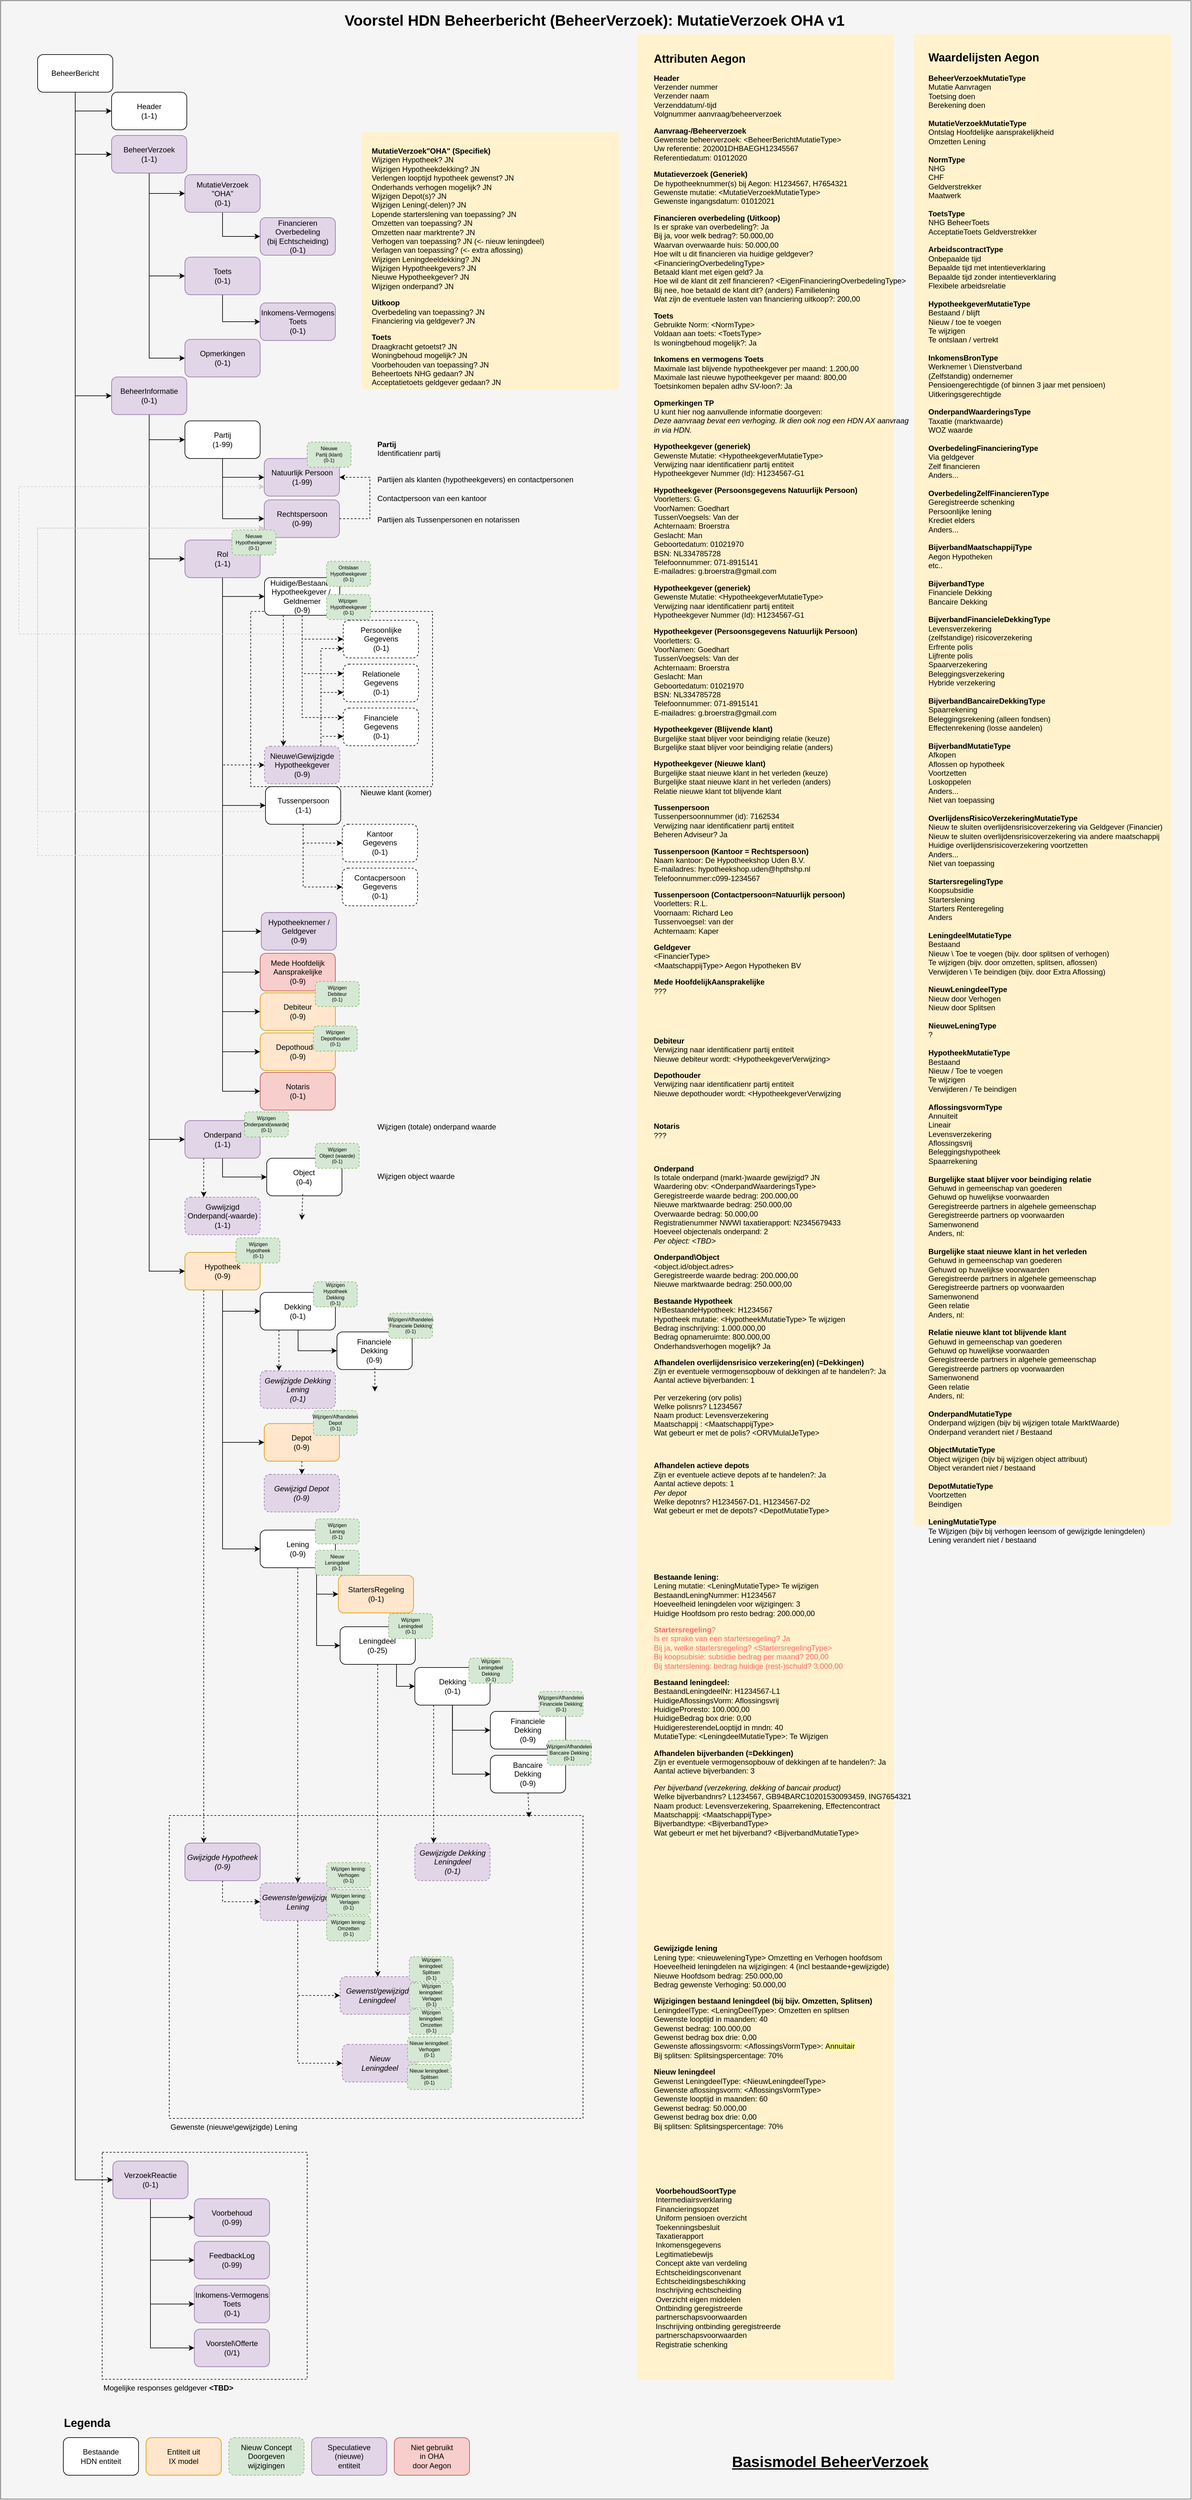 <mxfile version="12.7.9" type="github" pages="6">
  <diagram id="hA7Fp9oTWmx9jLAZvdmA" name="MX Base v1">
    <mxGraphModel dx="1426" dy="2428" grid="0" gridSize="10" guides="1" tooltips="1" connect="1" arrows="1" fold="1" page="1" pageScale="1" pageWidth="1169" pageHeight="1654" math="0" shadow="0">
      <root>
        <mxCell id="cwX66RvDyU_y_CMi2a0H-0" />
        <mxCell id="cwX66RvDyU_y_CMi2a0H-1" parent="cwX66RvDyU_y_CMi2a0H-0" />
        <mxCell id="AM4Q0lh7dDDPLBnIwbty-0" value="" style="rounded=0;whiteSpace=wrap;html=1;fillColor=#f5f5f5;strokeColor=#666666;fontColor=#333333;" parent="cwX66RvDyU_y_CMi2a0H-1" vertex="1">
          <mxGeometry x="256" y="-1225" width="1899" height="3984" as="geometry" />
        </mxCell>
        <mxCell id="FPJ-nvidB-mHobPlhPgL-23" value="" style="rounded=0;whiteSpace=wrap;html=1;fillColor=none;dashed=1;" parent="cwX66RvDyU_y_CMi2a0H-1" vertex="1">
          <mxGeometry x="418" y="2206" width="327" height="362" as="geometry" />
        </mxCell>
        <mxCell id="FPJ-nvidB-mHobPlhPgL-41" value="" style="rounded=0;whiteSpace=wrap;html=1;dashed=1;align=left;fillColor=#fff2cc;strokeColor=none;" parent="cwX66RvDyU_y_CMi2a0H-1" vertex="1">
          <mxGeometry x="832" y="-1015" width="410" height="410" as="geometry" />
        </mxCell>
        <mxCell id="FPJ-nvidB-mHobPlhPgL-35" value="" style="rounded=0;whiteSpace=wrap;html=1;dashed=1;align=left;fillColor=#fff2cc;strokeColor=none;" parent="cwX66RvDyU_y_CMi2a0H-1" vertex="1">
          <mxGeometry x="1271" y="-1171" width="410" height="3740" as="geometry" />
        </mxCell>
        <mxCell id="FPJ-nvidB-mHobPlhPgL-1" value="" style="rounded=0;whiteSpace=wrap;html=1;fillColor=none;dashed=1;" parent="cwX66RvDyU_y_CMi2a0H-1" vertex="1">
          <mxGeometry x="525" y="1669" width="660" height="483" as="geometry" />
        </mxCell>
        <mxCell id="FPJ-nvidB-mHobPlhPgL-14" value="" style="rounded=0;whiteSpace=wrap;html=1;fillColor=none;dashed=1;" parent="cwX66RvDyU_y_CMi2a0H-1" vertex="1">
          <mxGeometry x="655" y="-251" width="290" height="279.38" as="geometry" />
        </mxCell>
        <mxCell id="CGaOfmmuQ5kZRSQiyQmi-13" style="edgeStyle=orthogonalEdgeStyle;rounded=0;orthogonalLoop=1;jettySize=auto;html=1;exitX=0.75;exitY=1;exitDx=0;exitDy=0;entryX=0;entryY=0.5;entryDx=0;entryDy=0;" parent="cwX66RvDyU_y_CMi2a0H-1" source="cwX66RvDyU_y_CMi2a0H-2" target="CGaOfmmuQ5kZRSQiyQmi-12" edge="1">
          <mxGeometry relative="1" as="geometry">
            <mxPoint x="736.747" y="1351" as="sourcePoint" />
          </mxGeometry>
        </mxCell>
        <mxCell id="CGaOfmmuQ5kZRSQiyQmi-16" style="edgeStyle=orthogonalEdgeStyle;rounded=0;orthogonalLoop=1;jettySize=auto;html=1;exitX=0.5;exitY=1;exitDx=0;exitDy=0;entryX=0;entryY=0.5;entryDx=0;entryDy=0;dashed=1;" parent="cwX66RvDyU_y_CMi2a0H-1" source="CGaOfmmuQ5kZRSQiyQmi-17" target="CGaOfmmuQ5kZRSQiyQmi-14" edge="1">
          <mxGeometry relative="1" as="geometry" />
        </mxCell>
        <mxCell id="cwX66RvDyU_y_CMi2a0H-2" value="Lening&lt;br&gt;(0-9)" style="rounded=1;whiteSpace=wrap;html=1;fontStyle=0" parent="cwX66RvDyU_y_CMi2a0H-1" vertex="1">
          <mxGeometry x="669.997" y="1213.88" width="120" height="60" as="geometry" />
        </mxCell>
        <mxCell id="cwX66RvDyU_y_CMi2a0H-3" style="edgeStyle=orthogonalEdgeStyle;rounded=0;orthogonalLoop=1;jettySize=auto;html=1;exitX=0.5;exitY=1;exitDx=0;exitDy=0;entryX=0;entryY=0.5;entryDx=0;entryDy=0;" parent="cwX66RvDyU_y_CMi2a0H-1" source="cwX66RvDyU_y_CMi2a0H-7" target="cwX66RvDyU_y_CMi2a0H-9" edge="1">
          <mxGeometry relative="1" as="geometry">
            <mxPoint x="609.997" y="780" as="sourcePoint" />
          </mxGeometry>
        </mxCell>
        <mxCell id="cwX66RvDyU_y_CMi2a0H-4" style="edgeStyle=orthogonalEdgeStyle;rounded=0;orthogonalLoop=1;jettySize=auto;html=1;exitX=0.5;exitY=1;exitDx=0;exitDy=0;entryX=0;entryY=0.5;entryDx=0;entryDy=0;" parent="cwX66RvDyU_y_CMi2a0H-1" source="cwX66RvDyU_y_CMi2a0H-7" target="cwX66RvDyU_y_CMi2a0H-8" edge="1">
          <mxGeometry relative="1" as="geometry">
            <mxPoint x="614.5" y="885.88" as="sourcePoint" />
          </mxGeometry>
        </mxCell>
        <mxCell id="cwX66RvDyU_y_CMi2a0H-5" style="edgeStyle=orthogonalEdgeStyle;rounded=0;orthogonalLoop=1;jettySize=auto;html=1;exitX=0.5;exitY=1;exitDx=0;exitDy=0;entryX=0;entryY=0.5;entryDx=0;entryDy=0;" parent="cwX66RvDyU_y_CMi2a0H-1" source="cwX66RvDyU_y_CMi2a0H-7" target="cwX66RvDyU_y_CMi2a0H-2" edge="1">
          <mxGeometry relative="1" as="geometry">
            <mxPoint x="614.5" y="885.88" as="sourcePoint" />
          </mxGeometry>
        </mxCell>
        <mxCell id="cwX66RvDyU_y_CMi2a0H-6" style="edgeStyle=orthogonalEdgeStyle;rounded=0;orthogonalLoop=1;jettySize=auto;html=1;exitX=0.75;exitY=1;exitDx=0;exitDy=0;entryX=0;entryY=0.5;entryDx=0;entryDy=0;" parent="cwX66RvDyU_y_CMi2a0H-1" source="cwX66RvDyU_y_CMi2a0H-2" target="cwX66RvDyU_y_CMi2a0H-11" edge="1">
          <mxGeometry relative="1" as="geometry">
            <mxPoint x="736.747" y="1351" as="sourcePoint" />
          </mxGeometry>
        </mxCell>
        <mxCell id="CGaOfmmuQ5kZRSQiyQmi-18" style="edgeStyle=orthogonalEdgeStyle;rounded=0;orthogonalLoop=1;jettySize=auto;html=1;exitX=0.5;exitY=1;exitDx=0;exitDy=0;entryX=0.5;entryY=0;entryDx=0;entryDy=0;dashed=1;" parent="cwX66RvDyU_y_CMi2a0H-1" source="cwX66RvDyU_y_CMi2a0H-2" target="CGaOfmmuQ5kZRSQiyQmi-17" edge="1">
          <mxGeometry relative="1" as="geometry">
            <mxPoint x="614.5" y="972.88" as="sourcePoint" />
          </mxGeometry>
        </mxCell>
        <mxCell id="FPJ-nvidB-mHobPlhPgL-43" style="edgeStyle=orthogonalEdgeStyle;rounded=0;orthogonalLoop=1;jettySize=auto;html=1;exitX=0.25;exitY=1;exitDx=0;exitDy=0;entryX=0.25;entryY=0;entryDx=0;entryDy=0;dashed=1;" parent="cwX66RvDyU_y_CMi2a0H-1" source="cwX66RvDyU_y_CMi2a0H-7" target="FPJ-nvidB-mHobPlhPgL-42" edge="1">
          <mxGeometry relative="1" as="geometry" />
        </mxCell>
        <mxCell id="cwX66RvDyU_y_CMi2a0H-7" value="Hypotheek&lt;br&gt;(0-9)" style="rounded=1;whiteSpace=wrap;html=1;fontStyle=0;fillColor=#ffe6cc;strokeColor=#d79b00;" parent="cwX66RvDyU_y_CMi2a0H-1" vertex="1">
          <mxGeometry x="549.997" y="771" width="120" height="60" as="geometry" />
        </mxCell>
        <mxCell id="FPJ-nvidB-mHobPlhPgL-33" style="edgeStyle=orthogonalEdgeStyle;rounded=0;orthogonalLoop=1;jettySize=auto;html=1;exitX=0.5;exitY=1;exitDx=0;exitDy=0;entryX=0.5;entryY=0;entryDx=0;entryDy=0;dashed=1;" parent="cwX66RvDyU_y_CMi2a0H-1" source="cwX66RvDyU_y_CMi2a0H-8" target="FPJ-nvidB-mHobPlhPgL-32" edge="1">
          <mxGeometry relative="1" as="geometry" />
        </mxCell>
        <mxCell id="cwX66RvDyU_y_CMi2a0H-8" value="Depot&lt;br&gt;(0-9)" style="rounded=1;whiteSpace=wrap;html=1;fontStyle=0;fillColor=#ffe6cc;strokeColor=#d79b00;" parent="cwX66RvDyU_y_CMi2a0H-1" vertex="1">
          <mxGeometry x="676.497" y="1044" width="120" height="60" as="geometry" />
        </mxCell>
        <mxCell id="FPJ-nvidB-mHobPlhPgL-27" style="edgeStyle=orthogonalEdgeStyle;rounded=0;orthogonalLoop=1;jettySize=auto;html=1;exitX=0.25;exitY=1;exitDx=0;exitDy=0;entryX=0.25;entryY=0;entryDx=0;entryDy=0;dashed=1;" parent="cwX66RvDyU_y_CMi2a0H-1" source="cwX66RvDyU_y_CMi2a0H-9" target="FPJ-nvidB-mHobPlhPgL-26" edge="1">
          <mxGeometry relative="1" as="geometry" />
        </mxCell>
        <mxCell id="cwX66RvDyU_y_CMi2a0H-9" value="Dekking&lt;br&gt;(0-1)" style="rounded=1;whiteSpace=wrap;html=1;fontStyle=0;" parent="cwX66RvDyU_y_CMi2a0H-1" vertex="1">
          <mxGeometry x="669.997" y="834.88" width="120" height="60" as="geometry" />
        </mxCell>
        <mxCell id="cwX66RvDyU_y_CMi2a0H-10" style="edgeStyle=orthogonalEdgeStyle;rounded=0;orthogonalLoop=1;jettySize=auto;html=1;exitX=0.75;exitY=1;exitDx=0;exitDy=0;entryX=0;entryY=0.5;entryDx=0;entryDy=0;" parent="cwX66RvDyU_y_CMi2a0H-1" source="cwX66RvDyU_y_CMi2a0H-11" target="cwX66RvDyU_y_CMi2a0H-14" edge="1">
          <mxGeometry relative="1" as="geometry" />
        </mxCell>
        <mxCell id="CGaOfmmuQ5kZRSQiyQmi-48" style="edgeStyle=orthogonalEdgeStyle;rounded=0;orthogonalLoop=1;jettySize=auto;html=1;exitX=0.5;exitY=1;exitDx=0;exitDy=0;dashed=1;" parent="cwX66RvDyU_y_CMi2a0H-1" source="cwX66RvDyU_y_CMi2a0H-11" target="CGaOfmmuQ5kZRSQiyQmi-21" edge="1">
          <mxGeometry relative="1" as="geometry" />
        </mxCell>
        <mxCell id="cwX66RvDyU_y_CMi2a0H-11" value="Leningdeel&lt;br&gt;(0-25)" style="rounded=1;whiteSpace=wrap;html=1;fontStyle=0" parent="cwX66RvDyU_y_CMi2a0H-1" vertex="1">
          <mxGeometry x="797.497" y="1368" width="120" height="60" as="geometry" />
        </mxCell>
        <mxCell id="cwX66RvDyU_y_CMi2a0H-12" style="edgeStyle=orthogonalEdgeStyle;rounded=0;orthogonalLoop=1;jettySize=auto;html=1;exitX=0.5;exitY=1;exitDx=0;exitDy=0;entryX=0;entryY=0.5;entryDx=0;entryDy=0;" parent="cwX66RvDyU_y_CMi2a0H-1" source="cwX66RvDyU_y_CMi2a0H-14" target="cwX66RvDyU_y_CMi2a0H-15" edge="1">
          <mxGeometry relative="1" as="geometry" />
        </mxCell>
        <mxCell id="cwX66RvDyU_y_CMi2a0H-13" style="edgeStyle=orthogonalEdgeStyle;rounded=0;orthogonalLoop=1;jettySize=auto;html=1;exitX=0.5;exitY=1;exitDx=0;exitDy=0;entryX=0;entryY=0.5;entryDx=0;entryDy=0;" parent="cwX66RvDyU_y_CMi2a0H-1" source="cwX66RvDyU_y_CMi2a0H-14" target="cwX66RvDyU_y_CMi2a0H-16" edge="1">
          <mxGeometry relative="1" as="geometry" />
        </mxCell>
        <mxCell id="FPJ-nvidB-mHobPlhPgL-25" style="edgeStyle=orthogonalEdgeStyle;rounded=0;orthogonalLoop=1;jettySize=auto;html=1;exitX=0.25;exitY=1;exitDx=0;exitDy=0;entryX=0.25;entryY=0;entryDx=0;entryDy=0;dashed=1;" parent="cwX66RvDyU_y_CMi2a0H-1" source="cwX66RvDyU_y_CMi2a0H-14" target="FPJ-nvidB-mHobPlhPgL-22" edge="1">
          <mxGeometry relative="1" as="geometry" />
        </mxCell>
        <mxCell id="cwX66RvDyU_y_CMi2a0H-14" value="Dekking&lt;br&gt;(0-1)" style="rounded=1;whiteSpace=wrap;html=1;fontStyle=0;" parent="cwX66RvDyU_y_CMi2a0H-1" vertex="1">
          <mxGeometry x="916.747" y="1433" width="120" height="60" as="geometry" />
        </mxCell>
        <mxCell id="cwX66RvDyU_y_CMi2a0H-15" value="Financiele&lt;br&gt;Dekking&lt;br&gt;(0-9)" style="rounded=1;whiteSpace=wrap;html=1;fontStyle=0;" parent="cwX66RvDyU_y_CMi2a0H-1" vertex="1">
          <mxGeometry x="1037.247" y="1503" width="120" height="60" as="geometry" />
        </mxCell>
        <mxCell id="cwX66RvDyU_y_CMi2a0H-16" value="Bancaire&lt;br&gt;Dekking&lt;br&gt;(0-9)" style="rounded=1;whiteSpace=wrap;html=1;fontStyle=0;" parent="cwX66RvDyU_y_CMi2a0H-1" vertex="1">
          <mxGeometry x="1037.247" y="1573" width="120" height="60" as="geometry" />
        </mxCell>
        <mxCell id="cwX66RvDyU_y_CMi2a0H-17" style="edgeStyle=orthogonalEdgeStyle;rounded=0;orthogonalLoop=1;jettySize=auto;html=1;entryX=0;entryY=0.5;entryDx=0;entryDy=0;" parent="cwX66RvDyU_y_CMi2a0H-1" target="cwX66RvDyU_y_CMi2a0H-18" edge="1">
          <mxGeometry relative="1" as="geometry">
            <mxPoint x="730.5" y="894.88" as="sourcePoint" />
            <mxPoint x="775.497" y="930.88" as="targetPoint" />
            <Array as="points">
              <mxPoint x="731" y="927.88" />
            </Array>
          </mxGeometry>
        </mxCell>
        <mxCell id="cwX66RvDyU_y_CMi2a0H-18" value="Financiele&lt;br&gt;Dekking&lt;br&gt;(0-9)" style="rounded=1;whiteSpace=wrap;html=1;fontStyle=0;" parent="cwX66RvDyU_y_CMi2a0H-1" vertex="1">
          <mxGeometry x="792.497" y="897.88" width="120" height="60" as="geometry" />
        </mxCell>
        <mxCell id="LycQfjaosGD2U1lwfmxv-0" value="Object&lt;br&gt;(0-4)" style="rounded=1;whiteSpace=wrap;html=1;fontStyle=0" parent="cwX66RvDyU_y_CMi2a0H-1" vertex="1">
          <mxGeometry x="680.497" y="620.88" width="120" height="60" as="geometry" />
        </mxCell>
        <mxCell id="LycQfjaosGD2U1lwfmxv-1" style="edgeStyle=orthogonalEdgeStyle;rounded=0;orthogonalLoop=1;jettySize=auto;html=1;exitX=0.5;exitY=1;exitDx=0;exitDy=0;fontSize=22;" parent="cwX66RvDyU_y_CMi2a0H-1" source="LycQfjaosGD2U1lwfmxv-2" target="LycQfjaosGD2U1lwfmxv-0" edge="1">
          <mxGeometry relative="1" as="geometry" />
        </mxCell>
        <mxCell id="FPJ-nvidB-mHobPlhPgL-18" style="edgeStyle=orthogonalEdgeStyle;rounded=0;orthogonalLoop=1;jettySize=auto;html=1;exitX=0.25;exitY=1;exitDx=0;exitDy=0;entryX=0.25;entryY=0;entryDx=0;entryDy=0;dashed=1;" parent="cwX66RvDyU_y_CMi2a0H-1" source="LycQfjaosGD2U1lwfmxv-2" target="FPJ-nvidB-mHobPlhPgL-17" edge="1">
          <mxGeometry relative="1" as="geometry" />
        </mxCell>
        <mxCell id="LycQfjaosGD2U1lwfmxv-2" value="Onderpand&lt;br&gt;(1-1)" style="rounded=1;whiteSpace=wrap;html=1;fontStyle=0;fillColor=#e1d5e7;strokeColor=#9673a6;" parent="cwX66RvDyU_y_CMi2a0H-1" vertex="1">
          <mxGeometry x="549.997" y="560.88" width="120" height="60" as="geometry" />
        </mxCell>
        <mxCell id="CGaOfmmuQ5kZRSQiyQmi-32" style="edgeStyle=orthogonalEdgeStyle;rounded=0;orthogonalLoop=1;jettySize=auto;html=1;exitX=0.5;exitY=1;exitDx=0;exitDy=0;entryX=0;entryY=0.5;entryDx=0;entryDy=0;" parent="cwX66RvDyU_y_CMi2a0H-1" source="LycQfjaosGD2U1lwfmxv-3" target="LycQfjaosGD2U1lwfmxv-6" edge="1">
          <mxGeometry relative="1" as="geometry" />
        </mxCell>
        <mxCell id="CGaOfmmuQ5kZRSQiyQmi-33" style="edgeStyle=orthogonalEdgeStyle;rounded=0;orthogonalLoop=1;jettySize=auto;html=1;exitX=0.5;exitY=1;exitDx=0;exitDy=0;entryX=0;entryY=0.5;entryDx=0;entryDy=0;" parent="cwX66RvDyU_y_CMi2a0H-1" source="LycQfjaosGD2U1lwfmxv-3" target="LycQfjaosGD2U1lwfmxv-7" edge="1">
          <mxGeometry relative="1" as="geometry" />
        </mxCell>
        <mxCell id="CGaOfmmuQ5kZRSQiyQmi-34" style="edgeStyle=orthogonalEdgeStyle;rounded=0;orthogonalLoop=1;jettySize=auto;html=1;exitX=0.5;exitY=1;exitDx=0;exitDy=0;entryX=0;entryY=0.5;entryDx=0;entryDy=0;" parent="cwX66RvDyU_y_CMi2a0H-1" source="LycQfjaosGD2U1lwfmxv-3" target="CGaOfmmuQ5kZRSQiyQmi-7" edge="1">
          <mxGeometry relative="1" as="geometry" />
        </mxCell>
        <mxCell id="LycQfjaosGD2U1lwfmxv-3" value="BeheerVerzoek&lt;br&gt;(1-1)&lt;span&gt;&lt;br&gt;&lt;/span&gt;" style="rounded=1;whiteSpace=wrap;html=1;fontStyle=0;fillColor=#e1d5e7;strokeColor=#9673a6;" parent="cwX66RvDyU_y_CMi2a0H-1" vertex="1">
          <mxGeometry x="433.0" y="-1010" width="120" height="60" as="geometry" />
        </mxCell>
        <mxCell id="CGaOfmmuQ5kZRSQiyQmi-29" style="edgeStyle=orthogonalEdgeStyle;rounded=0;orthogonalLoop=1;jettySize=auto;html=1;exitX=0.5;exitY=1;exitDx=0;exitDy=0;entryX=0;entryY=0.5;entryDx=0;entryDy=0;" parent="cwX66RvDyU_y_CMi2a0H-1" source="LycQfjaosGD2U1lwfmxv-4" target="LycQfjaosGD2U1lwfmxv-5" edge="1">
          <mxGeometry relative="1" as="geometry" />
        </mxCell>
        <mxCell id="CGaOfmmuQ5kZRSQiyQmi-30" style="edgeStyle=orthogonalEdgeStyle;rounded=0;orthogonalLoop=1;jettySize=auto;html=1;exitX=0.5;exitY=1;exitDx=0;exitDy=0;entryX=0;entryY=0.5;entryDx=0;entryDy=0;" parent="cwX66RvDyU_y_CMi2a0H-1" source="LycQfjaosGD2U1lwfmxv-4" target="LycQfjaosGD2U1lwfmxv-3" edge="1">
          <mxGeometry relative="1" as="geometry" />
        </mxCell>
        <mxCell id="CGaOfmmuQ5kZRSQiyQmi-31" style="edgeStyle=orthogonalEdgeStyle;rounded=0;orthogonalLoop=1;jettySize=auto;html=1;exitX=0.5;exitY=1;exitDx=0;exitDy=0;entryX=0;entryY=0.5;entryDx=0;entryDy=0;" parent="cwX66RvDyU_y_CMi2a0H-1" source="LycQfjaosGD2U1lwfmxv-4" target="LycQfjaosGD2U1lwfmxv-8" edge="1">
          <mxGeometry relative="1" as="geometry" />
        </mxCell>
        <mxCell id="CGaOfmmuQ5kZRSQiyQmi-80" style="edgeStyle=orthogonalEdgeStyle;rounded=0;orthogonalLoop=1;jettySize=auto;html=1;exitX=0.5;exitY=1;exitDx=0;exitDy=0;entryX=0;entryY=0.5;entryDx=0;entryDy=0;strokeColor=#000000;" parent="cwX66RvDyU_y_CMi2a0H-1" source="LycQfjaosGD2U1lwfmxv-4" target="CGaOfmmuQ5kZRSQiyQmi-74" edge="1">
          <mxGeometry relative="1" as="geometry" />
        </mxCell>
        <mxCell id="LycQfjaosGD2U1lwfmxv-4" value="BeheerBericht" style="rounded=1;whiteSpace=wrap;html=1;" parent="cwX66RvDyU_y_CMi2a0H-1" vertex="1">
          <mxGeometry x="315" y="-1139" width="120" height="60" as="geometry" />
        </mxCell>
        <mxCell id="LycQfjaosGD2U1lwfmxv-5" value="Header&lt;br&gt;(1-1)" style="rounded=1;whiteSpace=wrap;html=1;" parent="cwX66RvDyU_y_CMi2a0H-1" vertex="1">
          <mxGeometry x="433.0" y="-1079" width="120" height="60" as="geometry" />
        </mxCell>
        <mxCell id="CGaOfmmuQ5kZRSQiyQmi-36" style="edgeStyle=orthogonalEdgeStyle;rounded=0;orthogonalLoop=1;jettySize=auto;html=1;exitX=0.5;exitY=1;exitDx=0;exitDy=0;entryX=0;entryY=0.5;entryDx=0;entryDy=0;" parent="cwX66RvDyU_y_CMi2a0H-1" source="LycQfjaosGD2U1lwfmxv-6" target="n04D-iMCGoKamlwwBbss-10" edge="1">
          <mxGeometry relative="1" as="geometry" />
        </mxCell>
        <mxCell id="LycQfjaosGD2U1lwfmxv-6" value="&lt;span&gt;MutatieVerzoek&lt;br&gt;&quot;OHA&quot;&lt;br&gt;(0-1)&lt;br&gt;&lt;/span&gt;" style="rounded=1;whiteSpace=wrap;html=1;fontStyle=0;fillColor=#e1d5e7;strokeColor=#9673a6;" parent="cwX66RvDyU_y_CMi2a0H-1" vertex="1">
          <mxGeometry x="549.997" y="-947.5" width="120" height="60" as="geometry" />
        </mxCell>
        <mxCell id="CGaOfmmuQ5kZRSQiyQmi-35" style="edgeStyle=orthogonalEdgeStyle;rounded=0;orthogonalLoop=1;jettySize=auto;html=1;exitX=0.5;exitY=1;exitDx=0;exitDy=0;entryX=0;entryY=0.5;entryDx=0;entryDy=0;" parent="cwX66RvDyU_y_CMi2a0H-1" source="LycQfjaosGD2U1lwfmxv-7" target="Dt5kES1TRTkvzrUJWJKH-21" edge="1">
          <mxGeometry relative="1" as="geometry" />
        </mxCell>
        <mxCell id="LycQfjaosGD2U1lwfmxv-7" value="&lt;span&gt;Toets&lt;br&gt;(0-1)&lt;br&gt;&lt;/span&gt;" style="rounded=1;whiteSpace=wrap;html=1;fontStyle=0;fillColor=#e1d5e7;strokeColor=#9673a6;" parent="cwX66RvDyU_y_CMi2a0H-1" vertex="1">
          <mxGeometry x="549.997" y="-816" width="120" height="60" as="geometry" />
        </mxCell>
        <mxCell id="CGaOfmmuQ5kZRSQiyQmi-37" style="edgeStyle=orthogonalEdgeStyle;rounded=0;orthogonalLoop=1;jettySize=auto;html=1;exitX=0.5;exitY=1;exitDx=0;exitDy=0;entryX=0;entryY=0.5;entryDx=0;entryDy=0;" parent="cwX66RvDyU_y_CMi2a0H-1" source="LycQfjaosGD2U1lwfmxv-8" target="Dt5kES1TRTkvzrUJWJKH-5" edge="1">
          <mxGeometry relative="1" as="geometry" />
        </mxCell>
        <mxCell id="CGaOfmmuQ5kZRSQiyQmi-38" style="edgeStyle=orthogonalEdgeStyle;rounded=0;orthogonalLoop=1;jettySize=auto;html=1;exitX=0.5;exitY=1;exitDx=0;exitDy=0;entryX=0;entryY=0.5;entryDx=0;entryDy=0;" parent="cwX66RvDyU_y_CMi2a0H-1" source="LycQfjaosGD2U1lwfmxv-8" target="Dt5kES1TRTkvzrUJWJKH-17" edge="1">
          <mxGeometry relative="1" as="geometry" />
        </mxCell>
        <mxCell id="CGaOfmmuQ5kZRSQiyQmi-39" style="edgeStyle=orthogonalEdgeStyle;rounded=0;orthogonalLoop=1;jettySize=auto;html=1;exitX=0.5;exitY=1;exitDx=0;exitDy=0;entryX=0;entryY=0.5;entryDx=0;entryDy=0;" parent="cwX66RvDyU_y_CMi2a0H-1" source="LycQfjaosGD2U1lwfmxv-8" target="LycQfjaosGD2U1lwfmxv-2" edge="1">
          <mxGeometry relative="1" as="geometry" />
        </mxCell>
        <mxCell id="CGaOfmmuQ5kZRSQiyQmi-40" style="edgeStyle=orthogonalEdgeStyle;rounded=0;orthogonalLoop=1;jettySize=auto;html=1;exitX=0.5;exitY=1;exitDx=0;exitDy=0;entryX=0;entryY=0.5;entryDx=0;entryDy=0;" parent="cwX66RvDyU_y_CMi2a0H-1" source="LycQfjaosGD2U1lwfmxv-8" target="cwX66RvDyU_y_CMi2a0H-7" edge="1">
          <mxGeometry relative="1" as="geometry" />
        </mxCell>
        <mxCell id="LycQfjaosGD2U1lwfmxv-8" value="&lt;span&gt;BeheerInformatie&lt;br&gt;(0-1)&lt;br&gt;&lt;/span&gt;" style="rounded=1;whiteSpace=wrap;html=1;fontStyle=0;fillColor=#e1d5e7;strokeColor=#9673a6;" parent="cwX66RvDyU_y_CMi2a0H-1" vertex="1">
          <mxGeometry x="433.0" y="-624.87" width="120" height="60" as="geometry" />
        </mxCell>
        <mxCell id="CGaOfmmuQ5kZRSQiyQmi-58" style="edgeStyle=orthogonalEdgeStyle;rounded=0;orthogonalLoop=1;jettySize=auto;html=1;exitX=0.5;exitY=1;exitDx=0;exitDy=0;entryX=0;entryY=0.5;entryDx=0;entryDy=0;strokeColor=#000000;" parent="cwX66RvDyU_y_CMi2a0H-1" source="Dt5kES1TRTkvzrUJWJKH-5" target="Dt5kES1TRTkvzrUJWJKH-6" edge="1">
          <mxGeometry relative="1" as="geometry" />
        </mxCell>
        <mxCell id="CGaOfmmuQ5kZRSQiyQmi-59" style="edgeStyle=orthogonalEdgeStyle;rounded=0;orthogonalLoop=1;jettySize=auto;html=1;exitX=0.5;exitY=1;exitDx=0;exitDy=0;entryX=0;entryY=0.5;entryDx=0;entryDy=0;strokeColor=#000000;" parent="cwX66RvDyU_y_CMi2a0H-1" source="Dt5kES1TRTkvzrUJWJKH-5" target="Dt5kES1TRTkvzrUJWJKH-7" edge="1">
          <mxGeometry relative="1" as="geometry" />
        </mxCell>
        <mxCell id="Dt5kES1TRTkvzrUJWJKH-5" value="Partij&lt;br&gt;(1-99)" style="rounded=1;whiteSpace=wrap;html=1;fontStyle=0" parent="cwX66RvDyU_y_CMi2a0H-1" vertex="1">
          <mxGeometry x="549.997" y="-554.87" width="120" height="60" as="geometry" />
        </mxCell>
        <mxCell id="Dt5kES1TRTkvzrUJWJKH-6" value="Natuurlijk Persoon&lt;br&gt;(1-99)" style="rounded=1;whiteSpace=wrap;html=1;fontStyle=0;fillColor=#e1d5e7;strokeColor=#9673a6;" parent="cwX66RvDyU_y_CMi2a0H-1" vertex="1">
          <mxGeometry x="676.5" y="-494.87" width="120" height="60" as="geometry" />
        </mxCell>
        <mxCell id="Dt5kES1TRTkvzrUJWJKH-7" value="Rechtspersoon&lt;br&gt;(0-99)" style="rounded=1;whiteSpace=wrap;html=1;fontStyle=0;fillColor=#e1d5e7;strokeColor=#9673a6;" parent="cwX66RvDyU_y_CMi2a0H-1" vertex="1">
          <mxGeometry x="676.5" y="-428.87" width="120" height="60" as="geometry" />
        </mxCell>
        <mxCell id="Dt5kES1TRTkvzrUJWJKH-8" style="edgeStyle=orthogonalEdgeStyle;rounded=0;orthogonalLoop=1;jettySize=auto;html=1;exitX=1;exitY=0.5;exitDx=0;exitDy=0;dashed=1;" parent="cwX66RvDyU_y_CMi2a0H-1" source="Dt5kES1TRTkvzrUJWJKH-7" edge="1">
          <mxGeometry relative="1" as="geometry">
            <Array as="points">
              <mxPoint x="845" y="-398.87" />
              <mxPoint x="845" y="-464.87" />
            </Array>
            <mxPoint x="796.5" y="-398.87" as="sourcePoint" />
            <mxPoint x="796.5" y="-464.87" as="targetPoint" />
          </mxGeometry>
        </mxCell>
        <mxCell id="Dt5kES1TRTkvzrUJWJKH-9" value="Contactpersoon van een kantoor" style="text;html=1;" parent="cwX66RvDyU_y_CMi2a0H-1" vertex="1">
          <mxGeometry x="855.0" y="-444.87" width="217" height="30" as="geometry" />
        </mxCell>
        <mxCell id="Dt5kES1TRTkvzrUJWJKH-13" value="Notaris&lt;br&gt;(0-1)" style="rounded=1;whiteSpace=wrap;html=1;fontStyle=0;fillColor=#f8cecc;strokeColor=#b85450;" parent="cwX66RvDyU_y_CMi2a0H-1" vertex="1">
          <mxGeometry x="669.997" y="484.13" width="120" height="60" as="geometry" />
        </mxCell>
        <mxCell id="n04D-iMCGoKamlwwBbss-18" style="edgeStyle=orthogonalEdgeStyle;rounded=0;orthogonalLoop=1;jettySize=auto;html=1;exitX=0;exitY=0.5;exitDx=0;exitDy=0;entryX=0;entryY=0.75;entryDx=0;entryDy=0;dashed=1;strokeColor=#CCCCCC;" parent="cwX66RvDyU_y_CMi2a0H-1" source="n04D-iMCGoKamlwwBbss-20" target="Dt5kES1TRTkvzrUJWJKH-7" edge="1">
          <mxGeometry relative="1" as="geometry">
            <Array as="points">
              <mxPoint x="315" y="68.13" />
              <mxPoint x="315" y="-383.87" />
            </Array>
          </mxGeometry>
        </mxCell>
        <mxCell id="CGaOfmmuQ5kZRSQiyQmi-63" style="edgeStyle=orthogonalEdgeStyle;rounded=0;orthogonalLoop=1;jettySize=auto;html=1;exitX=0.5;exitY=1;exitDx=0;exitDy=0;entryX=0;entryY=0.5;entryDx=0;entryDy=0;dashed=1;strokeColor=#000000;" parent="cwX66RvDyU_y_CMi2a0H-1" source="Dt5kES1TRTkvzrUJWJKH-14" target="n04D-iMCGoKamlwwBbss-20" edge="1">
          <mxGeometry relative="1" as="geometry" />
        </mxCell>
        <mxCell id="CGaOfmmuQ5kZRSQiyQmi-64" style="edgeStyle=orthogonalEdgeStyle;rounded=0;orthogonalLoop=1;jettySize=auto;html=1;exitX=0.5;exitY=1;exitDx=0;exitDy=0;entryX=0;entryY=0.5;entryDx=0;entryDy=0;dashed=1;strokeColor=#000000;" parent="cwX66RvDyU_y_CMi2a0H-1" source="Dt5kES1TRTkvzrUJWJKH-14" target="n04D-iMCGoKamlwwBbss-21" edge="1">
          <mxGeometry relative="1" as="geometry" />
        </mxCell>
        <mxCell id="Dt5kES1TRTkvzrUJWJKH-14" value="&lt;span style=&quot;white-space: normal&quot;&gt;Tussenpersoon&lt;/span&gt;&lt;br style=&quot;white-space: normal&quot;&gt;&lt;span style=&quot;white-space: normal&quot;&gt;(1-1)&lt;/span&gt;" style="rounded=1;whiteSpace=wrap;html=1;fontStyle=0;" parent="cwX66RvDyU_y_CMi2a0H-1" vertex="1">
          <mxGeometry x="678.5" y="28.38" width="120" height="60" as="geometry" />
        </mxCell>
        <mxCell id="Dt5kES1TRTkvzrUJWJKH-15" value="Debiteur&lt;br&gt;(0-9)" style="rounded=1;whiteSpace=wrap;html=1;fontStyle=0;fillColor=#ffe6cc;strokeColor=#d79b00;" parent="cwX66RvDyU_y_CMi2a0H-1" vertex="1">
          <mxGeometry x="669.997" y="357.13" width="120" height="60" as="geometry" />
        </mxCell>
        <mxCell id="Dt5kES1TRTkvzrUJWJKH-16" value="Depothouder&lt;br&gt;(0-9)" style="rounded=1;whiteSpace=wrap;html=1;fontStyle=0;fillColor=#ffe6cc;strokeColor=#d79b00;" parent="cwX66RvDyU_y_CMi2a0H-1" vertex="1">
          <mxGeometry x="669.997" y="421.13" width="120" height="60" as="geometry" />
        </mxCell>
        <mxCell id="CGaOfmmuQ5kZRSQiyQmi-41" style="edgeStyle=orthogonalEdgeStyle;rounded=0;orthogonalLoop=1;jettySize=auto;html=1;exitX=0.5;exitY=1;exitDx=0;exitDy=0;entryX=0;entryY=0.5;entryDx=0;entryDy=0;" parent="cwX66RvDyU_y_CMi2a0H-1" source="Dt5kES1TRTkvzrUJWJKH-17" target="Dt5kES1TRTkvzrUJWJKH-18" edge="1">
          <mxGeometry relative="1" as="geometry" />
        </mxCell>
        <mxCell id="CGaOfmmuQ5kZRSQiyQmi-42" style="edgeStyle=orthogonalEdgeStyle;rounded=0;orthogonalLoop=1;jettySize=auto;html=1;exitX=0.5;exitY=1;exitDx=0;exitDy=0;entryX=0;entryY=0.5;entryDx=0;entryDy=0;" parent="cwX66RvDyU_y_CMi2a0H-1" source="Dt5kES1TRTkvzrUJWJKH-17" target="Dt5kES1TRTkvzrUJWJKH-14" edge="1">
          <mxGeometry relative="1" as="geometry" />
        </mxCell>
        <mxCell id="CGaOfmmuQ5kZRSQiyQmi-43" style="edgeStyle=orthogonalEdgeStyle;rounded=0;orthogonalLoop=1;jettySize=auto;html=1;exitX=0.5;exitY=1;exitDx=0;exitDy=0;entryX=0;entryY=0.5;entryDx=0;entryDy=0;" parent="cwX66RvDyU_y_CMi2a0H-1" source="Dt5kES1TRTkvzrUJWJKH-17" target="Dt5kES1TRTkvzrUJWJKH-19" edge="1">
          <mxGeometry relative="1" as="geometry" />
        </mxCell>
        <mxCell id="CGaOfmmuQ5kZRSQiyQmi-44" style="edgeStyle=orthogonalEdgeStyle;rounded=0;orthogonalLoop=1;jettySize=auto;html=1;exitX=0.5;exitY=1;exitDx=0;exitDy=0;entryX=0;entryY=0.5;entryDx=0;entryDy=0;" parent="cwX66RvDyU_y_CMi2a0H-1" source="Dt5kES1TRTkvzrUJWJKH-17" target="Dt5kES1TRTkvzrUJWJKH-15" edge="1">
          <mxGeometry relative="1" as="geometry" />
        </mxCell>
        <mxCell id="CGaOfmmuQ5kZRSQiyQmi-45" style="edgeStyle=orthogonalEdgeStyle;rounded=0;orthogonalLoop=1;jettySize=auto;html=1;exitX=0.5;exitY=1;exitDx=0;exitDy=0;entryX=0;entryY=0.5;entryDx=0;entryDy=0;" parent="cwX66RvDyU_y_CMi2a0H-1" source="Dt5kES1TRTkvzrUJWJKH-17" target="Dt5kES1TRTkvzrUJWJKH-16" edge="1">
          <mxGeometry relative="1" as="geometry" />
        </mxCell>
        <mxCell id="CGaOfmmuQ5kZRSQiyQmi-46" style="edgeStyle=orthogonalEdgeStyle;rounded=0;orthogonalLoop=1;jettySize=auto;html=1;exitX=0.5;exitY=1;exitDx=0;exitDy=0;entryX=0;entryY=0.5;entryDx=0;entryDy=0;" parent="cwX66RvDyU_y_CMi2a0H-1" source="Dt5kES1TRTkvzrUJWJKH-17" target="Dt5kES1TRTkvzrUJWJKH-13" edge="1">
          <mxGeometry relative="1" as="geometry" />
        </mxCell>
        <mxCell id="AM4Q0lh7dDDPLBnIwbty-1" style="edgeStyle=orthogonalEdgeStyle;rounded=0;orthogonalLoop=1;jettySize=auto;html=1;exitX=0.5;exitY=1;exitDx=0;exitDy=0;entryX=0;entryY=0.5;entryDx=0;entryDy=0;strokeColor=#000000;" parent="cwX66RvDyU_y_CMi2a0H-1" source="Dt5kES1TRTkvzrUJWJKH-17" target="Dt5kES1TRTkvzrUJWJKH-20" edge="1">
          <mxGeometry relative="1" as="geometry" />
        </mxCell>
        <mxCell id="FPJ-nvidB-mHobPlhPgL-13" style="edgeStyle=orthogonalEdgeStyle;rounded=0;orthogonalLoop=1;jettySize=auto;html=1;exitX=0.5;exitY=1;exitDx=0;exitDy=0;entryX=0;entryY=0.5;entryDx=0;entryDy=0;dashed=1;" parent="cwX66RvDyU_y_CMi2a0H-1" source="Dt5kES1TRTkvzrUJWJKH-17" target="FPJ-nvidB-mHobPlhPgL-5" edge="1">
          <mxGeometry relative="1" as="geometry" />
        </mxCell>
        <mxCell id="Dt5kES1TRTkvzrUJWJKH-17" value="Rol&lt;br&gt;(1-1)" style="rounded=1;whiteSpace=wrap;html=1;fontStyle=0;fillColor=#e1d5e7;strokeColor=#9673a6;" parent="cwX66RvDyU_y_CMi2a0H-1" vertex="1">
          <mxGeometry x="549.997" y="-364.87" width="120" height="60" as="geometry" />
        </mxCell>
        <mxCell id="n04D-iMCGoKamlwwBbss-19" style="edgeStyle=orthogonalEdgeStyle;rounded=0;orthogonalLoop=1;jettySize=auto;html=1;exitX=0;exitY=0.5;exitDx=0;exitDy=0;entryX=0;entryY=0.75;entryDx=0;entryDy=0;dashed=1;strokeColor=#CCCCCC;" parent="cwX66RvDyU_y_CMi2a0H-1" source="4JplT729dZSph5YuiDIN-0" target="Dt5kES1TRTkvzrUJWJKH-6" edge="1">
          <mxGeometry relative="1" as="geometry">
            <Array as="points">
              <mxPoint x="285" y="-214.87" />
              <mxPoint x="285" y="-449.87" />
            </Array>
          </mxGeometry>
        </mxCell>
        <mxCell id="CGaOfmmuQ5kZRSQiyQmi-61" style="edgeStyle=orthogonalEdgeStyle;rounded=0;orthogonalLoop=1;jettySize=auto;html=1;exitX=0.5;exitY=1;exitDx=0;exitDy=0;entryX=0;entryY=0.25;entryDx=0;entryDy=0;dashed=1;strokeColor=#000000;" parent="cwX66RvDyU_y_CMi2a0H-1" source="Dt5kES1TRTkvzrUJWJKH-18" target="4JplT729dZSph5YuiDIN-2" edge="1">
          <mxGeometry relative="1" as="geometry" />
        </mxCell>
        <mxCell id="CGaOfmmuQ5kZRSQiyQmi-62" style="edgeStyle=orthogonalEdgeStyle;rounded=0;orthogonalLoop=1;jettySize=auto;html=1;exitX=0.5;exitY=1;exitDx=0;exitDy=0;entryX=0;entryY=0.25;entryDx=0;entryDy=0;dashed=1;strokeColor=#000000;" parent="cwX66RvDyU_y_CMi2a0H-1" source="Dt5kES1TRTkvzrUJWJKH-18" target="4JplT729dZSph5YuiDIN-1" edge="1">
          <mxGeometry relative="1" as="geometry" />
        </mxCell>
        <mxCell id="FPJ-nvidB-mHobPlhPgL-6" style="edgeStyle=orthogonalEdgeStyle;rounded=0;orthogonalLoop=1;jettySize=auto;html=1;exitX=0.25;exitY=1;exitDx=0;exitDy=0;entryX=0.25;entryY=0;entryDx=0;entryDy=0;dashed=1;" parent="cwX66RvDyU_y_CMi2a0H-1" source="Dt5kES1TRTkvzrUJWJKH-18" target="FPJ-nvidB-mHobPlhPgL-5" edge="1">
          <mxGeometry relative="1" as="geometry" />
        </mxCell>
        <mxCell id="FPJ-nvidB-mHobPlhPgL-10" style="edgeStyle=orthogonalEdgeStyle;rounded=0;orthogonalLoop=1;jettySize=auto;html=1;exitX=0.5;exitY=1;exitDx=0;exitDy=0;entryX=0;entryY=0.5;entryDx=0;entryDy=0;dashed=1;" parent="cwX66RvDyU_y_CMi2a0H-1" source="Dt5kES1TRTkvzrUJWJKH-18" target="4JplT729dZSph5YuiDIN-0" edge="1">
          <mxGeometry relative="1" as="geometry" />
        </mxCell>
        <mxCell id="Dt5kES1TRTkvzrUJWJKH-18" value="&lt;span style=&quot;white-space: normal&quot;&gt;Huidige/Bestaande&lt;br&gt;Hypotheekgever /&amp;nbsp;&lt;br&gt;&lt;/span&gt;Geldnemer&lt;br style=&quot;white-space: normal&quot;&gt;&lt;span style=&quot;white-space: normal&quot;&gt;(0-9)&lt;br&gt;&lt;/span&gt;" style="rounded=1;whiteSpace=wrap;html=1;fontStyle=0;" parent="cwX66RvDyU_y_CMi2a0H-1" vertex="1">
          <mxGeometry x="677.0" y="-304.87" width="120" height="60" as="geometry" />
        </mxCell>
        <mxCell id="Dt5kES1TRTkvzrUJWJKH-19" value="&lt;span style=&quot;white-space: normal&quot;&gt;Mede Hoofdelijk&lt;br&gt;&lt;/span&gt;Aansprakelijke&lt;br style=&quot;white-space: normal&quot;&gt;&lt;span style=&quot;white-space: normal&quot;&gt;(0-9)&lt;/span&gt;" style="rounded=1;whiteSpace=wrap;html=1;fontStyle=0;fillColor=#f8cecc;strokeColor=#b85450;" parent="cwX66RvDyU_y_CMi2a0H-1" vertex="1">
          <mxGeometry x="669.997" y="294.13" width="120" height="60" as="geometry" />
        </mxCell>
        <mxCell id="Dt5kES1TRTkvzrUJWJKH-20" value="Hypotheeknemer /&lt;br&gt;Geldgever&lt;br&gt;(0-9)" style="rounded=1;whiteSpace=wrap;html=1;fontStyle=0;fillColor=#e1d5e7;strokeColor=#9673a6;" parent="cwX66RvDyU_y_CMi2a0H-1" vertex="1">
          <mxGeometry x="671.75" y="229.13" width="120" height="60" as="geometry" />
        </mxCell>
        <mxCell id="Dt5kES1TRTkvzrUJWJKH-21" value="Inkomens-Vermogens&lt;br&gt;Toets&lt;br&gt;(0-1)" style="rounded=1;whiteSpace=wrap;html=1;fontStyle=0;fillColor=#e1d5e7;strokeColor=#9673a6;" parent="cwX66RvDyU_y_CMi2a0H-1" vertex="1">
          <mxGeometry x="669.997" y="-743" width="120" height="60" as="geometry" />
        </mxCell>
        <mxCell id="Dt5kES1TRTkvzrUJWJKH-24" value="Voorbehoud&lt;br&gt;(0-99)" style="rounded=1;whiteSpace=wrap;html=1;fontStyle=0;fillColor=#e1d5e7;strokeColor=#9673a6;" parent="cwX66RvDyU_y_CMi2a0H-1" vertex="1">
          <mxGeometry x="564.997" y="2280" width="120" height="60" as="geometry" />
        </mxCell>
        <mxCell id="Dt5kES1TRTkvzrUJWJKH-25" value="&lt;p&gt;&lt;b&gt;VoorbehoudSoortType&lt;/b&gt;&lt;br&gt;Intermediairsverklaring&lt;br&gt;Financieringsopzet&lt;br&gt;Uniform pensioen overzicht&lt;br&gt;Toekenningsbesluit&lt;br&gt;Taxatierapport&lt;br&gt;Inkomensgegevens&lt;br&gt;Legitimatiebewijs&lt;br&gt;Concept akte van verdeling&lt;br&gt;Echtscheidingsconvenant&lt;br&gt;Echtscheidingsbeschikking&lt;br&gt;Inschrijving echtscheiding&lt;br&gt;Overzicht eigen middelen&lt;br&gt;Ontbinding geregistreerde partnerschapsvoorwaarden&lt;br&gt;Inschrijving ontbinding geregistreerde partnerschapsvoorwaarden&lt;br&gt;Registratie schenking&lt;/p&gt;" style="text;html=1;strokeColor=none;fillColor=none;spacing=5;spacingTop=-20;whiteSpace=wrap;overflow=hidden;rounded=0;" parent="cwX66RvDyU_y_CMi2a0H-1" vertex="1">
          <mxGeometry x="1296" y="2259" width="244" height="280" as="geometry" />
        </mxCell>
        <mxCell id="4JplT729dZSph5YuiDIN-0" value="&lt;span style=&quot;white-space: normal&quot;&gt;Persoonlijke&lt;br&gt;Gegevens&lt;br&gt;(0-1)&lt;br&gt;&lt;/span&gt;" style="rounded=1;whiteSpace=wrap;html=1;fontStyle=0;dashed=1;" parent="cwX66RvDyU_y_CMi2a0H-1" vertex="1">
          <mxGeometry x="802.5" y="-236.87" width="120" height="60" as="geometry" />
        </mxCell>
        <mxCell id="4JplT729dZSph5YuiDIN-1" value="&lt;span style=&quot;white-space: normal&quot;&gt;Financiele&lt;br&gt;Gegevens&lt;br&gt;(0-1)&lt;br&gt;&lt;/span&gt;" style="rounded=1;whiteSpace=wrap;html=1;fontStyle=0;dashed=1;" parent="cwX66RvDyU_y_CMi2a0H-1" vertex="1">
          <mxGeometry x="802.5" y="-96.87" width="120" height="60" as="geometry" />
        </mxCell>
        <mxCell id="4JplT729dZSph5YuiDIN-2" value="&lt;span style=&quot;white-space: normal&quot;&gt;Relationele&lt;br&gt;Gegevens&lt;br&gt;(0-1)&lt;br&gt;&lt;/span&gt;" style="rounded=1;whiteSpace=wrap;html=1;fontStyle=0;dashed=1;" parent="cwX66RvDyU_y_CMi2a0H-1" vertex="1">
          <mxGeometry x="802.5" y="-166.87" width="120" height="60" as="geometry" />
        </mxCell>
        <mxCell id="n04D-iMCGoKamlwwBbss-10" value="&lt;span&gt;Financieren Overbedeling&lt;br&gt;(bij Echtscheiding)&lt;br&gt;(0-1)&lt;br&gt;&lt;/span&gt;" style="rounded=1;whiteSpace=wrap;html=1;fontStyle=0;fillColor=#e1d5e7;strokeColor=#9673a6;" parent="cwX66RvDyU_y_CMi2a0H-1" vertex="1">
          <mxGeometry x="669.997" y="-879" width="120" height="60" as="geometry" />
        </mxCell>
        <mxCell id="n04D-iMCGoKamlwwBbss-20" value="&lt;span style=&quot;white-space: normal&quot;&gt;Kantoor&lt;br&gt;Gegevens&lt;br&gt;(0-1)&lt;br&gt;&lt;/span&gt;" style="rounded=1;whiteSpace=wrap;html=1;fontStyle=0;dashed=1;" parent="cwX66RvDyU_y_CMi2a0H-1" vertex="1">
          <mxGeometry x="801.0" y="88.38" width="120" height="60" as="geometry" />
        </mxCell>
        <mxCell id="CGaOfmmuQ5kZRSQiyQmi-0" style="edgeStyle=orthogonalEdgeStyle;rounded=0;orthogonalLoop=1;jettySize=auto;html=1;exitX=0;exitY=0.5;exitDx=0;exitDy=0;entryX=0;entryY=0.75;entryDx=0;entryDy=0;dashed=1;strokeColor=#CCCCCC;" parent="cwX66RvDyU_y_CMi2a0H-1" source="n04D-iMCGoKamlwwBbss-21" target="Dt5kES1TRTkvzrUJWJKH-7" edge="1">
          <mxGeometry relative="1" as="geometry">
            <Array as="points">
              <mxPoint x="315" y="138.13" />
              <mxPoint x="315" y="-383.87" />
            </Array>
          </mxGeometry>
        </mxCell>
        <mxCell id="n04D-iMCGoKamlwwBbss-21" value="&lt;span style=&quot;white-space: normal&quot;&gt;Contacpersoon&lt;br&gt;Gegevens&lt;br&gt;(0-1)&lt;br&gt;&lt;/span&gt;" style="rounded=1;whiteSpace=wrap;html=1;fontStyle=0;dashed=1;" parent="cwX66RvDyU_y_CMi2a0H-1" vertex="1">
          <mxGeometry x="801.0" y="158.38" width="120" height="60" as="geometry" />
        </mxCell>
        <mxCell id="CGaOfmmuQ5kZRSQiyQmi-6" value="&lt;b&gt;Partij&lt;/b&gt;&lt;br&gt;Identificatienr partij" style="text;html=1;" parent="cwX66RvDyU_y_CMi2a0H-1" vertex="1">
          <mxGeometry x="855.0" y="-531" width="110" height="30" as="geometry" />
        </mxCell>
        <mxCell id="CGaOfmmuQ5kZRSQiyQmi-7" value="&lt;span&gt;Opmerkingen&lt;br&gt;(0-1)&lt;br&gt;&lt;/span&gt;" style="rounded=1;whiteSpace=wrap;html=1;fontStyle=0;fillColor=#e1d5e7;strokeColor=#9673a6;" parent="cwX66RvDyU_y_CMi2a0H-1" vertex="1">
          <mxGeometry x="549.997" y="-684.87" width="120" height="60" as="geometry" />
        </mxCell>
        <mxCell id="CGaOfmmuQ5kZRSQiyQmi-12" value="StartersRegeling&lt;br&gt;(0-1)" style="rounded=1;whiteSpace=wrap;html=1;fontStyle=0;fillColor=#ffe6cc;strokeColor=#d79b00;" parent="cwX66RvDyU_y_CMi2a0H-1" vertex="1">
          <mxGeometry x="794.747" y="1286" width="120" height="60" as="geometry" />
        </mxCell>
        <mxCell id="CGaOfmmuQ5kZRSQiyQmi-14" value="&lt;i&gt;Nieuw&lt;br&gt;Leningdeel&lt;/i&gt;" style="rounded=1;whiteSpace=wrap;html=1;fontStyle=0;dashed=1;fillColor=#e1d5e7;strokeColor=#9673a6;" parent="cwX66RvDyU_y_CMi2a0H-1" vertex="1">
          <mxGeometry x="800.997" y="2034" width="120" height="60" as="geometry" />
        </mxCell>
        <mxCell id="CGaOfmmuQ5kZRSQiyQmi-28" style="edgeStyle=orthogonalEdgeStyle;rounded=0;orthogonalLoop=1;jettySize=auto;html=1;exitX=0.5;exitY=1;exitDx=0;exitDy=0;entryX=0;entryY=0.5;entryDx=0;entryDy=0;dashed=1;" parent="cwX66RvDyU_y_CMi2a0H-1" source="CGaOfmmuQ5kZRSQiyQmi-17" target="CGaOfmmuQ5kZRSQiyQmi-21" edge="1">
          <mxGeometry relative="1" as="geometry" />
        </mxCell>
        <mxCell id="CGaOfmmuQ5kZRSQiyQmi-17" value="&lt;i&gt;Gewenste/gewijzigde Lening&lt;/i&gt;" style="rounded=1;whiteSpace=wrap;html=1;fontStyle=0;dashed=1;fillColor=#e1d5e7;strokeColor=#9673a6;" parent="cwX66RvDyU_y_CMi2a0H-1" vertex="1">
          <mxGeometry x="669.997" y="1776.5" width="120" height="60" as="geometry" />
        </mxCell>
        <mxCell id="CGaOfmmuQ5kZRSQiyQmi-21" value="&lt;i&gt;Gewenst/gewijzigd&lt;br&gt;Leningdeel&lt;/i&gt;" style="rounded=1;whiteSpace=wrap;html=1;fontStyle=0;dashed=1;fillColor=#e1d5e7;strokeColor=#9673a6;" parent="cwX66RvDyU_y_CMi2a0H-1" vertex="1">
          <mxGeometry x="797.497" y="1926" width="120" height="60" as="geometry" />
        </mxCell>
        <mxCell id="CGaOfmmuQ5kZRSQiyQmi-49" value="Wijzigen lening:&lt;br&gt;Verhogen&lt;br style=&quot;font-size: 8px&quot;&gt;(0-1)" style="rounded=1;whiteSpace=wrap;html=1;fontStyle=0;dashed=1;fillColor=#d5e8d4;strokeColor=#82b366;fontSize=8;" parent="cwX66RvDyU_y_CMi2a0H-1" vertex="1">
          <mxGeometry x="776" y="1744" width="70" height="40" as="geometry" />
        </mxCell>
        <mxCell id="CGaOfmmuQ5kZRSQiyQmi-50" value="Wijzigen lening:&lt;br&gt;&amp;nbsp;Verlagen&lt;br style=&quot;font-size: 8px&quot;&gt;(0-1)" style="rounded=1;whiteSpace=wrap;html=1;fontStyle=0;dashed=1;fillColor=#d5e8d4;strokeColor=#82b366;fontSize=8;" parent="cwX66RvDyU_y_CMi2a0H-1" vertex="1">
          <mxGeometry x="776" y="1786.88" width="70" height="40" as="geometry" />
        </mxCell>
        <mxCell id="CGaOfmmuQ5kZRSQiyQmi-51" value="Wijzigen lening:&lt;br&gt;Omzetten&lt;br style=&quot;font-size: 8px&quot;&gt;(0-1)" style="rounded=1;whiteSpace=wrap;html=1;fontStyle=0;dashed=1;fillColor=#d5e8d4;strokeColor=#82b366;fontSize=8;" parent="cwX66RvDyU_y_CMi2a0H-1" vertex="1">
          <mxGeometry x="776" y="1829" width="70" height="40" as="geometry" />
        </mxCell>
        <mxCell id="CGaOfmmuQ5kZRSQiyQmi-53" value="Wijzigen leningdeel:&lt;br&gt;Splitsen&lt;br&gt;(0-1)" style="rounded=1;whiteSpace=wrap;html=1;fontStyle=0;dashed=1;fillColor=#d5e8d4;strokeColor=#82b366;fontSize=8;" parent="cwX66RvDyU_y_CMi2a0H-1" vertex="1">
          <mxGeometry x="908" y="1894" width="70" height="40" as="geometry" />
        </mxCell>
        <mxCell id="CGaOfmmuQ5kZRSQiyQmi-54" value="Wijzigen leningdeel:&lt;br&gt;&amp;nbsp;Verlagen&lt;br&gt;(0-1)" style="rounded=1;whiteSpace=wrap;html=1;fontStyle=0;dashed=1;fillColor=#d5e8d4;strokeColor=#82b366;fontSize=8;" parent="cwX66RvDyU_y_CMi2a0H-1" vertex="1">
          <mxGeometry x="908" y="1936" width="70" height="40" as="geometry" />
        </mxCell>
        <mxCell id="CGaOfmmuQ5kZRSQiyQmi-55" value="Nieuw leningdeel:&lt;br&gt;Verhogen&lt;br style=&quot;font-size: 8px&quot;&gt;(0-1)" style="rounded=1;whiteSpace=wrap;html=1;fontStyle=0;dashed=1;fillColor=#d5e8d4;strokeColor=#82b366;fontSize=8;" parent="cwX66RvDyU_y_CMi2a0H-1" vertex="1">
          <mxGeometry x="905" y="2022" width="70" height="40" as="geometry" />
        </mxCell>
        <mxCell id="CGaOfmmuQ5kZRSQiyQmi-56" value="Nieuw leningdeel:&lt;br&gt;Splitsen&lt;br style=&quot;font-size: 8px&quot;&gt;(0-1)" style="rounded=1;whiteSpace=wrap;html=1;fontStyle=0;dashed=1;fillColor=#d5e8d4;strokeColor=#82b366;fontSize=8;" parent="cwX66RvDyU_y_CMi2a0H-1" vertex="1">
          <mxGeometry x="905" y="2066" width="70" height="40" as="geometry" />
        </mxCell>
        <mxCell id="CGaOfmmuQ5kZRSQiyQmi-57" value="Wijzigen leningdeel:&lt;br&gt;Omzetten&lt;br&gt;(0-1)" style="rounded=1;whiteSpace=wrap;html=1;fontStyle=0;dashed=1;fillColor=#d5e8d4;strokeColor=#82b366;fontSize=8;" parent="cwX66RvDyU_y_CMi2a0H-1" vertex="1">
          <mxGeometry x="908" y="1978" width="70" height="40" as="geometry" />
        </mxCell>
        <mxCell id="CGaOfmmuQ5kZRSQiyQmi-67" value="Partijen als Tussenpersonen en notarissen" style="text;html=1;" parent="cwX66RvDyU_y_CMi2a0H-1" vertex="1">
          <mxGeometry x="855.0" y="-411" width="281.75" height="30" as="geometry" />
        </mxCell>
        <mxCell id="CGaOfmmuQ5kZRSQiyQmi-70" value="Partijen als klanten (hypotheekgevers) en contactpersonen" style="text;html=1;" parent="cwX66RvDyU_y_CMi2a0H-1" vertex="1">
          <mxGeometry x="855" y="-474.87" width="281.75" height="30" as="geometry" />
        </mxCell>
        <mxCell id="CGaOfmmuQ5kZRSQiyQmi-76" style="edgeStyle=orthogonalEdgeStyle;rounded=0;orthogonalLoop=1;jettySize=auto;html=1;exitX=0.5;exitY=1;exitDx=0;exitDy=0;strokeColor=#000000;entryX=0;entryY=0.5;entryDx=0;entryDy=0;" parent="cwX66RvDyU_y_CMi2a0H-1" source="CGaOfmmuQ5kZRSQiyQmi-74" target="Dt5kES1TRTkvzrUJWJKH-24" edge="1">
          <mxGeometry relative="1" as="geometry" />
        </mxCell>
        <mxCell id="CGaOfmmuQ5kZRSQiyQmi-77" style="edgeStyle=orthogonalEdgeStyle;rounded=0;orthogonalLoop=1;jettySize=auto;html=1;exitX=0.5;exitY=1;exitDx=0;exitDy=0;entryX=0;entryY=0.5;entryDx=0;entryDy=0;strokeColor=#000000;" parent="cwX66RvDyU_y_CMi2a0H-1" source="CGaOfmmuQ5kZRSQiyQmi-74" target="CGaOfmmuQ5kZRSQiyQmi-75" edge="1">
          <mxGeometry relative="1" as="geometry" />
        </mxCell>
        <mxCell id="CGaOfmmuQ5kZRSQiyQmi-79" style="edgeStyle=orthogonalEdgeStyle;rounded=0;orthogonalLoop=1;jettySize=auto;html=1;exitX=0.5;exitY=1;exitDx=0;exitDy=0;entryX=0;entryY=0.5;entryDx=0;entryDy=0;strokeColor=#000000;" parent="cwX66RvDyU_y_CMi2a0H-1" source="CGaOfmmuQ5kZRSQiyQmi-74" target="CGaOfmmuQ5kZRSQiyQmi-78" edge="1">
          <mxGeometry relative="1" as="geometry" />
        </mxCell>
        <mxCell id="CGaOfmmuQ5kZRSQiyQmi-82" style="edgeStyle=orthogonalEdgeStyle;rounded=0;orthogonalLoop=1;jettySize=auto;html=1;exitX=0.5;exitY=1;exitDx=0;exitDy=0;entryX=0;entryY=0.5;entryDx=0;entryDy=0;strokeColor=#000000;" parent="cwX66RvDyU_y_CMi2a0H-1" source="CGaOfmmuQ5kZRSQiyQmi-74" target="CGaOfmmuQ5kZRSQiyQmi-81" edge="1">
          <mxGeometry relative="1" as="geometry" />
        </mxCell>
        <mxCell id="CGaOfmmuQ5kZRSQiyQmi-74" value="&lt;span&gt;VerzoekReactie&lt;br&gt;(0-1)&lt;br&gt;&lt;/span&gt;" style="rounded=1;whiteSpace=wrap;html=1;fontStyle=0;fillColor=#e1d5e7;strokeColor=#9673a6;" parent="cwX66RvDyU_y_CMi2a0H-1" vertex="1">
          <mxGeometry x="435.0" y="2220" width="120" height="60" as="geometry" />
        </mxCell>
        <mxCell id="CGaOfmmuQ5kZRSQiyQmi-75" value="FeedbackLog&lt;br&gt;(0-99)" style="rounded=1;whiteSpace=wrap;html=1;fontStyle=0;fillColor=#e1d5e7;strokeColor=#9673a6;" parent="cwX66RvDyU_y_CMi2a0H-1" vertex="1">
          <mxGeometry x="564.997" y="2348" width="120" height="60" as="geometry" />
        </mxCell>
        <mxCell id="CGaOfmmuQ5kZRSQiyQmi-78" value="Inkomens-Vermogens&lt;br&gt;Toets&lt;br&gt;(0-1)" style="rounded=1;whiteSpace=wrap;html=1;fontStyle=0;fillColor=#e1d5e7;strokeColor=#9673a6;" parent="cwX66RvDyU_y_CMi2a0H-1" vertex="1">
          <mxGeometry x="564.997" y="2418" width="120" height="60" as="geometry" />
        </mxCell>
        <mxCell id="CGaOfmmuQ5kZRSQiyQmi-81" value="Voorstel\Offerte&lt;br&gt;(0/1)" style="rounded=1;whiteSpace=wrap;html=1;fontStyle=0;fillColor=#e1d5e7;strokeColor=#9673a6;" parent="cwX66RvDyU_y_CMi2a0H-1" vertex="1">
          <mxGeometry x="564.997" y="2488" width="120" height="60" as="geometry" />
        </mxCell>
        <mxCell id="TawpvXnyXMyj6oJdsm1j-1" value="&lt;b&gt;&lt;font style=&quot;font-size: 24px&quot;&gt;Voorstel HDN Beheerbericht (BeheerVerzoek): MutatieVerzoek OHA v1&lt;/font&gt;&lt;/b&gt;" style="text;html=1;align=center;" parent="cwX66RvDyU_y_CMi2a0H-1" vertex="1">
          <mxGeometry x="261" y="-1214" width="1884" height="30" as="geometry" />
        </mxCell>
        <mxCell id="2Nsixk7yX_QWLJvYvH3i-0" value="&lt;b&gt;&lt;font style=&quot;font-size: 24px&quot;&gt;&lt;u&gt;Basismodel BeheerVerzoek&lt;/u&gt;&lt;/font&gt;&lt;/b&gt;" style="text;html=1;align=center;" parent="cwX66RvDyU_y_CMi2a0H-1" vertex="1">
          <mxGeometry x="1003" y="2679" width="1152" height="30" as="geometry" />
        </mxCell>
        <mxCell id="TWeU912ido8JSMVrs9V6-1" value="Wijzigen&lt;br style=&quot;font-size: 8px&quot;&gt;Hypotheek Dekking&lt;br style=&quot;font-size: 8px&quot;&gt;(0-1)" style="rounded=1;whiteSpace=wrap;html=1;fontStyle=0;dashed=1;fillColor=#d5e8d4;strokeColor=#82b366;fontSize=8;" parent="cwX66RvDyU_y_CMi2a0H-1" vertex="1">
          <mxGeometry x="755" y="818" width="70" height="40" as="geometry" />
        </mxCell>
        <mxCell id="TWeU912ido8JSMVrs9V6-2" value="Wijzigen/Afhandelen&lt;br&gt;Financiele Dekking&lt;br&gt;(0-1)" style="rounded=1;whiteSpace=wrap;html=1;fontStyle=0;dashed=1;fillColor=#d5e8d4;strokeColor=#82b366;fontSize=8;" parent="cwX66RvDyU_y_CMi2a0H-1" vertex="1">
          <mxGeometry x="875" y="868" width="70" height="40" as="geometry" />
        </mxCell>
        <mxCell id="TWeU912ido8JSMVrs9V6-3" value="Wijzigen&lt;br style=&quot;font-size: 8px&quot;&gt;Leningdeel Dekking&lt;br style=&quot;font-size: 8px&quot;&gt;(0-1)" style="rounded=1;whiteSpace=wrap;html=1;fontStyle=0;dashed=1;fillColor=#d5e8d4;strokeColor=#82b366;fontSize=8;" parent="cwX66RvDyU_y_CMi2a0H-1" vertex="1">
          <mxGeometry x="1003" y="1418" width="70" height="40" as="geometry" />
        </mxCell>
        <mxCell id="TWeU912ido8JSMVrs9V6-4" value="Wijzigen/Afhandelen&lt;br style=&quot;font-size: 8px&quot;&gt;Financiele Dekking&lt;br&gt;(0-1)" style="rounded=1;whiteSpace=wrap;html=1;fontStyle=0;dashed=1;fillColor=#d5e8d4;strokeColor=#82b366;fontSize=8;" parent="cwX66RvDyU_y_CMi2a0H-1" vertex="1">
          <mxGeometry x="1115" y="1471" width="70" height="40" as="geometry" />
        </mxCell>
        <mxCell id="TWeU912ido8JSMVrs9V6-5" value="Wijzigen/Afhandelen&lt;br style=&quot;font-size: 8px&quot;&gt;Bancaire Dekking&lt;br style=&quot;font-size: 8px&quot;&gt;(0-1)" style="rounded=1;whiteSpace=wrap;html=1;fontStyle=0;dashed=1;fillColor=#d5e8d4;strokeColor=#82b366;fontSize=8;" parent="cwX66RvDyU_y_CMi2a0H-1" vertex="1">
          <mxGeometry x="1128" y="1548.87" width="70" height="40" as="geometry" />
        </mxCell>
        <mxCell id="TWeU912ido8JSMVrs9V6-6" value="Wijzigen/Afhandelen&lt;br style=&quot;font-size: 8px&quot;&gt;Depot&lt;br style=&quot;font-size: 8px&quot;&gt;(0-1)" style="rounded=1;whiteSpace=wrap;html=1;fontStyle=0;dashed=1;fillColor=#d5e8d4;strokeColor=#82b366;fontSize=8;" parent="cwX66RvDyU_y_CMi2a0H-1" vertex="1">
          <mxGeometry x="755" y="1023" width="70" height="40" as="geometry" />
        </mxCell>
        <mxCell id="TWeU912ido8JSMVrs9V6-7" value="Wijzigen&lt;br style=&quot;font-size: 8px;&quot;&gt;Leningdeel&lt;br style=&quot;font-size: 8px;&quot;&gt;(0-1)" style="rounded=1;whiteSpace=wrap;html=1;fontStyle=0;dashed=1;fillColor=#d5e8d4;strokeColor=#82b366;fontSize=8;" parent="cwX66RvDyU_y_CMi2a0H-1" vertex="1">
          <mxGeometry x="875" y="1346.88" width="70" height="40" as="geometry" />
        </mxCell>
        <mxCell id="TWeU912ido8JSMVrs9V6-8" value="Wijzigen&lt;br style=&quot;font-size: 8px;&quot;&gt;Lening&lt;br style=&quot;font-size: 8px;&quot;&gt;(0-1)" style="rounded=1;whiteSpace=wrap;html=1;fontStyle=0;dashed=1;fillColor=#d5e8d4;strokeColor=#82b366;fontSize=8;" parent="cwX66RvDyU_y_CMi2a0H-1" vertex="1">
          <mxGeometry x="758" y="1196" width="70" height="40" as="geometry" />
        </mxCell>
        <mxCell id="TWeU912ido8JSMVrs9V6-9" value="Wijzigen&lt;br style=&quot;font-size: 8px;&quot;&gt;Hypotheek&lt;br style=&quot;font-size: 8px;&quot;&gt;(0-1)" style="rounded=1;whiteSpace=wrap;html=1;fontStyle=0;dashed=1;fillColor=#d5e8d4;strokeColor=#82b366;fontSize=8;" parent="cwX66RvDyU_y_CMi2a0H-1" vertex="1">
          <mxGeometry x="631.5" y="748" width="70" height="40" as="geometry" />
        </mxCell>
        <mxCell id="TWeU912ido8JSMVrs9V6-10" value="&lt;p style=&quot;font-size: 8px;&quot;&gt;&lt;font style=&quot;font-size: 8px&quot;&gt;Wijzigen&lt;br style=&quot;font-size: 8px;&quot;&gt;&lt;/font&gt;&lt;font style=&quot;font-size: 8px&quot;&gt;Onderpand(waarde)&lt;br style=&quot;font-size: 8px;&quot;&gt;&lt;/font&gt;&lt;font style=&quot;font-size: 8px&quot;&gt;(0-1)&lt;/font&gt;&lt;/p&gt;" style="rounded=1;whiteSpace=wrap;html=1;fontStyle=0;dashed=1;fillColor=#d5e8d4;strokeColor=#82b366;fontSize=8;" parent="cwX66RvDyU_y_CMi2a0H-1" vertex="1">
          <mxGeometry x="645" y="547" width="70" height="40" as="geometry" />
        </mxCell>
        <mxCell id="TWeU912ido8JSMVrs9V6-11" value="&lt;p style=&quot;font-size: 8px;&quot;&gt;&lt;font style=&quot;font-size: 8px&quot;&gt;Wijzigen&lt;br style=&quot;font-size: 8px;&quot;&gt;&lt;/font&gt;&lt;font style=&quot;font-size: 8px&quot;&gt;Object&amp;nbsp;(waarde)&lt;br style=&quot;font-size: 8px;&quot;&gt;&lt;/font&gt;&lt;font style=&quot;font-size: 8px&quot;&gt;(0-1)&lt;/font&gt;&lt;/p&gt;" style="rounded=1;whiteSpace=wrap;html=1;fontStyle=0;dashed=1;fillColor=#d5e8d4;strokeColor=#82b366;fontSize=8;" parent="cwX66RvDyU_y_CMi2a0H-1" vertex="1">
          <mxGeometry x="758" y="597" width="70" height="40" as="geometry" />
        </mxCell>
        <mxCell id="TWeU912ido8JSMVrs9V6-12" value="Nieuw&lt;br style=&quot;font-size: 8px;&quot;&gt;Leningdeel&lt;br style=&quot;font-size: 8px;&quot;&gt;(0-1)" style="rounded=1;whiteSpace=wrap;html=1;fontStyle=0;dashed=1;fillColor=#d5e8d4;strokeColor=#82b366;fontSize=8;" parent="cwX66RvDyU_y_CMi2a0H-1" vertex="1">
          <mxGeometry x="758" y="1246" width="70" height="40" as="geometry" />
        </mxCell>
        <mxCell id="TWeU912ido8JSMVrs9V6-13" value="Wijzigen&lt;br style=&quot;font-size: 8px;&quot;&gt;Depothouder&lt;br style=&quot;font-size: 8px;&quot;&gt;(0-1)" style="rounded=1;whiteSpace=wrap;html=1;fontStyle=0;dashed=1;fillColor=#d5e8d4;strokeColor=#82b366;fontSize=8;" parent="cwX66RvDyU_y_CMi2a0H-1" vertex="1">
          <mxGeometry x="755" y="410.13" width="70" height="40" as="geometry" />
        </mxCell>
        <mxCell id="TWeU912ido8JSMVrs9V6-14" value="Wijzigen&lt;br style=&quot;font-size: 8px;&quot;&gt;Debiteur&lt;br style=&quot;font-size: 8px;&quot;&gt;(0-1)" style="rounded=1;whiteSpace=wrap;html=1;fontStyle=0;dashed=1;fillColor=#d5e8d4;strokeColor=#82b366;fontSize=8;" parent="cwX66RvDyU_y_CMi2a0H-1" vertex="1">
          <mxGeometry x="758" y="339" width="70" height="40" as="geometry" />
        </mxCell>
        <mxCell id="TWeU912ido8JSMVrs9V6-15" value="Nieuwe&lt;br style=&quot;font-size: 8px;&quot;&gt;Hypotheekgever&lt;br style=&quot;font-size: 8px;&quot;&gt;(0-1)" style="rounded=1;whiteSpace=wrap;html=1;fontStyle=0;dashed=1;fillColor=#d5e8d4;strokeColor=#82b366;fontSize=8;" parent="cwX66RvDyU_y_CMi2a0H-1" vertex="1">
          <mxGeometry x="625" y="-381" width="70" height="40" as="geometry" />
        </mxCell>
        <mxCell id="TWeU912ido8JSMVrs9V6-17" value="Ontslaan&lt;br style=&quot;font-size: 8px;&quot;&gt;Hypotheekgever&lt;br style=&quot;font-size: 8px;&quot;&gt;(0-1)" style="rounded=1;whiteSpace=wrap;html=1;fontStyle=0;dashed=1;fillColor=#d5e8d4;strokeColor=#82b366;fontSize=8;" parent="cwX66RvDyU_y_CMi2a0H-1" vertex="1">
          <mxGeometry x="776" y="-331" width="70" height="40" as="geometry" />
        </mxCell>
        <mxCell id="TWeU912ido8JSMVrs9V6-18" value="Nieuwe&lt;br style=&quot;font-size: 8px;&quot;&gt;Partij (klant)&lt;br style=&quot;font-size: 8px;&quot;&gt;(0-1)" style="rounded=1;whiteSpace=wrap;html=1;fontStyle=0;dashed=1;fillColor=#d5e8d4;strokeColor=#82b366;fontSize=8;" parent="cwX66RvDyU_y_CMi2a0H-1" vertex="1">
          <mxGeometry x="745" y="-521" width="70" height="40" as="geometry" />
        </mxCell>
        <mxCell id="TWeU912ido8JSMVrs9V6-19" value="Wijzigen&amp;nbsp;&lt;br style=&quot;font-size: 8px;&quot;&gt;Hypotheekgever&lt;br style=&quot;font-size: 8px;&quot;&gt;(0-1)" style="rounded=1;whiteSpace=wrap;html=1;fontStyle=0;dashed=1;fillColor=#d5e8d4;strokeColor=#82b366;fontSize=8;" parent="cwX66RvDyU_y_CMi2a0H-1" vertex="1">
          <mxGeometry x="776" y="-277.99" width="70" height="40" as="geometry" />
        </mxCell>
        <mxCell id="TWeU912ido8JSMVrs9V6-20" value="" style="group" parent="cwX66RvDyU_y_CMi2a0H-1" vertex="1" connectable="0">
          <mxGeometry x="355" y="2621" width="649" height="100" as="geometry" />
        </mxCell>
        <mxCell id="TWeU912ido8JSMVrs9V6-21" value="Niet gebruikt&lt;br&gt;in OHA&lt;br&gt;door Aegon" style="rounded=1;whiteSpace=wrap;html=1;fontStyle=0;fillColor=#f8cecc;strokeColor=#b85450;" parent="TWeU912ido8JSMVrs9V6-20" vertex="1">
          <mxGeometry x="529" y="40" width="120" height="60" as="geometry" />
        </mxCell>
        <mxCell id="TWeU912ido8JSMVrs9V6-22" value="Entiteit uit&lt;br&gt;IX model" style="rounded=1;whiteSpace=wrap;html=1;fontStyle=0;fillColor=#ffe6cc;strokeColor=#d79b00;" parent="TWeU912ido8JSMVrs9V6-20" vertex="1">
          <mxGeometry x="133" y="40" width="120" height="60" as="geometry" />
        </mxCell>
        <mxCell id="TWeU912ido8JSMVrs9V6-23" value="Bestaande&lt;br&gt;HDN entiteit" style="rounded=1;whiteSpace=wrap;html=1;fontStyle=0" parent="TWeU912ido8JSMVrs9V6-20" vertex="1">
          <mxGeometry x="1" y="40" width="120" height="60" as="geometry" />
        </mxCell>
        <mxCell id="TWeU912ido8JSMVrs9V6-24" value="Nieuw Concept&lt;br&gt;Doorgeven wijzigingen" style="rounded=1;whiteSpace=wrap;html=1;fontStyle=0;fillColor=#d5e8d4;strokeColor=#82b366;dashed=1;" parent="TWeU912ido8JSMVrs9V6-20" vertex="1">
          <mxGeometry x="265" y="40" width="120" height="60" as="geometry" />
        </mxCell>
        <mxCell id="TWeU912ido8JSMVrs9V6-25" value="&lt;span&gt;Speculatieve&lt;br&gt;(nieuwe)&lt;br&gt;entiteit&lt;br&gt;&lt;/span&gt;" style="rounded=1;whiteSpace=wrap;html=1;fontStyle=0;fillColor=#e1d5e7;strokeColor=#9673a6;" parent="TWeU912ido8JSMVrs9V6-20" vertex="1">
          <mxGeometry x="397" y="40" width="120" height="60" as="geometry" />
        </mxCell>
        <mxCell id="TWeU912ido8JSMVrs9V6-26" value="&lt;font style=&quot;font-size: 18px&quot;&gt;&lt;b&gt;Legenda&lt;/b&gt;&lt;/font&gt;" style="text;html=1;align=left;" parent="TWeU912ido8JSMVrs9V6-20" vertex="1">
          <mxGeometry width="529" height="28" as="geometry" />
        </mxCell>
        <mxCell id="FPJ-nvidB-mHobPlhPgL-4" value="Gewenste (nieuwe\gewijzigde) Lening" style="text;html=1;" parent="cwX66RvDyU_y_CMi2a0H-1" vertex="1">
          <mxGeometry x="525" y="2152" width="220" height="30" as="geometry" />
        </mxCell>
        <mxCell id="FPJ-nvidB-mHobPlhPgL-7" style="edgeStyle=orthogonalEdgeStyle;rounded=0;orthogonalLoop=1;jettySize=auto;html=1;exitX=0.75;exitY=0;exitDx=0;exitDy=0;entryX=0;entryY=0.75;entryDx=0;entryDy=0;dashed=1;" parent="cwX66RvDyU_y_CMi2a0H-1" source="FPJ-nvidB-mHobPlhPgL-5" target="4JplT729dZSph5YuiDIN-1" edge="1">
          <mxGeometry relative="1" as="geometry">
            <Array as="points">
              <mxPoint x="767" y="-52" />
            </Array>
          </mxGeometry>
        </mxCell>
        <mxCell id="FPJ-nvidB-mHobPlhPgL-8" style="edgeStyle=orthogonalEdgeStyle;rounded=0;orthogonalLoop=1;jettySize=auto;html=1;exitX=0.75;exitY=0;exitDx=0;exitDy=0;entryX=0;entryY=0.75;entryDx=0;entryDy=0;dashed=1;" parent="cwX66RvDyU_y_CMi2a0H-1" source="FPJ-nvidB-mHobPlhPgL-5" target="4JplT729dZSph5YuiDIN-2" edge="1">
          <mxGeometry relative="1" as="geometry" />
        </mxCell>
        <mxCell id="FPJ-nvidB-mHobPlhPgL-11" style="edgeStyle=orthogonalEdgeStyle;rounded=0;orthogonalLoop=1;jettySize=auto;html=1;exitX=0.75;exitY=0;exitDx=0;exitDy=0;entryX=0;entryY=0.75;entryDx=0;entryDy=0;dashed=1;" parent="cwX66RvDyU_y_CMi2a0H-1" source="FPJ-nvidB-mHobPlhPgL-5" target="4JplT729dZSph5YuiDIN-0" edge="1">
          <mxGeometry relative="1" as="geometry" />
        </mxCell>
        <mxCell id="FPJ-nvidB-mHobPlhPgL-5" value="&lt;span style=&quot;white-space: normal&quot;&gt;Nieuwe\Gewijzigde&lt;br&gt;Hypotheekgever&lt;/span&gt;&lt;br style=&quot;white-space: normal&quot;&gt;&lt;span style=&quot;white-space: normal&quot;&gt;(0-9)&lt;br&gt;&lt;/span&gt;" style="rounded=1;whiteSpace=wrap;html=1;fontStyle=0;fillColor=#e1d5e7;strokeColor=#9673a6;dashed=1;" parent="cwX66RvDyU_y_CMi2a0H-1" vertex="1">
          <mxGeometry x="677.0" y="-36.18" width="120" height="60" as="geometry" />
        </mxCell>
        <mxCell id="FPJ-nvidB-mHobPlhPgL-12" value="Nieuwe klant (komer)" style="text;html=1;" parent="cwX66RvDyU_y_CMi2a0H-1" vertex="1">
          <mxGeometry x="828" y="23.82" width="120" height="30" as="geometry" />
        </mxCell>
        <mxCell id="FPJ-nvidB-mHobPlhPgL-15" value="Wijzigen (totale) onderpand waarde" style="text;html=1;" parent="cwX66RvDyU_y_CMi2a0H-1" vertex="1">
          <mxGeometry x="855.0" y="557" width="120" height="30" as="geometry" />
        </mxCell>
        <mxCell id="FPJ-nvidB-mHobPlhPgL-17" value="Gwwijzigd&lt;br&gt;Onderpand(-waarde)&lt;br&gt;(1-1)" style="rounded=1;whiteSpace=wrap;html=1;fontStyle=0;fillColor=#e1d5e7;strokeColor=#9673a6;dashed=1;" parent="cwX66RvDyU_y_CMi2a0H-1" vertex="1">
          <mxGeometry x="549.997" y="683" width="120" height="60" as="geometry" />
        </mxCell>
        <mxCell id="FPJ-nvidB-mHobPlhPgL-19" value="Wijzigen object waarde" style="text;html=1;" parent="cwX66RvDyU_y_CMi2a0H-1" vertex="1">
          <mxGeometry x="855.0" y="635.88" width="120" height="30" as="geometry" />
        </mxCell>
        <mxCell id="FPJ-nvidB-mHobPlhPgL-20" value="&lt;p&gt;&lt;b&gt;&lt;font style=&quot;font-size: 18px&quot;&gt;Attributen Aegon&lt;/font&gt;&lt;br&gt;&lt;/b&gt;&lt;/p&gt;&lt;p&gt;&lt;b&gt;Header&lt;br&gt;&lt;/b&gt;Verzender nummer&lt;br&gt;Verzender naam&lt;br&gt;Verzenddatum/-tijd&lt;br&gt;Volgnummer aanvraag/beheerverzoek&lt;/p&gt;&lt;p&gt;&lt;/p&gt;&lt;p style=&quot;font-size: 12px&quot;&gt;&lt;b&gt;Aanvraag-/Beheerverzoek&lt;br&gt;&lt;/b&gt;Gewenste beheerverzoek: &amp;lt;BeheerBerichtMutatieType&amp;gt;&lt;br&gt;Uw referentie: 202001DHBAEGH12345567&lt;br&gt;Referentiedatum: 01012020&lt;/p&gt;&lt;p style=&quot;font-size: 12px&quot;&gt;&lt;b&gt;Mutatieverzoek (Generiek)&lt;br&gt;&lt;/b&gt;De&amp;nbsp;hypotheeknummer(s) bij Aegon: H1234567, H7654321&lt;br&gt;Gewenste mutatie: &amp;lt;MutatieVerzoekMutatieType&amp;gt;&lt;br&gt;Gewenste ingangsdatum: 01012021&lt;/p&gt;&lt;p style=&quot;font-size: 12px&quot;&gt;&lt;b style=&quot;white-space: normal&quot;&gt;Financieren overbedeling (Uitkoop)&lt;br&gt;&lt;/b&gt;&lt;span style=&quot;white-space: normal&quot;&gt;Is er sprake van overbedeling?: Ja&lt;br&gt;&lt;/span&gt;&lt;span style=&quot;white-space: normal&quot;&gt;Bij ja, voor welk bedrag?: 50.000,00&lt;br&gt;&lt;/span&gt;&lt;span style=&quot;white-space: normal&quot;&gt;Waarvan overwaarde huis: 50.000,00&lt;br&gt;&lt;/span&gt;&lt;span style=&quot;white-space: normal&quot;&gt;Hoe wilt u dit financieren via huidige geldgever? &amp;lt;&lt;/span&gt;FinancieringOverbedelingType&amp;gt;&lt;br&gt;&lt;span style=&quot;white-space: normal&quot;&gt;Betaald klant met eigen geld? Ja&lt;br&gt;&lt;/span&gt;&lt;span style=&quot;white-space: normal&quot;&gt;Hoe wil de klant dit zelf financieren? &amp;lt;EigenFinancieringOverbedelingType&amp;gt;&lt;br&gt;&lt;/span&gt;&lt;span style=&quot;white-space: normal&quot;&gt;Bij nee, hoe betaald de klant dit? (anders)&lt;/span&gt;&lt;span style=&quot;white-space: pre&quot;&gt; &lt;/span&gt;&lt;span style=&quot;white-space: normal&quot;&gt;Familielening&lt;br&gt;&lt;/span&gt;&lt;span style=&quot;white-space: normal&quot;&gt;Wat zijn de eventuele lasten van financiering uitkoop?: 200,00&lt;/span&gt;&lt;/p&gt;&lt;p style=&quot;font-size: 12px&quot;&gt;&lt;b&gt;Toets&lt;/b&gt;&lt;br&gt;Gebruikte Norm: &amp;lt;NormType&amp;gt;&lt;br&gt;Voldaan aan toets: &amp;lt;ToetsType&amp;gt;&lt;br&gt;&lt;span style=&quot;white-space: normal&quot;&gt;Is woningbehoud mogelijk?: Ja&lt;/span&gt;&lt;/p&gt;&lt;p style=&quot;font-size: 12px&quot;&gt;&lt;b style=&quot;white-space: normal&quot;&gt;Inkomens en vermogens Toets&lt;br&gt;&lt;/b&gt;&lt;span style=&quot;white-space: normal&quot;&gt;Maximale last blijvende hypotheekgever per maand: 1.200,00&lt;br&gt;&lt;/span&gt;&lt;span style=&quot;white-space: normal&quot;&gt;Maximale last nieuwe hypotheekgever per maand: 800,00&lt;br&gt;&lt;/span&gt;&lt;span style=&quot;white-space: normal&quot;&gt;Toetsinkomen bepalen adhv SV-loon?: Ja&lt;/span&gt;&lt;b style=&quot;white-space: normal&quot;&gt;&lt;br&gt;&lt;/b&gt;&lt;/p&gt;&lt;p style=&quot;font-size: 12px&quot;&gt;&lt;b style=&quot;white-space: normal&quot;&gt;Opmerkingen TP&lt;br&gt;&lt;/b&gt;&lt;span style=&quot;white-space: normal&quot;&gt;U kunt hier nog aanvullende informatie doorgeven:&lt;br&gt;&lt;/span&gt;&lt;i style=&quot;white-space: normal&quot;&gt;Deze aanvraag bevat een verhoging. Ik dien ook nog een HDN AX aanvraag in via HDN.&lt;/i&gt;&lt;/p&gt;&lt;p style=&quot;font-size: 12px&quot;&gt;&lt;b&gt;Hypotheekgever (generiek)&lt;br&gt;&lt;/b&gt;Gewenste Mutatie: &amp;lt;HypotheekgeverMutatieType&amp;gt;&lt;br&gt;Verwijzing naar identificatienr partij entiteit&lt;br&gt;Hypotheekgever Nummer (Id): H1234567-G1&lt;b&gt;&lt;br&gt;&lt;/b&gt;&lt;/p&gt;&lt;p style=&quot;font-size: 12px&quot;&gt;&lt;b&gt;Hypotheekgever (Persoonsgegevens Natuurlijk Persoon)&lt;br&gt;&lt;/b&gt;Voorletters: G.&lt;br&gt;VoorNamen: Goedhart&lt;br&gt;TussenVoegsels: Van der&lt;br&gt;Achternaam: Broerstra&lt;br&gt;Geslacht: Man&lt;br&gt;Geboortedatum: 01021970&lt;br&gt;BSN: NL334785728&lt;br&gt;Telefoonnummer: 071-8915141&lt;br&gt;E-mailadres: g.broerstra@gmail.com&lt;b&gt;&lt;br&gt;&lt;/b&gt;&lt;/p&gt;&lt;p style=&quot;font-size: 12px&quot;&gt;&lt;b&gt;Hypotheekgever (generiek)&lt;br&gt;&lt;/b&gt;Gewenste Mutatie: &amp;lt;HypotheekgeverMutatieType&amp;gt;&lt;br&gt;Verwijzing naar identificatienr partij entiteit&lt;br&gt;Hypotheekgever Nummer (Id): H1234567-G1&lt;b&gt;&lt;br&gt;&lt;/b&gt;&lt;/p&gt;&lt;p style=&quot;font-size: 12px&quot;&gt;&lt;b&gt;Hypotheekgever (Persoonsgegevens Natuurlijk Persoon)&lt;br&gt;&lt;/b&gt;Voorletters: G.&lt;br&gt;VoorNamen: Goedhart&lt;br&gt;TussenVoegsels: Van der&lt;br&gt;Achternaam: Broerstra&lt;br&gt;Geslacht: Man&lt;br&gt;Geboortedatum: 01021970&lt;br&gt;BSN: NL334785728&lt;br&gt;Telefoonnummer: 071-8915141&lt;br&gt;E-mailadres: g.broerstra@gmail.com&lt;b&gt;&lt;br&gt;&lt;/b&gt;&lt;/p&gt;&lt;p style=&quot;font-size: 12px&quot;&gt;&lt;b&gt;Hypotheekgever (Blijvende klant)&lt;br&gt;&lt;/b&gt;Burgelijke staat blijver voor beindiging relatie (keuze)&lt;br&gt;Burgelijke staat blijver voor beindiging relatie (anders)&lt;b&gt;&lt;br&gt;&lt;/b&gt;&lt;/p&gt;&lt;p style=&quot;font-size: 12px&quot;&gt;&lt;b&gt;Hypotheekgever (Nieuwe klant)&lt;br&gt;&lt;/b&gt;Burgelijke staat nieuwe klant in het verleden (keuze)&lt;br&gt;Burgelijke staat nieuwe klant in het verleden (anders)&lt;br&gt;Relatie nieuwe klant tot blijvende klant&lt;/p&gt;&lt;p style=&quot;font-size: 12px&quot;&gt;&lt;b&gt;Tussenpersoon&lt;br&gt;&lt;/b&gt;Tussenpersoonnummer (id): 7162534&lt;br&gt;Verwijzing naar identificatienr partij entiteit&lt;br&gt;Beheren Adviseur? Ja&lt;/p&gt;&lt;p style=&quot;font-size: 12px&quot;&gt;&lt;b&gt;Tussenpersoon (Kantoor = Rechtspersoon)&lt;br&gt;&lt;/b&gt;Naam kantoor: De Hypotheekshop Uden B.V.&lt;br&gt;E-mailadres: hypotheekshop.uden@hpthshp.nl&lt;br&gt;Telefoonnummer:c099-1234567&lt;b&gt;&lt;br&gt;&lt;/b&gt;&lt;/p&gt;&lt;p style=&quot;font-size: 12px&quot;&gt;&lt;b&gt;Tussenpersoon (Contactpersoon=Natuurlijk persoon)&lt;br&gt;&lt;/b&gt;Voorletters: R.L.&lt;br&gt;Voornaam: Richard Leo&lt;br&gt;Tussenvoegsel: van der&lt;br&gt;Achternaam: Kaper&lt;/p&gt;&lt;p style=&quot;font-size: 12px&quot;&gt;&lt;b&gt;Geldgever&lt;br&gt;&lt;/b&gt;&amp;lt;FinancierType&amp;gt;&lt;br&gt;&amp;lt;MaatschappijType&amp;gt; Aegon Hypotheken BV&lt;b style=&quot;font-size: 12px ; white-space: nowrap&quot;&gt;&lt;br&gt;&lt;/b&gt;&lt;/p&gt;&lt;p style=&quot;font-size: 12px&quot;&gt;&lt;b style=&quot;font-size: 12px ; white-space: nowrap&quot;&gt;Mede HoofdelijkAansprakelijke&lt;br&gt;&lt;/b&gt;&lt;span style=&quot;font-size: 12px ; white-space: nowrap&quot;&gt;???&lt;/span&gt;&lt;/p&gt;&lt;p style=&quot;font-size: 12px&quot;&gt;&lt;b&gt;&lt;br&gt;&lt;/b&gt;&lt;/p&gt;&lt;p style=&quot;font-size: 12px&quot;&gt;&lt;b&gt;&lt;br&gt;&lt;/b&gt;&lt;/p&gt;&lt;p style=&quot;font-size: 12px&quot;&gt;&lt;b&gt;Debiteur&lt;br&gt;&lt;/b&gt;Verwijzing naar identificatienr partij entiteit&lt;br&gt;Nieuwe debiteur wordt: &amp;lt;HypotheekgeverVerwijzing&amp;gt;&lt;b&gt;&lt;br&gt;&lt;/b&gt;&lt;/p&gt;&lt;p style=&quot;font-size: 12px&quot;&gt;&lt;b&gt;Depothouder&lt;br&gt;&lt;/b&gt;Verwijzing naar identificatienr partij entiteit&lt;br&gt;Nieuwe depothouder wordt: &amp;lt;HypotheekgeverVerwijzing&lt;b style=&quot;white-space: nowrap&quot;&gt;&lt;br&gt;&lt;/b&gt;&lt;/p&gt;&lt;p style=&quot;font-size: 12px&quot;&gt;&lt;b style=&quot;white-space: nowrap&quot;&gt;&lt;br&gt;&lt;/b&gt;&lt;/p&gt;&lt;p style=&quot;font-size: 12px&quot;&gt;&lt;b style=&quot;white-space: nowrap&quot;&gt;Notaris&lt;br&gt;&lt;/b&gt;&lt;span style=&quot;white-space: nowrap&quot;&gt;???&lt;/span&gt;&lt;/p&gt;&lt;p style=&quot;font-size: 12px&quot;&gt;&lt;span style=&quot;white-space: nowrap&quot;&gt;&lt;br&gt;&lt;/span&gt;&lt;/p&gt;&lt;p style=&quot;font-size: 12px&quot;&gt;&lt;b&gt;Onderpand&lt;br&gt;&lt;/b&gt;Is totale onderpand (markt-)waarde gewijzigd? JN&lt;br&gt;Waardering obv: &amp;lt;OnderpandWaarderingsType&amp;gt;&lt;br&gt;Geregistreerde waarde bedrag: 200.000,00&lt;br&gt;Nieuwe marktwaarde bedrag: 250.000,00&lt;br&gt;Overwaarde bedrag: 50.000,00&lt;br&gt;Registratienummer NWWI taxatierapport: N2345679433&lt;br&gt;Hoeveel objectenals onderpand: 2&lt;br&gt;&lt;i&gt;Per object: &amp;lt;TBD&amp;gt;&lt;/i&gt;&lt;/p&gt;&lt;p style=&quot;font-size: 12px&quot;&gt;&lt;b&gt;Onderpand\Object&lt;/b&gt;&lt;br&gt;&amp;lt;object.id/object.adres&amp;gt;&lt;br&gt;Geregistreerde waarde bedrag: 200.000,00&lt;br&gt;Nieuwe marktwaarde bedrag: 250.000,00&lt;/p&gt;&lt;p style=&quot;font-size: 12px&quot;&gt;&lt;b&gt;Bestaande Hypotheek&lt;br&gt;&lt;/b&gt;NrBestaandeHypotheek: H1234567&lt;br&gt;Hypotheek mutatie: &amp;lt;HypotheekMutatieType&amp;gt; Te wijzigen&lt;br&gt;Bedrag inschrijving: 1.000.000,00&amp;nbsp;&lt;br&gt;Bedrag opnameruimte: 800.000,00&lt;br&gt;Onderhandsverhogen mogelijk? Ja&lt;b&gt;&lt;br&gt;&lt;/b&gt;&lt;/p&gt;&lt;p class=&quot;p1&quot; style=&quot;margin: 0px ; font-stretch: normal ; line-height: normal ; white-space: normal&quot;&gt;&lt;b&gt;Afhandelen overlijdensrisico verzekering(en) (=Dekkingen)&lt;/b&gt;&lt;/p&gt;&lt;p class=&quot;p1&quot; style=&quot;margin: 0px ; font-stretch: normal ; line-height: normal ; white-space: normal&quot;&gt;Zijn er eventuele vermogensopbouw of dekkingen af te handelen?: Ja&lt;/p&gt;&lt;p class=&quot;p1&quot; style=&quot;margin: 0px ; font-stretch: normal ; line-height: normal ; white-space: normal&quot;&gt;Aantal actieve bijverbanden: 1&lt;/p&gt;&lt;p class=&quot;p2&quot; style=&quot;margin: 0px ; font-stretch: normal ; line-height: normal ; min-height: 14px ; white-space: normal&quot;&gt;&lt;br&gt;&lt;/p&gt;&lt;p class=&quot;p1&quot; style=&quot;margin: 0px ; font-stretch: normal ; line-height: normal ; white-space: normal&quot;&gt;Per verzekering (orv polis)&lt;/p&gt;&lt;p class=&quot;p1&quot; style=&quot;margin: 0px ; font-stretch: normal ; line-height: normal ; white-space: normal&quot;&gt;Welke polisnrs? L1234567&lt;/p&gt;&lt;p class=&quot;p1&quot; style=&quot;margin: 0px ; font-stretch: normal ; line-height: normal ; white-space: normal&quot;&gt;Naam product: Levensverzekering&lt;/p&gt;&lt;p class=&quot;p1&quot; style=&quot;margin: 0px ; font-stretch: normal ; line-height: normal ; white-space: normal&quot;&gt;Maatschappij : &amp;lt;MaatschappijType&amp;gt;&lt;/p&gt;&lt;p class=&quot;p1&quot; style=&quot;margin: 0px ; font-stretch: normal ; line-height: normal ; white-space: normal&quot;&gt;Wat gebeurt er met de polis? &amp;lt;ORVMulalJeType&amp;gt;&lt;/p&gt;&lt;p style=&quot;font-size: 12px&quot;&gt;&lt;b&gt;&lt;br&gt;&lt;/b&gt;&lt;/p&gt;&lt;p style=&quot;font-size: 12px&quot;&gt;&lt;b&gt;Afhandelen actieve depots&lt;br&gt;&lt;/b&gt;Zijn er eventuele actieve depots af te handelen?: Ja&lt;br&gt;Aantal actieve depots: 1&lt;br&gt;&lt;i&gt;Per depot&lt;br&gt;&lt;/i&gt;Welke depotnrs? H1234567-D1, H1234567-D2&lt;br&gt;Wat gebeurt er met de depots? &amp;lt;DepotMutatieType&amp;gt;&lt;b&gt;&lt;br&gt;&lt;/b&gt;&lt;/p&gt;&lt;p style=&quot;font-size: 12px&quot;&gt;&lt;b&gt;&lt;br&gt;&lt;/b&gt;&lt;/p&gt;&lt;p style=&quot;font-size: 12px&quot;&gt;&lt;b&gt;&lt;br&gt;&lt;/b&gt;&lt;/p&gt;&lt;p style=&quot;font-size: 12px&quot;&gt;&lt;b&gt;&lt;br&gt;&lt;/b&gt;&lt;/p&gt;&lt;p style=&quot;font-size: 12px&quot;&gt;&lt;b&gt;Bestaande lening:&lt;br&gt;&lt;/b&gt;Lening mutatie: &amp;lt;LeningMutatieType&amp;gt; Te wijzigen&lt;br&gt;BestaandLeningNummer: H1234567&lt;br&gt;Hoeveelheid leningdelen voor wijzigingen: 3&lt;br&gt;Huidige Hoofdsom pro resto bedrag: 200.000,00&lt;font color=&quot;#ff6666&quot;&gt;&lt;b&gt;&lt;br&gt;&lt;/b&gt;&lt;/font&gt;&lt;/p&gt;&lt;p style=&quot;font-size: 12px&quot;&gt;&lt;font color=&quot;#ff6666&quot;&gt;&lt;b&gt;Startersregeling&lt;/b&gt;?&lt;br&gt;&lt;/font&gt;&lt;font color=&quot;#ff6666&quot;&gt;Is er sprake van een startersregeling? Ja&lt;br&gt;&lt;/font&gt;&lt;font color=&quot;#ff6666&quot;&gt;Bij ja, welke startersregeling? &amp;lt;StartersregelingType&amp;gt;&amp;nbsp;&lt;br&gt;&lt;/font&gt;&lt;font color=&quot;#ff6666&quot;&gt;Bij koopsubisie: subsidie bedrag per maand? 200,00&lt;br&gt;&lt;/font&gt;&lt;font color=&quot;#ff6666&quot;&gt;Bij starterslening: bedrag huidige (rest-)schuld?&lt;span style=&quot;white-space: pre&quot;&gt; &lt;/span&gt;3.000,00&lt;/font&gt;&lt;b style=&quot;font-size: 12px&quot;&gt;&lt;br&gt;&lt;/b&gt;&lt;/p&gt;&lt;p style=&quot;font-size: 12px&quot;&gt;&lt;b style=&quot;font-size: 12px&quot;&gt;Bestaand leningdeel:&lt;br&gt;&lt;/b&gt;&lt;span style=&quot;font-size: 12px&quot;&gt;BestaandLeningdeelNr: H1234567-L1&lt;br&gt;&lt;/span&gt;&lt;span style=&quot;font-size: 12px&quot;&gt;HuidigeAflossingsVorm: Aflossingsvrij&lt;br&gt;&lt;/span&gt;&lt;span style=&quot;font-size: 12px&quot;&gt;HuidigeProresto: 100.000,00&lt;br&gt;&lt;/span&gt;&lt;span style=&quot;font-size: 12px&quot;&gt;HuidigeBedrag box drie: 0,00&lt;br&gt;&lt;/span&gt;&lt;span style=&quot;font-size: 12px&quot;&gt;HuidigeresterendeLooptijd in mndn: 40&lt;br&gt;&lt;/span&gt;&lt;span style=&quot;font-size: 12px&quot;&gt;MutatieType: &amp;lt;LeningdeelMutatieType&amp;gt;: Te Wijzigen&lt;/span&gt;&lt;b&gt;&lt;br&gt;&lt;/b&gt;&lt;/p&gt;&lt;p style=&quot;font-size: 12px&quot;&gt;&lt;b&gt;Afhandelen bijverbanden (=Dekkingen)&lt;br&gt;&lt;/b&gt;Zijn er eventuele vermogensopbouw of dekkingen af te handelen?: Ja&lt;br&gt;Aantal actieve bijverbanden: 3&lt;/p&gt;&lt;p style=&quot;font-size: 12px&quot;&gt;&lt;i&gt;Per bijverband (verzekering, dekking of bancair product)&lt;br&gt;&lt;/i&gt;Welke bijverbandnrs? L1234567, GB94BARC10201530093459, ING7654321&lt;br&gt;Naam product: Levensverzekering, Spaarrekening, Effectencontract&lt;br&gt;Maatschappij: &amp;lt;MaatschappijType&amp;gt;&lt;br&gt;Bijverbandtype: &amp;lt;BijverbandType&amp;gt;&lt;br&gt;Wat gebeurt er met het bijverband? &amp;lt;BijverbandMutatieType&amp;gt;&lt;b&gt;&lt;br&gt;&lt;/b&gt;&lt;/p&gt;&lt;p style=&quot;font-size: 12px&quot;&gt;&lt;b&gt;&lt;br&gt;&lt;/b&gt;&lt;/p&gt;&lt;p style=&quot;font-size: 12px&quot;&gt;&lt;b&gt;&lt;br&gt;&lt;/b&gt;&lt;/p&gt;&lt;p style=&quot;font-size: 12px&quot;&gt;&lt;b&gt;&lt;br&gt;&lt;/b&gt;&lt;/p&gt;&lt;p style=&quot;font-size: 12px&quot;&gt;&lt;b&gt;&lt;br&gt;&lt;/b&gt;&lt;/p&gt;&lt;p style=&quot;font-size: 12px&quot;&gt;&lt;b&gt;&lt;br&gt;&lt;/b&gt;&lt;/p&gt;&lt;p style=&quot;font-size: 12px&quot;&gt;&lt;b&gt;&lt;br&gt;&lt;/b&gt;&lt;/p&gt;&lt;p style=&quot;font-size: 12px&quot;&gt;&lt;b&gt;Gewijzigde lening&lt;br&gt;&lt;/b&gt;Lening type: &amp;lt;nieuweleningType&amp;gt; Omzetting en Verhogen hoofdsom&lt;br&gt;Hoeveelheid leningdelen na wijzigingen: 4 (incl bestaande+gewijzigde)&lt;br&gt;Nieuwe Hoofdsom bedrag: 250.000,00&lt;br&gt;Bedrag gewenste Verhoging: 50.000,00&lt;b&gt;&lt;br&gt;&lt;/b&gt;&lt;/p&gt;&lt;p style=&quot;font-size: 12px&quot;&gt;&lt;b&gt;Wijzigingen bestaand leningdeel (bij bijv. Omzetten, Splitsen)&lt;br&gt;&lt;/b&gt;LeningdeelType: &amp;lt;LeningDeelType&amp;gt;: Omzetten en splitsen&lt;br&gt;Gewenste looptijd in maanden: 40&lt;br&gt;Gewenst bedrag: 100.000,00&lt;br&gt;Gewenst bedrag box drie: 0,00&lt;br&gt;Gewenste aflossingsvorm: &amp;lt;AflossingsVormType&amp;gt;:&amp;nbsp;&lt;span style=&quot;background-color: rgb(255 , 255 , 153)&quot;&gt;Annuitair&lt;br&gt;&lt;/span&gt;Bij splitsen: Splitsingspercentage: 70%&lt;b&gt;&lt;br&gt;&lt;/b&gt;&lt;/p&gt;&lt;p style=&quot;font-size: 12px&quot;&gt;&lt;b&gt;Nieuw leningdeel&lt;br&gt;&lt;/b&gt;Gewenst LeningdeelType: &amp;lt;NieuwLeningdeelType&amp;gt;&amp;nbsp;&lt;br&gt;Gewenste aflossingsvorm: &amp;lt;AflossingsVormType&amp;gt;&lt;br&gt;Gewenste looptijd in maanden: 60&lt;br&gt;Gewenst bedrag: 50.000,00&lt;br&gt;Gewenst bedrag box drie: 0,00&lt;br&gt;Bij splitsen:&amp;nbsp;Splitsingspercentage: 70%&lt;br style=&quot;font-size: 24px&quot;&gt;&lt;/p&gt;&lt;div style=&quot;font-size: medium ; white-space: normal&quot;&gt;&lt;div&gt;&lt;p style=&quot;font-size: 12px&quot;&gt;&lt;br&gt;&lt;/p&gt;&lt;/div&gt;&lt;/div&gt;" style="text;html=1;" parent="cwX66RvDyU_y_CMi2a0H-1" vertex="1">
          <mxGeometry x="1296" y="-1161" width="379" height="3270" as="geometry" />
        </mxCell>
        <mxCell id="FPJ-nvidB-mHobPlhPgL-21" value="" style="group" parent="cwX66RvDyU_y_CMi2a0H-1" vertex="1" connectable="0">
          <mxGeometry x="1713" y="-1171" width="410" height="2378" as="geometry" />
        </mxCell>
        <mxCell id="TawpvXnyXMyj6oJdsm1j-0" value="" style="rounded=0;whiteSpace=wrap;html=1;dashed=1;align=left;fillColor=#fff2cc;strokeColor=none;" parent="FPJ-nvidB-mHobPlhPgL-21" vertex="1">
          <mxGeometry width="410" height="2378" as="geometry" />
        </mxCell>
        <mxCell id="Dt5kES1TRTkvzrUJWJKH-4" value="&lt;b&gt;&lt;font style=&quot;font-size: 18px&quot;&gt;Waardelijsten Aegon&lt;/font&gt;&lt;br&gt;&lt;br&gt;BeheerVerzoekMutatieType&lt;/b&gt;&lt;br&gt;Mutatie Aanvragen&lt;br&gt;Toetsing doen&lt;br&gt;Berekening doen&lt;br&gt;&lt;br&gt;&lt;b&gt;MutatieVerzoekMutatieType&lt;/b&gt;&lt;br&gt;Ontslag Hoofdelijke aansprakelijkheid&lt;br&gt;Omzetten Lening&lt;br&gt;&lt;b&gt;&lt;br&gt;NormType&lt;/b&gt;&lt;br&gt;NHG&lt;br&gt;CHF&lt;br&gt;Geldverstrekker&lt;br&gt;Maatwerk&lt;br&gt;&lt;br&gt;&lt;b&gt;ToetsType&lt;/b&gt;&lt;br&gt;NHG BeheerToets&lt;br&gt;AcceptatieToets Geldverstrekker&lt;br&gt;&lt;br&gt;&lt;div&gt;&lt;b&gt;ArbeidscontractType&lt;/b&gt;&lt;/div&gt;&lt;div&gt;&lt;div&gt;Onbepaalde tijd&lt;/div&gt;&lt;div&gt;Bepaalde tijd met intentieverklaring&lt;/div&gt;&lt;div&gt;Bepaalde tijd zonder intentieverklaring&lt;/div&gt;&lt;div&gt;Flexibele arbeidsrelatie&lt;/div&gt;&lt;/div&gt;&lt;div&gt;&lt;br&gt;&lt;/div&gt;&lt;div&gt;&lt;div&gt;&lt;b&gt;HypotheekgeverMutatieType&lt;/b&gt;&lt;/div&gt;&lt;div&gt;&lt;div&gt;Bestaand / blijft&lt;/div&gt;&lt;div&gt;Nieuw / toe te voegen&lt;/div&gt;&lt;div&gt;Te wijzigen&amp;nbsp;&lt;/div&gt;&lt;div&gt;Te ontslaan / vertrekt&lt;/div&gt;&lt;/div&gt;&lt;/div&gt;&lt;div&gt;&lt;br&gt;&lt;/div&gt;&lt;div&gt;&lt;div&gt;&lt;b&gt;InkomensBronType&lt;/b&gt;&lt;/div&gt;&lt;div&gt;Werknemer \ Dienstverband&lt;/div&gt;&lt;div&gt;(Zelfstandig) ondernemer&lt;/div&gt;&lt;div&gt;Pensioengerechtigde (of binnen 3 jaar met pensioen)&lt;/div&gt;&lt;div&gt;Uitkeringsgerechtigde&lt;/div&gt;&lt;/div&gt;&lt;div&gt;&lt;br&gt;&lt;/div&gt;&lt;div&gt;&lt;b&gt;OnderpandWaarderingsType&lt;/b&gt;&lt;/div&gt;&lt;div&gt;Taxatie (marktwaarde)&lt;/div&gt;&lt;div&gt;WOZ waarde&lt;/div&gt;&lt;div&gt;&lt;br&gt;&lt;/div&gt;&lt;div&gt;&lt;b&gt;OverbedelingFinancieringType&lt;/b&gt;&lt;br&gt;&lt;/div&gt;&lt;div&gt;Via geldgever&lt;/div&gt;&lt;div&gt;Zelf financieren&lt;/div&gt;&lt;div&gt;Anders...&lt;/div&gt;&lt;div&gt;&lt;br&gt;&lt;/div&gt;&lt;div&gt;&lt;b&gt;OverbedelingZelfFinancierenType&lt;/b&gt;&lt;br&gt;&lt;/div&gt;&lt;div&gt;&lt;div&gt;Geregistreerde schenking&lt;/div&gt;&lt;div&gt;Persoonlijke lening&lt;/div&gt;&lt;div&gt;Krediet elders&lt;/div&gt;&lt;div&gt;Anders...&lt;/div&gt;&lt;/div&gt;&lt;div&gt;&lt;br&gt;&lt;/div&gt;&lt;div&gt;&lt;div&gt;&lt;b&gt;BijverbandMaatschappijType&lt;/b&gt;&lt;/div&gt;&lt;div&gt;Aegon Hypotheken&lt;/div&gt;&lt;div&gt;etc..&lt;/div&gt;&lt;div&gt;&lt;br&gt;&lt;/div&gt;&lt;div&gt;&lt;b&gt;BijverbandType&lt;/b&gt;&lt;/div&gt;&lt;div&gt;Financiele Dekking&lt;/div&gt;&lt;div&gt;Bancaire Dekking&lt;/div&gt;&lt;div&gt;&lt;br&gt;&lt;/div&gt;&lt;div&gt;&lt;b&gt;BijverbandFinancieleDekkingType&lt;/b&gt;&lt;/div&gt;&lt;div&gt;Levensverzekering&lt;/div&gt;&lt;div&gt;(zelfstandige) risicoverzekering&lt;/div&gt;&lt;div&gt;Erfrente polis&lt;/div&gt;&lt;div&gt;Lijfrente polis&lt;/div&gt;&lt;div&gt;Spaarverzekering&lt;/div&gt;&lt;div&gt;Beleggingsverzekering&lt;/div&gt;&lt;div&gt;Hybride verzekering&lt;/div&gt;&lt;div&gt;&lt;br&gt;&lt;/div&gt;&lt;div&gt;&lt;b&gt;BijverbandBancaireDekkingType&lt;/b&gt;&lt;/div&gt;&lt;div&gt;Spaarrekening&lt;/div&gt;&lt;div&gt;Beleggingsrekening (alleen fondsen)&lt;/div&gt;&lt;div&gt;Effectenrekening (losse aandelen)&lt;/div&gt;&lt;div&gt;&lt;br&gt;&lt;/div&gt;&lt;div&gt;&lt;b&gt;BijverbandMutatieType&lt;/b&gt;&lt;/div&gt;&lt;div&gt;Afkopen&lt;/div&gt;&lt;div&gt;Aflossen op hypotheek&lt;/div&gt;&lt;div&gt;Voortzetten&lt;/div&gt;&lt;div&gt;Loskoppelen&lt;/div&gt;&lt;div&gt;Anders...&lt;/div&gt;&lt;div&gt;Niet van toepassing&lt;/div&gt;&lt;/div&gt;&lt;div&gt;&lt;br&gt;&lt;/div&gt;&lt;div&gt;&lt;div&gt;&lt;b&gt;OverlijdensRisicoVerzekeringMutatieType&lt;/b&gt;&lt;/div&gt;&lt;div&gt;Nieuw te sluiten overlijdensrisicoverzekering via Geldgever (Financier)&lt;/div&gt;&lt;div&gt;Nieuw te sluiten overlijdensrisicoverzekering via andere maatschappij&lt;/div&gt;&lt;div&gt;Huidige overlijdensrisicoverzekering voortzetten&lt;/div&gt;&lt;div&gt;Anders...&lt;/div&gt;&lt;div&gt;Niet van toepassing&lt;/div&gt;&lt;/div&gt;&lt;div&gt;&lt;br&gt;&lt;/div&gt;&lt;div&gt;&lt;div&gt;&lt;b&gt;StartersregelingType&lt;/b&gt;&lt;/div&gt;&lt;div&gt;Koopsubsidie&lt;/div&gt;&lt;div&gt;Starterslening&lt;/div&gt;&lt;div&gt;Starters Renteregeling&lt;br&gt;&lt;/div&gt;&lt;div&gt;Anders&lt;/div&gt;&lt;/div&gt;&lt;div&gt;&lt;br&gt;&lt;/div&gt;&lt;div&gt;&lt;div&gt;&lt;b&gt;LeningdeelMutatieType&lt;/b&gt;&lt;/div&gt;&lt;div&gt;&lt;div&gt;Bestaand&lt;/div&gt;&lt;div&gt;Nieuw \ Toe te voegen (bijv. door splitsen of verhogen)&lt;/div&gt;&lt;div&gt;Te wijzigen (bijv. door omzetten, splitsen, aflossen)&lt;/div&gt;&lt;div&gt;Verwijderen \ Te beindigen (bijv. door Extra Aflossing)&lt;/div&gt;&lt;/div&gt;&lt;div&gt;&lt;br&gt;&lt;/div&gt;&lt;div&gt;&lt;b&gt;NieuwLeningdeelType&lt;/b&gt;&lt;/div&gt;&lt;div&gt;Nieuw door Verhogen&lt;/div&gt;&lt;div&gt;Nieuw door Splitsen&lt;/div&gt;&lt;div&gt;&lt;br&gt;&lt;/div&gt;&lt;div&gt;&lt;b&gt;NieuweLeningType&lt;/b&gt;&lt;/div&gt;&lt;div&gt;?&lt;/div&gt;&lt;/div&gt;&lt;div&gt;&lt;br&gt;&lt;/div&gt;&lt;div&gt;&lt;div&gt;&lt;b&gt;HypotheekMutatieType&lt;/b&gt;&lt;/div&gt;&lt;div&gt;Bestaand&amp;nbsp;&lt;/div&gt;&lt;div&gt;Nieuw / Toe te voegen&amp;nbsp;&lt;/div&gt;&lt;div&gt;Te wijzigen&amp;nbsp;&lt;/div&gt;&lt;div&gt;Verwijderen / Te beindigen&lt;/div&gt;&lt;/div&gt;&lt;div&gt;&lt;br&gt;&lt;/div&gt;&lt;div&gt;&lt;div&gt;&lt;b&gt;AflossingsvormType&lt;/b&gt;&lt;/div&gt;&lt;div&gt;Annuiteit&amp;nbsp;&lt;/div&gt;&lt;div&gt;Lineair&amp;nbsp;&lt;/div&gt;&lt;div&gt;Levensverzekering&lt;/div&gt;&lt;div&gt;Aflossingsvrij&amp;nbsp;&lt;/div&gt;&lt;div&gt;Beleggingshypotheek&lt;/div&gt;&lt;div&gt;Spaarrekening&lt;/div&gt;&lt;/div&gt;&lt;div&gt;&lt;br&gt;&lt;/div&gt;&lt;div&gt;&lt;div&gt;&lt;b&gt;Burgelijke staat blijver voor beindiging relatie&lt;/b&gt;&lt;/div&gt;&lt;div&gt;Gehuwd in gemeenschap van goederen&lt;/div&gt;&lt;div&gt;Gehuwd op huwelijkse voorwaarden&lt;/div&gt;&lt;div&gt;Geregistreerde partners in algehele gemeenschap&lt;/div&gt;&lt;div&gt;Geregistreerde partners op voorwaarden&lt;/div&gt;&lt;div&gt;Samenwonend&lt;/div&gt;&lt;div&gt;Anders, nl:&lt;/div&gt;&lt;div&gt;&lt;br&gt;&lt;/div&gt;&lt;div&gt;&lt;b&gt;Burgelijke staat nieuwe klant in het verleden&lt;/b&gt;&lt;/div&gt;&lt;div&gt;Gehuwd in gemeenschap van goederen&lt;/div&gt;&lt;div&gt;Gehuwd op huwelijkse voorwaarden&lt;/div&gt;&lt;div&gt;Geregistreerde partners in algehele gemeenschap&lt;/div&gt;&lt;div&gt;Geregistreerde partners op voorwaarden&lt;/div&gt;&lt;div&gt;Samenwonend&lt;/div&gt;&lt;div&gt;Geen relatie&lt;/div&gt;&lt;div&gt;Anders, nl:&lt;/div&gt;&lt;div&gt;&lt;br&gt;&lt;/div&gt;&lt;div&gt;&lt;b&gt;Relatie nieuwe klant tot blijvende klant&lt;/b&gt;&lt;/div&gt;&lt;div&gt;Gehuwd in gemeenschap van goederen&lt;/div&gt;&lt;div&gt;Gehuwd op huwelijkse voorwaarden&lt;/div&gt;&lt;div&gt;Geregistreerde partners in algehele gemeenschap&lt;/div&gt;&lt;div&gt;Geregistreerde partners op voorwaarden&lt;/div&gt;&lt;div&gt;Samenwonend&lt;/div&gt;&lt;div&gt;Geen relatie&lt;/div&gt;&lt;div&gt;Anders, nl:&lt;/div&gt;&lt;/div&gt;&lt;div&gt;&lt;br&gt;&lt;/div&gt;&lt;div&gt;&lt;div&gt;&lt;b&gt;OnderpandMutatieType&lt;span style=&quot;white-space: pre&quot;&gt; &lt;/span&gt;&lt;/b&gt;&lt;/div&gt;&lt;div&gt;Onderpand wijzigen (bijv bij wijzigen totale MarktWaarde)&lt;/div&gt;&lt;div&gt;Onderpand verandert niet / Bestaand&lt;/div&gt;&lt;div&gt;&lt;span style=&quot;white-space: pre&quot;&gt; &lt;/span&gt;&lt;/div&gt;&lt;div&gt;&lt;b&gt;ObjectMutatieType&lt;span style=&quot;white-space: pre&quot;&gt; &lt;/span&gt;&lt;/b&gt;&lt;/div&gt;&lt;div&gt;Object wijzigen (bijv bij wijzigen object attribuut)&lt;/div&gt;&lt;div&gt;Object verandert niet / bestaand&lt;/div&gt;&lt;/div&gt;&lt;div&gt;&lt;br&gt;&lt;/div&gt;&lt;div&gt;&lt;div&gt;&lt;b&gt;DepotMutatieType&lt;span style=&quot;white-space: pre&quot;&gt; &lt;/span&gt;&lt;/b&gt;&lt;/div&gt;&lt;div&gt;Voortzetten&lt;/div&gt;&lt;div&gt;Beindigen&lt;/div&gt;&lt;div&gt;&lt;br&gt;&lt;/div&gt;&lt;div&gt;&lt;b&gt;LeningMutatieType&lt;/b&gt;&lt;/div&gt;&lt;div&gt;Te Wijzigen (bijv bij verhogen leensom of gewijzigde leningdelen)&lt;/div&gt;&lt;div&gt;Lening verandert niet / bestaand&lt;/div&gt;&lt;/div&gt;" style="text;html=1;" parent="FPJ-nvidB-mHobPlhPgL-21" vertex="1">
          <mxGeometry x="21" y="20" width="368" height="2338" as="geometry" />
        </mxCell>
        <mxCell id="FPJ-nvidB-mHobPlhPgL-22" value="Gewijzigde Dekking&lt;br&gt;Leningdeel&lt;br&gt;(0-1)" style="rounded=1;whiteSpace=wrap;html=1;fontStyle=2;fillColor=#e1d5e7;strokeColor=#9673a6;dashed=1;" parent="cwX66RvDyU_y_CMi2a0H-1" vertex="1">
          <mxGeometry x="916.747" y="1713" width="120" height="60" as="geometry" />
        </mxCell>
        <mxCell id="FPJ-nvidB-mHobPlhPgL-24" value="Mogelijke responses geldgever &lt;b&gt;&amp;lt;TBD&amp;gt;&lt;/b&gt;" style="text;html=1;" parent="cwX66RvDyU_y_CMi2a0H-1" vertex="1">
          <mxGeometry x="418" y="2568" width="220" height="30" as="geometry" />
        </mxCell>
        <mxCell id="FPJ-nvidB-mHobPlhPgL-26" value="Gewijzigde Dekking&lt;br&gt;Lening&lt;br&gt;(0-1)" style="rounded=1;whiteSpace=wrap;html=1;fontStyle=2;fillColor=#e1d5e7;strokeColor=#9673a6;dashed=1;" parent="cwX66RvDyU_y_CMi2a0H-1" vertex="1">
          <mxGeometry x="669.997" y="959.88" width="120" height="60" as="geometry" />
        </mxCell>
        <mxCell id="FPJ-nvidB-mHobPlhPgL-30" value="" style="endArrow=classic;html=1;dashed=1;exitX=0.504;exitY=0.952;exitDx=0;exitDy=0;exitPerimeter=0;" parent="cwX66RvDyU_y_CMi2a0H-1" source="cwX66RvDyU_y_CMi2a0H-18" edge="1">
          <mxGeometry width="50" height="50" relative="1" as="geometry">
            <mxPoint x="1355" y="1409" as="sourcePoint" />
            <mxPoint x="853" y="993" as="targetPoint" />
          </mxGeometry>
        </mxCell>
        <mxCell id="FPJ-nvidB-mHobPlhPgL-31" value="" style="endArrow=classic;html=1;dashed=1;exitX=0.5;exitY=1;exitDx=0;exitDy=0;" parent="cwX66RvDyU_y_CMi2a0H-1" source="cwX66RvDyU_y_CMi2a0H-16" edge="1">
          <mxGeometry width="50" height="50" relative="1" as="geometry">
            <mxPoint x="1097" y="1646" as="sourcePoint" />
            <mxPoint x="1099" y="1672" as="targetPoint" />
          </mxGeometry>
        </mxCell>
        <mxCell id="FPJ-nvidB-mHobPlhPgL-32" value="Gewijzigd Depot&lt;br&gt;(0-9)" style="rounded=1;whiteSpace=wrap;html=1;fontStyle=2;fillColor=#e1d5e7;strokeColor=#9673a6;dashed=1;" parent="cwX66RvDyU_y_CMi2a0H-1" vertex="1">
          <mxGeometry x="676.497" y="1125" width="120" height="60" as="geometry" />
        </mxCell>
        <mxCell id="FPJ-nvidB-mHobPlhPgL-36" value="" style="endArrow=classic;html=1;dashed=1;exitX=0.479;exitY=0.952;exitDx=0;exitDy=0;exitPerimeter=0;entryX=0.253;entryY=0.488;entryDx=0;entryDy=0;entryPerimeter=0;" parent="cwX66RvDyU_y_CMi2a0H-1" source="LycQfjaosGD2U1lwfmxv-0" target="AM4Q0lh7dDDPLBnIwbty-0" edge="1">
          <mxGeometry width="50" height="50" relative="1" as="geometry">
            <mxPoint x="862.977" y="965" as="sourcePoint" />
            <mxPoint x="863" y="1003.0" as="targetPoint" />
          </mxGeometry>
        </mxCell>
        <mxCell id="FPJ-nvidB-mHobPlhPgL-39" value="&lt;p&gt;&lt;b&gt;MutatieVerzoek&quot;OHA&quot; (Specifiek)&lt;br&gt;&lt;/b&gt;&lt;span&gt;Wijzigen Hypotheek? JN&lt;br&gt;&lt;/span&gt;Wijzigen Hypotheekdekking? JN&lt;br&gt;Verlengen looptijd hypotheek gewenst? JN&lt;br&gt;Onderhands verhogen mogelijk? JN&lt;br&gt;Wijzigen Depot(s)? JN&lt;br&gt;Wijzigen Lening(-delen)? JN&lt;br&gt;Lopende starterslening van toepassing? JN&lt;br&gt;Omzetten van toepassing? JN&lt;br&gt;Omzetten naar marktrente? JN&lt;br&gt;Verhogen van toepassing? JN (&amp;lt;- nieuw leningdeel)&lt;br&gt;Verlagen van toepassing? (&amp;lt;- extra aflossing)&lt;br&gt;Wijzigen Leningdeeldekking? JN&lt;br&gt;Wijzigen Hypotheekgevers? JN&lt;br&gt;Nieuwe Hypotheekgever? JN&lt;br&gt;Wijzigen onderpand? JN&lt;/p&gt;&lt;p&gt;&lt;b&gt;Uitkoop&lt;br&gt;&lt;/b&gt;Overbedeling van toepassing? JN&lt;br&gt;Financiering via geldgever? JN&lt;/p&gt;&lt;p&gt;&lt;b&gt;Toets&lt;/b&gt;&lt;br&gt;Draagkracht getoetst? JN&lt;br&gt;Woningbehoud mogelijk? JN&lt;br&gt;Voorbehouden van toepassing? JN&lt;br&gt;Beheertoets NHG gedaan? JN&lt;br&gt;Acceptatietoets geldgever gedaan? JN&lt;/p&gt;" style="text;html=1;" parent="cwX66RvDyU_y_CMi2a0H-1" vertex="1">
          <mxGeometry x="846" y="-1011" width="339" height="410" as="geometry" />
        </mxCell>
        <mxCell id="FPJ-nvidB-mHobPlhPgL-45" style="edgeStyle=orthogonalEdgeStyle;rounded=0;orthogonalLoop=1;jettySize=auto;html=1;exitX=0.5;exitY=1;exitDx=0;exitDy=0;entryX=0;entryY=0.5;entryDx=0;entryDy=0;dashed=1;" parent="cwX66RvDyU_y_CMi2a0H-1" source="FPJ-nvidB-mHobPlhPgL-42" target="CGaOfmmuQ5kZRSQiyQmi-17" edge="1">
          <mxGeometry relative="1" as="geometry" />
        </mxCell>
        <mxCell id="FPJ-nvidB-mHobPlhPgL-42" value="Gwijzigde Hypotheek&lt;br&gt;(0-9)" style="rounded=1;whiteSpace=wrap;html=1;fontStyle=2;fillColor=#e1d5e7;strokeColor=#9673a6;" parent="cwX66RvDyU_y_CMi2a0H-1" vertex="1">
          <mxGeometry x="549.997" y="1713" width="120" height="60" as="geometry" />
        </mxCell>
      </root>
    </mxGraphModel>
  </diagram>
  <diagram id="rb7i3x_R6OgZH2yellOD" name="MX HG v1">
    <mxGraphModel dx="4535" dy="4750" grid="0" gridSize="10" guides="1" tooltips="1" connect="1" arrows="1" fold="1" page="1" pageScale="1" pageWidth="1169" pageHeight="1654" math="0" shadow="0">
      <root>
        <mxCell id="qTMCjvCkOFp7on_9UCLx-0" />
        <mxCell id="qTMCjvCkOFp7on_9UCLx-1" parent="qTMCjvCkOFp7on_9UCLx-0" />
        <mxCell id="3j7EU6at9nhBUMa6VDtp-0" value="" style="rounded=0;whiteSpace=wrap;html=1;fillColor=#f5f5f5;strokeColor=#666666;fontColor=#333333;" parent="qTMCjvCkOFp7on_9UCLx-1" vertex="1">
          <mxGeometry x="1800" y="-1052" width="1240" height="1750" as="geometry" />
        </mxCell>
        <mxCell id="M_DBFoh60I_-zyIrcoka-0" value="" style="rounded=0;whiteSpace=wrap;html=1;dashed=1;align=left;fillColor=#fff2cc;strokeColor=none;" parent="qTMCjvCkOFp7on_9UCLx-1" vertex="1">
          <mxGeometry x="2583" y="-924" width="410" height="1492" as="geometry" />
        </mxCell>
        <mxCell id="OBMn5zZG5jIxoC5KkX2W-1" style="edgeStyle=orthogonalEdgeStyle;rounded=0;orthogonalLoop=1;jettySize=auto;html=1;exitX=0.5;exitY=1;exitDx=0;exitDy=0;entryX=0;entryY=0.5;entryDx=0;entryDy=0;" parent="qTMCjvCkOFp7on_9UCLx-1" source="OBMn5zZG5jIxoC5KkX2W-2" target="OBMn5zZG5jIxoC5KkX2W-17" edge="1">
          <mxGeometry relative="1" as="geometry" />
        </mxCell>
        <mxCell id="OBMn5zZG5jIxoC5KkX2W-2" value="Verplichtingen&lt;br&gt;(0-1)" style="rounded=1;whiteSpace=wrap;html=1;fontStyle=0;fillColor=#e1d5e7;strokeColor=#9673a6;" parent="qTMCjvCkOFp7on_9UCLx-1" vertex="1">
          <mxGeometry x="2060.997" y="106.75" width="120" height="60" as="geometry" />
        </mxCell>
        <mxCell id="OBMn5zZG5jIxoC5KkX2W-3" style="edgeStyle=orthogonalEdgeStyle;rounded=0;orthogonalLoop=1;jettySize=auto;html=1;exitX=0.5;exitY=1;exitDx=0;exitDy=0;entryX=0;entryY=0.5;entryDx=0;entryDy=0;" parent="qTMCjvCkOFp7on_9UCLx-1" source="OBMn5zZG5jIxoC5KkX2W-4" target="OBMn5zZG5jIxoC5KkX2W-18" edge="1">
          <mxGeometry relative="1" as="geometry" />
        </mxCell>
        <mxCell id="OBMn5zZG5jIxoC5KkX2W-4" value="Bezittingen&lt;br&gt;(0-1)" style="rounded=1;whiteSpace=wrap;html=1;fontStyle=0;fillColor=#e1d5e7;strokeColor=#9673a6;" parent="qTMCjvCkOFp7on_9UCLx-1" vertex="1">
          <mxGeometry x="2060.997" y="227.75" width="120" height="60" as="geometry" />
        </mxCell>
        <mxCell id="OBMn5zZG5jIxoC5KkX2W-5" style="rounded=0;orthogonalLoop=1;jettySize=auto;html=1;exitX=0.5;exitY=1;exitDx=0;exitDy=0;entryX=0;entryY=0.5;entryDx=0;entryDy=0;edgeStyle=orthogonalEdgeStyle;" parent="qTMCjvCkOFp7on_9UCLx-1" source="OBMn5zZG5jIxoC5KkX2W-10" target="OBMn5zZG5jIxoC5KkX2W-16" edge="1">
          <mxGeometry relative="1" as="geometry">
            <mxPoint x="2000.997" y="-742.0" as="sourcePoint" />
          </mxGeometry>
        </mxCell>
        <mxCell id="OBMn5zZG5jIxoC5KkX2W-6" style="edgeStyle=orthogonalEdgeStyle;rounded=0;orthogonalLoop=1;jettySize=auto;html=1;exitX=0.5;exitY=1;exitDx=0;exitDy=0;entryX=0;entryY=0.5;entryDx=0;entryDy=0;" parent="qTMCjvCkOFp7on_9UCLx-1" source="OBMn5zZG5jIxoC5KkX2W-10" target="OBMn5zZG5jIxoC5KkX2W-2" edge="1">
          <mxGeometry relative="1" as="geometry">
            <mxPoint x="2000.997" y="-742.0" as="sourcePoint" />
          </mxGeometry>
        </mxCell>
        <mxCell id="OBMn5zZG5jIxoC5KkX2W-7" style="edgeStyle=orthogonalEdgeStyle;rounded=0;orthogonalLoop=1;jettySize=auto;html=1;exitX=0.5;exitY=1;exitDx=0;exitDy=0;entryX=0;entryY=0.5;entryDx=0;entryDy=0;" parent="qTMCjvCkOFp7on_9UCLx-1" source="OBMn5zZG5jIxoC5KkX2W-10" target="OBMn5zZG5jIxoC5KkX2W-4" edge="1">
          <mxGeometry relative="1" as="geometry">
            <mxPoint x="2000.997" y="-742.0" as="sourcePoint" />
          </mxGeometry>
        </mxCell>
        <mxCell id="OBMn5zZG5jIxoC5KkX2W-8" style="edgeStyle=orthogonalEdgeStyle;rounded=0;orthogonalLoop=1;jettySize=auto;html=1;exitX=0.5;exitY=1;exitDx=0;exitDy=0;entryX=0;entryY=0.5;entryDx=0;entryDy=0;" parent="qTMCjvCkOFp7on_9UCLx-1" source="OBMn5zZG5jIxoC5KkX2W-10" target="OBMn5zZG5jIxoC5KkX2W-49" edge="1">
          <mxGeometry relative="1" as="geometry">
            <mxPoint x="2000.997" y="-742.0" as="sourcePoint" />
          </mxGeometry>
        </mxCell>
        <mxCell id="OBMn5zZG5jIxoC5KkX2W-9" style="edgeStyle=orthogonalEdgeStyle;rounded=0;orthogonalLoop=1;jettySize=auto;html=1;exitX=0.5;exitY=1;exitDx=0;exitDy=0;entryX=0;entryY=0.5;entryDx=0;entryDy=0;" parent="qTMCjvCkOFp7on_9UCLx-1" source="OBMn5zZG5jIxoC5KkX2W-10" target="OBMn5zZG5jIxoC5KkX2W-57" edge="1">
          <mxGeometry relative="1" as="geometry" />
        </mxCell>
        <mxCell id="OBMn5zZG5jIxoC5KkX2W-10" value="Financiele&lt;br&gt;gegevens&lt;br&gt;(0-1)" style="rounded=1;whiteSpace=wrap;html=1;fontStyle=0;fillColor=#e1d5e7;strokeColor=#9673a6;" parent="qTMCjvCkOFp7on_9UCLx-1" vertex="1">
          <mxGeometry x="1940.997" y="-858.0" width="120" height="60" as="geometry" />
        </mxCell>
        <mxCell id="OBMn5zZG5jIxoC5KkX2W-11" style="edgeStyle=orthogonalEdgeStyle;rounded=0;orthogonalLoop=1;jettySize=auto;html=1;exitX=0.5;exitY=1;exitDx=0;exitDy=0;entryX=0;entryY=0.5;entryDx=0;entryDy=0;" parent="qTMCjvCkOFp7on_9UCLx-1" source="OBMn5zZG5jIxoC5KkX2W-16" target="OBMn5zZG5jIxoC5KkX2W-28" edge="1">
          <mxGeometry relative="1" as="geometry" />
        </mxCell>
        <mxCell id="OBMn5zZG5jIxoC5KkX2W-12" style="edgeStyle=orthogonalEdgeStyle;rounded=0;orthogonalLoop=1;jettySize=auto;html=1;exitX=0.5;exitY=1;exitDx=0;exitDy=0;entryX=0;entryY=0.5;entryDx=0;entryDy=0;" parent="qTMCjvCkOFp7on_9UCLx-1" source="OBMn5zZG5jIxoC5KkX2W-16" target="OBMn5zZG5jIxoC5KkX2W-31" edge="1">
          <mxGeometry relative="1" as="geometry" />
        </mxCell>
        <mxCell id="OBMn5zZG5jIxoC5KkX2W-13" style="edgeStyle=orthogonalEdgeStyle;rounded=0;orthogonalLoop=1;jettySize=auto;html=1;exitX=0.5;exitY=1;exitDx=0;exitDy=0;entryX=0;entryY=0.5;entryDx=0;entryDy=0;" parent="qTMCjvCkOFp7on_9UCLx-1" source="OBMn5zZG5jIxoC5KkX2W-16" target="OBMn5zZG5jIxoC5KkX2W-36" edge="1">
          <mxGeometry relative="1" as="geometry" />
        </mxCell>
        <mxCell id="OBMn5zZG5jIxoC5KkX2W-14" style="edgeStyle=orthogonalEdgeStyle;rounded=0;orthogonalLoop=1;jettySize=auto;html=1;exitX=0.5;exitY=1;exitDx=0;exitDy=0;entryX=0;entryY=0.5;entryDx=0;entryDy=0;" parent="qTMCjvCkOFp7on_9UCLx-1" source="OBMn5zZG5jIxoC5KkX2W-16" target="OBMn5zZG5jIxoC5KkX2W-39" edge="1">
          <mxGeometry relative="1" as="geometry" />
        </mxCell>
        <mxCell id="OBMn5zZG5jIxoC5KkX2W-15" style="edgeStyle=orthogonalEdgeStyle;rounded=0;orthogonalLoop=1;jettySize=auto;html=1;exitX=0.5;exitY=1;exitDx=0;exitDy=0;entryX=0;entryY=0.5;entryDx=0;entryDy=0;" parent="qTMCjvCkOFp7on_9UCLx-1" source="OBMn5zZG5jIxoC5KkX2W-16" target="OBMn5zZG5jIxoC5KkX2W-42" edge="1">
          <mxGeometry relative="1" as="geometry" />
        </mxCell>
        <mxCell id="OBMn5zZG5jIxoC5KkX2W-16" value="Inkomsten&lt;br&gt;(0-1)" style="rounded=1;whiteSpace=wrap;html=1;fontStyle=0;fillColor=#e1d5e7;strokeColor=#9673a6;" parent="qTMCjvCkOFp7on_9UCLx-1" vertex="1">
          <mxGeometry x="2060.997" y="-745.0" width="120" height="60" as="geometry" />
        </mxCell>
        <mxCell id="OBMn5zZG5jIxoC5KkX2W-17" value="Lijst&lt;br&gt;Verplichtingen&lt;br&gt;(0-9)" style="rounded=1;whiteSpace=wrap;html=1;fontStyle=0" parent="qTMCjvCkOFp7on_9UCLx-1" vertex="1">
          <mxGeometry x="2180.997" y="165.75" width="120" height="60" as="geometry" />
        </mxCell>
        <mxCell id="OBMn5zZG5jIxoC5KkX2W-18" value="Lijst&lt;br&gt;BezittingenBoxDrie&lt;br&gt;(0-9)" style="rounded=1;whiteSpace=wrap;html=1;fontStyle=0" parent="qTMCjvCkOFp7on_9UCLx-1" vertex="1">
          <mxGeometry x="2180.997" y="290.5" width="120" height="60" as="geometry" />
        </mxCell>
        <mxCell id="OBMn5zZG5jIxoC5KkX2W-19" style="edgeStyle=orthogonalEdgeStyle;rounded=0;orthogonalLoop=1;jettySize=auto;html=1;exitX=0.5;exitY=1;exitDx=0;exitDy=0;entryX=0;entryY=0.5;entryDx=0;entryDy=0;" parent="qTMCjvCkOFp7on_9UCLx-1" source="OBMn5zZG5jIxoC5KkX2W-21" target="OBMn5zZG5jIxoC5KkX2W-22" edge="1">
          <mxGeometry relative="1" as="geometry" />
        </mxCell>
        <mxCell id="OBMn5zZG5jIxoC5KkX2W-20" style="edgeStyle=orthogonalEdgeStyle;rounded=0;orthogonalLoop=1;jettySize=auto;html=1;exitX=0.5;exitY=1;exitDx=0;exitDy=0;entryX=0;entryY=0.5;entryDx=0;entryDy=0;" parent="qTMCjvCkOFp7on_9UCLx-1" source="OBMn5zZG5jIxoC5KkX2W-21" target="OBMn5zZG5jIxoC5KkX2W-10" edge="1">
          <mxGeometry relative="1" as="geometry" />
        </mxCell>
        <mxCell id="OBMn5zZG5jIxoC5KkX2W-21" value="Hypotheekgever&lt;br&gt;(1-9)" style="rounded=1;whiteSpace=wrap;html=1;fontStyle=0" parent="qTMCjvCkOFp7on_9UCLx-1" vertex="1">
          <mxGeometry x="1817.997" y="-993.0" width="120" height="60" as="geometry" />
        </mxCell>
        <mxCell id="OBMn5zZG5jIxoC5KkX2W-22" value="Persoonlijke&lt;br&gt;gegevens&lt;br&gt;(0-1)" style="rounded=1;whiteSpace=wrap;html=1;fontStyle=0" parent="qTMCjvCkOFp7on_9UCLx-1" vertex="1">
          <mxGeometry x="1940.997" y="-924.0" width="120" height="60" as="geometry" />
        </mxCell>
        <mxCell id="OBMn5zZG5jIxoC5KkX2W-23" value="Totale inkomsten" style="text;html=1;" parent="qTMCjvCkOFp7on_9UCLx-1" vertex="1">
          <mxGeometry x="1879" y="-728.0" width="110" height="30" as="geometry" />
        </mxCell>
        <mxCell id="OBMn5zZG5jIxoC5KkX2W-24" value="Totale verplichtingen" style="text;html=1;" parent="qTMCjvCkOFp7on_9UCLx-1" vertex="1">
          <mxGeometry x="1864" y="121.75" width="110" height="30" as="geometry" />
        </mxCell>
        <mxCell id="OBMn5zZG5jIxoC5KkX2W-25" value="Totale bezittingen" style="text;html=1;" parent="qTMCjvCkOFp7on_9UCLx-1" vertex="1">
          <mxGeometry x="1864" y="242.75" width="110" height="30" as="geometry" />
        </mxCell>
        <mxCell id="OBMn5zZG5jIxoC5KkX2W-26" style="edgeStyle=orthogonalEdgeStyle;rounded=0;orthogonalLoop=1;jettySize=auto;html=1;exitX=0.5;exitY=1;exitDx=0;exitDy=0;entryX=0;entryY=0.5;entryDx=0;entryDy=0;" parent="qTMCjvCkOFp7on_9UCLx-1" source="OBMn5zZG5jIxoC5KkX2W-28" target="OBMn5zZG5jIxoC5KkX2W-33" edge="1">
          <mxGeometry relative="1" as="geometry" />
        </mxCell>
        <mxCell id="OBMn5zZG5jIxoC5KkX2W-27" style="edgeStyle=orthogonalEdgeStyle;rounded=0;orthogonalLoop=1;jettySize=auto;html=1;exitX=0.5;exitY=1;exitDx=0;exitDy=0;entryX=0;entryY=0.5;entryDx=0;entryDy=0;" parent="qTMCjvCkOFp7on_9UCLx-1" source="OBMn5zZG5jIxoC5KkX2W-28" target="OBMn5zZG5jIxoC5KkX2W-48" edge="1">
          <mxGeometry relative="1" as="geometry" />
        </mxCell>
        <mxCell id="OBMn5zZG5jIxoC5KkX2W-28" value="Inkomen uit Loondienst&lt;br&gt;(0-1)" style="rounded=1;whiteSpace=wrap;html=1;fontStyle=0" parent="qTMCjvCkOFp7on_9UCLx-1" vertex="1">
          <mxGeometry x="2180.997" y="-685.0" width="120" height="60" as="geometry" />
        </mxCell>
        <mxCell id="OBMn5zZG5jIxoC5KkX2W-29" style="edgeStyle=orthogonalEdgeStyle;rounded=0;orthogonalLoop=1;jettySize=auto;html=1;exitX=0.5;exitY=1;exitDx=0;exitDy=0;entryX=0;entryY=0.5;entryDx=0;entryDy=0;" parent="qTMCjvCkOFp7on_9UCLx-1" source="OBMn5zZG5jIxoC5KkX2W-31" target="OBMn5zZG5jIxoC5KkX2W-34" edge="1">
          <mxGeometry relative="1" as="geometry" />
        </mxCell>
        <mxCell id="OBMn5zZG5jIxoC5KkX2W-30" style="edgeStyle=orthogonalEdgeStyle;rounded=0;orthogonalLoop=1;jettySize=auto;html=1;exitX=0.5;exitY=1;exitDx=0;exitDy=0;entryX=0;entryY=0.5;entryDx=0;entryDy=0;" parent="qTMCjvCkOFp7on_9UCLx-1" source="OBMn5zZG5jIxoC5KkX2W-31" target="OBMn5zZG5jIxoC5KkX2W-46" edge="1">
          <mxGeometry relative="1" as="geometry" />
        </mxCell>
        <mxCell id="OBMn5zZG5jIxoC5KkX2W-31" value="Inkomen uit Onderneming&lt;br&gt;(0-1)" style="rounded=1;whiteSpace=wrap;html=1;fontStyle=0" parent="qTMCjvCkOFp7on_9UCLx-1" vertex="1">
          <mxGeometry x="2180.997" y="-443.75" width="120" height="60" as="geometry" />
        </mxCell>
        <mxCell id="OBMn5zZG5jIxoC5KkX2W-32" style="edgeStyle=orthogonalEdgeStyle;rounded=0;orthogonalLoop=1;jettySize=auto;html=1;exitX=0.5;exitY=1;exitDx=0;exitDy=0;entryX=0;entryY=0.5;entryDx=0;entryDy=0;" parent="qTMCjvCkOFp7on_9UCLx-1" source="OBMn5zZG5jIxoC5KkX2W-33" target="OBMn5zZG5jIxoC5KkX2W-44" edge="1">
          <mxGeometry relative="1" as="geometry" />
        </mxCell>
        <mxCell id="OBMn5zZG5jIxoC5KkX2W-33" value="Lijst&lt;br&gt;Dienstbetrekkingen&lt;br&gt;(0-9)" style="rounded=1;whiteSpace=wrap;html=1;fontStyle=0" parent="qTMCjvCkOFp7on_9UCLx-1" vertex="1">
          <mxGeometry x="2300.997" y="-563.75" width="120" height="60" as="geometry" />
        </mxCell>
        <mxCell id="OBMn5zZG5jIxoC5KkX2W-34" value="Lijst&lt;br&gt;Ondernemingen&lt;br&gt;(0-9)" style="rounded=1;whiteSpace=wrap;html=1;fontStyle=0" parent="qTMCjvCkOFp7on_9UCLx-1" vertex="1">
          <mxGeometry x="2300.997" y="-319.75" width="120" height="60" as="geometry" />
        </mxCell>
        <mxCell id="OBMn5zZG5jIxoC5KkX2W-35" style="edgeStyle=orthogonalEdgeStyle;rounded=0;orthogonalLoop=1;jettySize=auto;html=1;exitX=0.5;exitY=1;exitDx=0;exitDy=0;entryX=0;entryY=0.5;entryDx=0;entryDy=0;" parent="qTMCjvCkOFp7on_9UCLx-1" source="OBMn5zZG5jIxoC5KkX2W-36" target="OBMn5zZG5jIxoC5KkX2W-37" edge="1">
          <mxGeometry relative="1" as="geometry" />
        </mxCell>
        <mxCell id="OBMn5zZG5jIxoC5KkX2W-36" value="Inkomen uit &lt;br&gt;Uitkering&lt;br&gt;(0-1)" style="rounded=1;whiteSpace=wrap;html=1;fontStyle=0" parent="qTMCjvCkOFp7on_9UCLx-1" vertex="1">
          <mxGeometry x="2180.997" y="-259.75" width="120" height="60" as="geometry" />
        </mxCell>
        <mxCell id="OBMn5zZG5jIxoC5KkX2W-37" value="Lijst&lt;br&gt;Uitkeringen&lt;br&gt;(0-9)" style="rounded=1;whiteSpace=wrap;html=1;fontStyle=0" parent="qTMCjvCkOFp7on_9UCLx-1" vertex="1">
          <mxGeometry x="2300.997" y="-201.25" width="120" height="60" as="geometry" />
        </mxCell>
        <mxCell id="OBMn5zZG5jIxoC5KkX2W-38" style="edgeStyle=orthogonalEdgeStyle;rounded=0;orthogonalLoop=1;jettySize=auto;html=1;exitX=0.5;exitY=1;exitDx=0;exitDy=0;entryX=0;entryY=0.5;entryDx=0;entryDy=0;" parent="qTMCjvCkOFp7on_9UCLx-1" source="OBMn5zZG5jIxoC5KkX2W-39" target="OBMn5zZG5jIxoC5KkX2W-40" edge="1">
          <mxGeometry relative="1" as="geometry" />
        </mxCell>
        <mxCell id="OBMn5zZG5jIxoC5KkX2W-39" value="Inkomen uit Vermogen&lt;br&gt;(0-1)" style="rounded=1;whiteSpace=wrap;html=1;fontStyle=0" parent="qTMCjvCkOFp7on_9UCLx-1" vertex="1">
          <mxGeometry x="2180.997" y="-135.75" width="120" height="60" as="geometry" />
        </mxCell>
        <mxCell id="OBMn5zZG5jIxoC5KkX2W-40" value="Lijst&lt;br&gt;Vermogens-&lt;br&gt;bestandelen&lt;br&gt;(0-9)" style="rounded=1;whiteSpace=wrap;html=1;fontStyle=0" parent="qTMCjvCkOFp7on_9UCLx-1" vertex="1">
          <mxGeometry x="2300.997" y="-75.75" width="120" height="60" as="geometry" />
        </mxCell>
        <mxCell id="OBMn5zZG5jIxoC5KkX2W-41" style="edgeStyle=orthogonalEdgeStyle;rounded=0;orthogonalLoop=1;jettySize=auto;html=1;exitX=0.5;exitY=1;exitDx=0;exitDy=0;entryX=0;entryY=0.5;entryDx=0;entryDy=0;" parent="qTMCjvCkOFp7on_9UCLx-1" source="OBMn5zZG5jIxoC5KkX2W-42" target="OBMn5zZG5jIxoC5KkX2W-43" edge="1">
          <mxGeometry relative="1" as="geometry" />
        </mxCell>
        <mxCell id="OBMn5zZG5jIxoC5KkX2W-42" value="Overig&lt;br&gt;Inkomen&lt;br&gt;(0-1)" style="rounded=1;whiteSpace=wrap;html=1;fontStyle=0" parent="qTMCjvCkOFp7on_9UCLx-1" vertex="1">
          <mxGeometry x="2180.997" y="-14.5" width="120" height="60" as="geometry" />
        </mxCell>
        <mxCell id="OBMn5zZG5jIxoC5KkX2W-43" value="Lijst&lt;br&gt;Overigen&lt;br&gt;(0-9)" style="rounded=1;whiteSpace=wrap;html=1;fontStyle=0" parent="qTMCjvCkOFp7on_9UCLx-1" vertex="1">
          <mxGeometry x="2300.997" y="45.5" width="120" height="60" as="geometry" />
        </mxCell>
        <mxCell id="OBMn5zZG5jIxoC5KkX2W-44" value="ArbeidsmarktScan&lt;br&gt;(0-1)" style="rounded=1;whiteSpace=wrap;html=1;fontStyle=0" parent="qTMCjvCkOFp7on_9UCLx-1" vertex="1">
          <mxGeometry x="2420.997" y="-503.75" width="120" height="60" as="geometry" />
        </mxCell>
        <mxCell id="OBMn5zZG5jIxoC5KkX2W-45" style="edgeStyle=orthogonalEdgeStyle;rounded=0;orthogonalLoop=1;jettySize=auto;html=1;exitX=1;exitY=0.5;exitDx=0;exitDy=0;entryX=1;entryY=0.5;entryDx=0;entryDy=0;dashed=1;" parent="qTMCjvCkOFp7on_9UCLx-1" source="OBMn5zZG5jIxoC5KkX2W-46" target="OBMn5zZG5jIxoC5KkX2W-34" edge="1">
          <mxGeometry relative="1" as="geometry">
            <Array as="points">
              <mxPoint x="2462" y="-353.75" />
              <mxPoint x="2462" y="-289.75" />
            </Array>
          </mxGeometry>
        </mxCell>
        <mxCell id="OBMn5zZG5jIxoC5KkX2W-46" value="Inkomensverklaring&lt;br&gt;Ondernemer&lt;br&gt;(0-1)" style="rounded=1;whiteSpace=wrap;html=1;fontStyle=0" parent="qTMCjvCkOFp7on_9UCLx-1" vertex="1">
          <mxGeometry x="2300.997" y="-383.75" width="120" height="60" as="geometry" />
        </mxCell>
        <mxCell id="OBMn5zZG5jIxoC5KkX2W-47" style="edgeStyle=orthogonalEdgeStyle;rounded=0;orthogonalLoop=1;jettySize=auto;html=1;exitX=1;exitY=0.5;exitDx=0;exitDy=0;entryX=1;entryY=0.5;entryDx=0;entryDy=0;dashed=1;" parent="qTMCjvCkOFp7on_9UCLx-1" source="OBMn5zZG5jIxoC5KkX2W-48" target="OBMn5zZG5jIxoC5KkX2W-33" edge="1">
          <mxGeometry relative="1" as="geometry">
            <Array as="points">
              <mxPoint x="2464" y="-594.75" />
              <mxPoint x="2464" y="-533.75" />
            </Array>
          </mxGeometry>
        </mxCell>
        <mxCell id="OBMn5zZG5jIxoC5KkX2W-48" value="Inkomensbepaling&lt;br&gt;Loondienst&lt;br&gt;(0-1)" style="rounded=1;whiteSpace=wrap;html=1;fontStyle=0" parent="qTMCjvCkOFp7on_9UCLx-1" vertex="1">
          <mxGeometry x="2300.997" y="-625.0" width="120" height="60" as="geometry" />
        </mxCell>
        <mxCell id="OBMn5zZG5jIxoC5KkX2W-49" value="FiscaleWoonStaat&lt;br&gt;(0-9)" style="rounded=1;whiteSpace=wrap;html=1;fontStyle=0;fillColor=#e1d5e7;strokeColor=#9673a6;" parent="qTMCjvCkOFp7on_9UCLx-1" vertex="1">
          <mxGeometry x="2060.997" y="363" width="120" height="60" as="geometry" />
        </mxCell>
        <mxCell id="OBMn5zZG5jIxoC5KkX2W-53" value="Buitenlandse belastingplichtige?: Nee" style="text;html=1;" parent="qTMCjvCkOFp7on_9UCLx-1" vertex="1">
          <mxGeometry x="2205" y="378" width="230" height="30" as="geometry" />
        </mxCell>
        <mxCell id="OBMn5zZG5jIxoC5KkX2W-56" style="edgeStyle=orthogonalEdgeStyle;rounded=0;orthogonalLoop=1;jettySize=auto;html=1;exitX=0.5;exitY=1;exitDx=0;exitDy=0;entryX=0;entryY=0.5;entryDx=0;entryDy=0;" parent="qTMCjvCkOFp7on_9UCLx-1" source="OBMn5zZG5jIxoC5KkX2W-57" target="OBMn5zZG5jIxoC5KkX2W-58" edge="1">
          <mxGeometry relative="1" as="geometry" />
        </mxCell>
        <mxCell id="OBMn5zZG5jIxoC5KkX2W-57" value="Identificatie&lt;br&gt;(0-1)" style="rounded=1;whiteSpace=wrap;html=1;fontStyle=0;" parent="qTMCjvCkOFp7on_9UCLx-1" vertex="1">
          <mxGeometry x="2060.997" y="437" width="120" height="60" as="geometry" />
        </mxCell>
        <mxCell id="OBMn5zZG5jIxoC5KkX2W-58" value="Externe&lt;br&gt;Identificatie&lt;br&gt;(0-1)" style="rounded=1;whiteSpace=wrap;html=1;fontStyle=0;" parent="qTMCjvCkOFp7on_9UCLx-1" vertex="1">
          <mxGeometry x="2180.997" y="497" width="120" height="60" as="geometry" />
        </mxCell>
        <mxCell id="OBMn5zZG5jIxoC5KkX2W-59" value="Inkomen&lt;br&gt;uit&lt;br&gt;loondienst" style="text;html=1;align=right;" parent="qTMCjvCkOFp7on_9UCLx-1" vertex="1">
          <mxGeometry x="2155" y="-587.0" width="70" height="54" as="geometry" />
        </mxCell>
        <mxCell id="OBMn5zZG5jIxoC5KkX2W-60" value="Inkomen &lt;br&gt;uit &lt;br&gt;Onderneming" style="text;html=1;align=right;" parent="qTMCjvCkOFp7on_9UCLx-1" vertex="1">
          <mxGeometry x="2131" y="-357" width="94" height="30" as="geometry" />
        </mxCell>
        <mxCell id="3_kCQ4pblV5ZXyzWEsQP-0" value="&lt;b&gt;&lt;font style=&quot;font-size: 24px&quot;&gt;Voorstel HDN Beheerbericht - MutatieVerzoek OHA v1&lt;/font&gt;&lt;/b&gt;" style="text;html=1;align=center;" parent="qTMCjvCkOFp7on_9UCLx-1" vertex="1">
          <mxGeometry x="1789" y="-1044" width="1161" height="30" as="geometry" />
        </mxCell>
        <mxCell id="3_kCQ4pblV5ZXyzWEsQP-1" value="&lt;b&gt;&lt;font style=&quot;font-size: 24px&quot;&gt;&lt;u&gt;Financiele gegevens Hypotheekgever&lt;/u&gt;&lt;/font&gt;&lt;/b&gt;" style="text;html=1;align=center;" parent="qTMCjvCkOFp7on_9UCLx-1" vertex="1">
          <mxGeometry x="1950" y="-993" width="1080" height="30" as="geometry" />
        </mxCell>
        <mxCell id="5ZElHzuiiPTAhcSnWqI1-0" value="" style="group" parent="qTMCjvCkOFp7on_9UCLx-1" vertex="1" connectable="0">
          <mxGeometry x="1850" y="568" width="649" height="100" as="geometry" />
        </mxCell>
        <mxCell id="5ZElHzuiiPTAhcSnWqI1-1" value="Niet gebruikt&lt;br&gt;in OHA&lt;br&gt;door Aegon" style="rounded=1;whiteSpace=wrap;html=1;fontStyle=0;fillColor=#f8cecc;strokeColor=#b85450;" parent="5ZElHzuiiPTAhcSnWqI1-0" vertex="1">
          <mxGeometry x="529" y="40" width="120" height="60" as="geometry" />
        </mxCell>
        <mxCell id="5ZElHzuiiPTAhcSnWqI1-2" value="Entiteit uit&lt;br&gt;IX model" style="rounded=1;whiteSpace=wrap;html=1;fontStyle=0;fillColor=#ffe6cc;strokeColor=#d79b00;" parent="5ZElHzuiiPTAhcSnWqI1-0" vertex="1">
          <mxGeometry x="133" y="40" width="120" height="60" as="geometry" />
        </mxCell>
        <mxCell id="5ZElHzuiiPTAhcSnWqI1-3" value="Bestaande&lt;br&gt;HDN entiteit" style="rounded=1;whiteSpace=wrap;html=1;fontStyle=0" parent="5ZElHzuiiPTAhcSnWqI1-0" vertex="1">
          <mxGeometry x="1" y="40" width="120" height="60" as="geometry" />
        </mxCell>
        <mxCell id="5ZElHzuiiPTAhcSnWqI1-4" value="Nieuw Concept&lt;br&gt;Doorgeven wijzigingen" style="rounded=1;whiteSpace=wrap;html=1;fontStyle=0;fillColor=#d5e8d4;strokeColor=#82b366;dashed=1;" parent="5ZElHzuiiPTAhcSnWqI1-0" vertex="1">
          <mxGeometry x="265" y="40" width="120" height="60" as="geometry" />
        </mxCell>
        <mxCell id="5ZElHzuiiPTAhcSnWqI1-5" value="&lt;span&gt;Speculatieve&lt;br&gt;(nieuwe)&lt;br&gt;entiteit&lt;br&gt;&lt;/span&gt;" style="rounded=1;whiteSpace=wrap;html=1;fontStyle=0;fillColor=#e1d5e7;strokeColor=#9673a6;" parent="5ZElHzuiiPTAhcSnWqI1-0" vertex="1">
          <mxGeometry x="397" y="40" width="120" height="60" as="geometry" />
        </mxCell>
        <mxCell id="5ZElHzuiiPTAhcSnWqI1-6" value="&lt;font style=&quot;font-size: 18px&quot;&gt;&lt;b&gt;Legenda&lt;/b&gt;&lt;/font&gt;" style="text;html=1;align=left;" parent="5ZElHzuiiPTAhcSnWqI1-0" vertex="1">
          <mxGeometry width="529" height="28" as="geometry" />
        </mxCell>
        <mxCell id="NQIOWB5u-IKKkHr19xsZ-2" value="Toetsinkomen loondienst: 45.000,00" style="text;html=1;" parent="qTMCjvCkOFp7on_9UCLx-1" vertex="1">
          <mxGeometry x="2315" y="-670" width="160" height="30" as="geometry" />
        </mxCell>
        <mxCell id="NQIOWB5u-IKKkHr19xsZ-3" value="Toetsinkomen ondernemer: 120.000,00" style="text;html=1;" parent="qTMCjvCkOFp7on_9UCLx-1" vertex="1">
          <mxGeometry x="2315" y="-428.75" width="170" height="30" as="geometry" />
        </mxCell>
        <mxCell id="NQIOWB5u-IKKkHr19xsZ-4" value="Inkomen uit uitkering: 28.000,00" style="text;html=1;" parent="qTMCjvCkOFp7on_9UCLx-1" vertex="1">
          <mxGeometry x="2315" y="-244.75" width="170" height="30" as="geometry" />
        </mxCell>
        <mxCell id="NQIOWB5u-IKKkHr19xsZ-5" value="Inkomen uit vermogen:&amp;nbsp; 12.000,00" style="text;html=1;" parent="qTMCjvCkOFp7on_9UCLx-1" vertex="1">
          <mxGeometry x="2315" y="-120.75" width="170" height="30" as="geometry" />
        </mxCell>
        <mxCell id="NQIOWB5u-IKKkHr19xsZ-6" value="??????" style="text;html=1;" parent="qTMCjvCkOFp7on_9UCLx-1" vertex="1">
          <mxGeometry x="2476" y="-52" width="170" height="30" as="geometry" />
        </mxCell>
        <mxCell id="NQIOWB5u-IKKkHr19xsZ-7" value="Inkomen uit overigen:&amp;nbsp; 4.800,00" style="text;html=1;" parent="qTMCjvCkOFp7on_9UCLx-1" vertex="1">
          <mxGeometry x="2315" y="0.5" width="170" height="30" as="geometry" />
        </mxCell>
        <mxCell id="NQIOWB5u-IKKkHr19xsZ-8" value="Bedrag totaal aan bezittingen: 12.000,00" style="text;html=1;" parent="qTMCjvCkOFp7on_9UCLx-1" vertex="1">
          <mxGeometry x="2205" y="242.75" width="180" height="30" as="geometry" />
        </mxCell>
        <mxCell id="NQIOWB5u-IKKkHr19xsZ-9" value="Bedrag totaal aan verplichtingen: 2.400,00" style="text;html=1;" parent="qTMCjvCkOFp7on_9UCLx-1" vertex="1">
          <mxGeometry x="2205" y="121.75" width="180" height="30" as="geometry" />
        </mxCell>
        <mxCell id="cV2h8sIyTyTYfBcCN4oj-1" value="&lt;p&gt;&lt;font style=&quot;font-size: 12px&quot;&gt;&lt;/font&gt;&lt;/p&gt;&lt;p style=&quot;white-space: nowrap&quot;&gt;&lt;b&gt;&lt;font style=&quot;font-size: 18px&quot;&gt;Attributen Aegon&lt;/font&gt;&lt;/b&gt;&lt;/p&gt;&lt;p&gt;&lt;font style=&quot;font-size: 12px&quot;&gt;&lt;b&gt;Hypotheekgever (Financiele gegevens)&lt;br&gt;&lt;/b&gt;Bron inkomen: &amp;lt;InkomenBronType&amp;gt;&lt;br&gt;Totale bruto inkomensten per jaar: 45.000,00&lt;br&gt;Totale uitgaven en verplichtingen per jaar: 10.000,00&lt;br&gt;Huidige bezittingen: 10.000,00&lt;br&gt;Buitenlandse belastingplichtige?: Nee&lt;/font&gt;&lt;/p&gt;&lt;p&gt;&lt;font style=&quot;font-size: 12px&quot;&gt;&lt;b&gt;&lt;br&gt;&lt;/b&gt;&lt;/font&gt;&lt;/p&gt;&lt;p&gt;&lt;font style=&quot;font-size: 12px&quot;&gt;&lt;b&gt;&lt;br&gt;&lt;/b&gt;&lt;/font&gt;&lt;/p&gt;&lt;p&gt;&lt;font style=&quot;font-size: 12px&quot;&gt;&lt;b&gt;Hypotheekgever (=Werknemer)&lt;br&gt;&lt;/b&gt;&lt;span style=&quot;white-space: nowrap&quot;&gt;Toetsinkomen loondienst: 45.000,00&lt;br&gt;&lt;/span&gt;Aantal dienstverbanden: 2&lt;br&gt;&lt;i&gt;Per dienstverband:&lt;br&gt;&lt;/i&gt;Datum indiensttreding: 01012020&lt;br&gt;Soort arbeidscontract: &amp;lt;ArbeidsContractType&amp;gt;&lt;br&gt;Einddatum contract: 01012025&lt;br&gt;Totaal bruto-inkomen uit dienstverband per jaar: 45.000,00&lt;br&gt;Inkomen dienstbetrekking vorig kalenderjaar: 45.000,00&lt;br&gt;Inkomen dienstbetrekking twee kalenderjaren terug: 40.000,00&lt;br&gt;Inkomen dienstbetrekking drie kalenderjaren terug: 35.000,00&lt;/font&gt;&lt;/p&gt;&lt;p&gt;&lt;font style=&quot;font-size: 12px&quot;&gt;&lt;br&gt;&lt;/font&gt;&lt;/p&gt;&lt;p&gt;&lt;font style=&quot;font-size: 12px&quot;&gt;&lt;br&gt;&lt;/font&gt;&lt;/p&gt;&lt;p&gt;&lt;font style=&quot;font-size: 12px&quot;&gt;&lt;br&gt;&lt;/font&gt;&lt;/p&gt;&lt;p&gt;&lt;font style=&quot;font-size: 12px&quot;&gt;&lt;br&gt;&lt;b&gt;Hypotheekgever (=Ondernemer)&lt;br&gt;&lt;/b&gt;&lt;span style=&quot;font-weight: 400 ; white-space: nowrap&quot;&gt;Toetsinkomen ondernemer: 120.000,00&lt;br&gt;&lt;/span&gt;&lt;span style=&quot;font-weight: 400&quot;&gt;Aantal dondernemingen: 1&lt;br&gt;&lt;/span&gt;&lt;i style=&quot;font-weight: 400&quot;&gt;Per onderneming:&lt;br&gt;&lt;/i&gt;&lt;span style=&quot;font-weight: 400&quot;&gt;Totaal bruto-inkomen uit onderneming per jaar: 120.000,00&lt;br&gt;&lt;/span&gt;&lt;span style=&quot;font-weight: 400&quot;&gt;Inkomen onderneming vorig kalenderjaar: 120.000,00&lt;br&gt;&lt;/span&gt;&lt;span style=&quot;font-weight: 400&quot;&gt;Inkomen onderneming twee kalenderjaren terug: 140.000,00&lt;br&gt;&lt;/span&gt;&lt;span style=&quot;font-weight: 400&quot;&gt;Inkomen onderneming drie kalenderjaren terug: 1.601.000,00&lt;/span&gt;&lt;br&gt;&lt;b&gt;&lt;br&gt;&lt;/b&gt;&lt;/font&gt;&lt;/p&gt;&lt;p&gt;&lt;br&gt;&lt;/p&gt;&lt;p&gt;&lt;font style=&quot;font-size: 12px&quot;&gt;&lt;b&gt;Hypotheekgever (=met pensioen/Uitkering)&lt;br&gt;&lt;/b&gt;&lt;span style=&quot;white-space: nowrap&quot;&gt;Inkomen uit uitkering: 28.000,00&lt;br&gt;&lt;/span&gt;&lt;span style=&quot;white-space: nowrap&quot;&gt;Aantal uitkeringen: 1&lt;br&gt;&lt;/span&gt;&lt;i&gt;Per uitkering/verzekering:&lt;br&gt;&lt;/i&gt;Soort uitkering: &amp;lt;UikeringsSoort&amp;gt;&lt;br&gt;Soort verzekering: &amp;lt;VerzekeringsSoort&amp;gt;&lt;br&gt;Bruto jaar uitkering: 24.000,00&lt;br&gt;&lt;b&gt;&lt;br&gt;&lt;/b&gt;&lt;/font&gt;&lt;/p&gt;&lt;p&gt;&lt;font style=&quot;font-size: 12px&quot;&gt;&lt;b&gt;Hypotheekgever (inkomen uit vermogen)&lt;br&gt;&lt;/b&gt;&lt;span style=&quot;white-space: nowrap&quot;&gt;Inkomen uit vermogen:&amp;nbsp; 12.000,00&lt;br&gt;&lt;/span&gt;&lt;span style=&quot;white-space: nowrap&quot;&gt;Aantal vermogensbestanddelen: 6&lt;br&gt;&lt;/span&gt;&lt;i style=&quot;white-space: nowrap&quot;&gt;Per &#39;bestanddeel&#39;&lt;br&gt;&lt;/i&gt;&lt;i style=&quot;white-space: nowrap&quot;&gt;?&lt;/i&gt;&lt;br&gt;&lt;b&gt;&lt;br&gt;&lt;/b&gt;&lt;/font&gt;&lt;/p&gt;&lt;p&gt;&lt;font style=&quot;font-size: 12px&quot;&gt;&lt;b&gt;&lt;br&gt;&lt;/b&gt;&lt;/font&gt;&lt;/p&gt;&lt;p&gt;&lt;font style=&quot;font-size: 12px&quot;&gt;&lt;b&gt;Hypotheekgever (Overig inkomen)&lt;br&gt;&lt;/b&gt;&lt;span style=&quot;white-space: nowrap&quot;&gt;Inkomen uit overigen:&amp;nbsp; 4.800,00&lt;br&gt;&lt;/span&gt;&lt;span style=&quot;white-space: nowrap&quot;&gt;Aantal overige inkomsten: 1&lt;br&gt;&lt;/span&gt;&lt;span style=&quot;white-space: nowrap&quot;&gt;&lt;i&gt;Per &#39;overige item&#39;&lt;br&gt;&lt;/i&gt;&lt;/span&gt;&lt;span style=&quot;white-space: nowrap&quot;&gt;Inkomsten uit partneralimentatie per jaar: 0,00&lt;br&gt;&lt;/span&gt;&lt;b&gt;&lt;br&gt;&lt;/b&gt;&lt;/font&gt;&lt;/p&gt;&lt;p&gt;&lt;font style=&quot;font-size: 12px&quot;&gt;&lt;b&gt;&lt;br&gt;&lt;/b&gt;&lt;/font&gt;&lt;/p&gt;&lt;p&gt;&lt;font style=&quot;font-size: 12px&quot;&gt;&lt;b&gt;Hypotheekgever (Verplichtingen)&lt;br&gt;&lt;/b&gt;&lt;span style=&quot;white-space: nowrap&quot;&gt;Bedrag totaal aan verplichtingen: 2.400,00&lt;br&gt;&lt;/span&gt;Financiele verplichtingen per jaar: 1.200,00&lt;br&gt;Uitgaven aan erfpacht per jaar?: 200,00&lt;br&gt;&lt;span style=&quot;white-space: nowrap&quot;&gt;Aantal verplichtingen: 6&lt;br&gt;&lt;/span&gt;&lt;span style=&quot;white-space: nowrap&quot;&gt;&lt;i&gt;Per verplichting:&lt;br&gt;&lt;/i&gt;&lt;/span&gt;Uitgaven aan partneralimentatie per jaar: 1.000,00&lt;br&gt;&lt;b&gt;&lt;br&gt;&lt;/b&gt;&lt;/font&gt;&lt;/p&gt;&lt;p&gt;&lt;font style=&quot;font-size: 12px&quot;&gt;&lt;b&gt;&lt;br&gt;&lt;/b&gt;&lt;/font&gt;&lt;/p&gt;&lt;p&gt;&lt;font style=&quot;font-size: 12px&quot;&gt;&lt;b&gt;Hypotheekgever (Bezittingen)&lt;br&gt;&lt;/b&gt;&lt;span style=&quot;white-space: nowrap&quot;&gt;Bedrag totaal aan bezittingen: 12.000,00&lt;br&gt;&lt;/span&gt;&lt;span style=&quot;white-space: nowrap&quot;&gt;Aantal bezittingen: 3&lt;br&gt;&lt;/span&gt;&lt;span style=&quot;white-space: nowrap&quot;&gt;&lt;i&gt;Per bezitting:&lt;br&gt;&lt;/i&gt;&lt;/span&gt;&lt;span style=&quot;white-space: nowrap&quot;&gt;&lt;i&gt;?&lt;br&gt;&lt;/i&gt;&lt;/span&gt;&lt;b&gt;&lt;br&gt;&lt;/b&gt;&lt;/font&gt;&lt;/p&gt;&lt;p&gt;&lt;br&gt;&lt;/p&gt;&lt;p&gt;&lt;font style=&quot;font-size: 12px&quot;&gt;&lt;b&gt;Hypotheekgever (Fiscaal)&lt;br&gt;&lt;/b&gt;&lt;span style=&quot;white-space: nowrap&quot;&gt;Buitenlandse belastingplichtige?: Nee&lt;/span&gt;&lt;/font&gt;&lt;/p&gt;&lt;h1&gt;&lt;br style=&quot;font-weight: 400 ; font-size: 12px&quot;&gt;&lt;/h1&gt;&lt;p&gt;&lt;/p&gt;&lt;p&gt;&lt;/p&gt;" style="text;html=1;strokeColor=none;fillColor=none;spacing=5;spacingTop=-20;whiteSpace=wrap;overflow=hidden;rounded=0;" parent="qTMCjvCkOFp7on_9UCLx-1" vertex="1">
          <mxGeometry x="2609.5" y="-882" width="357" height="1355" as="geometry" />
        </mxCell>
      </root>
    </mxGraphModel>
  </diagram>
  <diagram id="mkEHRjJTaVBPFosUXMDn" name="IX+Mutatie">
    <mxGraphModel dx="4074" dy="3380" grid="1" gridSize="10" guides="1" tooltips="1" connect="1" arrows="1" fold="1" page="1" pageScale="1" pageWidth="827" pageHeight="1169" math="0" shadow="0">
      <root>
        <mxCell id="u-qZj3-potsxvcWUMQ-Q-0" />
        <mxCell id="u-qZj3-potsxvcWUMQ-Q-1" parent="u-qZj3-potsxvcWUMQ-Q-0" />
        <mxCell id="CgHrynbh1eLoRFW6CSvM-0" value="" style="rounded=0;whiteSpace=wrap;html=1;fillColor=#f5f5f5;strokeColor=#666666;fontColor=#333333;" parent="u-qZj3-potsxvcWUMQ-Q-1" vertex="1">
          <mxGeometry x="160" y="-1000" width="590" height="840" as="geometry" />
        </mxCell>
        <mxCell id="u-qZj3-potsxvcWUMQ-Q-3" value="&lt;span style=&quot;white-space: normal&quot;&gt;Tussenpersoon&lt;/span&gt;&lt;br style=&quot;white-space: normal&quot;&gt;&lt;span style=&quot;white-space: normal&quot;&gt;(1-1)&lt;/span&gt;" style="rounded=1;whiteSpace=wrap;html=1;fontStyle=0;" parent="u-qZj3-potsxvcWUMQ-Q-1" vertex="1">
          <mxGeometry x="268.997" y="-769" width="120" height="60" as="geometry" />
        </mxCell>
        <mxCell id="u-qZj3-potsxvcWUMQ-Q-5" value="Object&lt;br&gt;(0-4)" style="rounded=1;whiteSpace=wrap;html=1;fontStyle=0" parent="u-qZj3-potsxvcWUMQ-Q-1" vertex="1">
          <mxGeometry x="394.997" y="-574" width="120" height="60" as="geometry" />
        </mxCell>
        <mxCell id="XrO6_IwGB5wZmkvxr8X7-11" style="edgeStyle=orthogonalEdgeStyle;rounded=0;orthogonalLoop=1;jettySize=auto;html=1;exitX=0.5;exitY=1;exitDx=0;exitDy=0;entryX=0;entryY=0.5;entryDx=0;entryDy=0;fontSize=22;" parent="u-qZj3-potsxvcWUMQ-Q-1" source="XrO6_IwGB5wZmkvxr8X7-0" target="XrO6_IwGB5wZmkvxr8X7-1" edge="1">
          <mxGeometry relative="1" as="geometry" />
        </mxCell>
        <mxCell id="XrO6_IwGB5wZmkvxr8X7-13" style="edgeStyle=orthogonalEdgeStyle;rounded=0;orthogonalLoop=1;jettySize=auto;html=1;exitX=0.5;exitY=1;exitDx=0;exitDy=0;entryX=0;entryY=0.5;entryDx=0;entryDy=0;fontSize=22;" parent="u-qZj3-potsxvcWUMQ-Q-1" source="XrO6_IwGB5wZmkvxr8X7-0" target="XrO6_IwGB5wZmkvxr8X7-3" edge="1">
          <mxGeometry relative="1" as="geometry" />
        </mxCell>
        <mxCell id="XrO6_IwGB5wZmkvxr8X7-14" style="edgeStyle=orthogonalEdgeStyle;rounded=0;orthogonalLoop=1;jettySize=auto;html=1;exitX=0.5;exitY=1;exitDx=0;exitDy=0;entryX=0;entryY=0.5;entryDx=0;entryDy=0;fontSize=22;" parent="u-qZj3-potsxvcWUMQ-Q-1" source="XrO6_IwGB5wZmkvxr8X7-0" target="XrO6_IwGB5wZmkvxr8X7-4" edge="1">
          <mxGeometry relative="1" as="geometry" />
        </mxCell>
        <mxCell id="XrO6_IwGB5wZmkvxr8X7-0" value="Hypotheek&lt;br&gt;(0-9)" style="rounded=1;whiteSpace=wrap;html=1;fontStyle=0;" parent="u-qZj3-potsxvcWUMQ-Q-1" vertex="1">
          <mxGeometry x="268.997" y="-514" width="120" height="60" as="geometry" />
        </mxCell>
        <mxCell id="XrO6_IwGB5wZmkvxr8X7-12" style="edgeStyle=orthogonalEdgeStyle;rounded=0;orthogonalLoop=1;jettySize=auto;html=1;exitX=0.5;exitY=1;exitDx=0;exitDy=0;entryX=0;entryY=0.5;entryDx=0;entryDy=0;fontSize=22;" parent="u-qZj3-potsxvcWUMQ-Q-1" source="XrO6_IwGB5wZmkvxr8X7-1" target="XrO6_IwGB5wZmkvxr8X7-2" edge="1">
          <mxGeometry relative="1" as="geometry" />
        </mxCell>
        <mxCell id="XrO6_IwGB5wZmkvxr8X7-1" value="Lening&lt;br&gt;(0-9)" style="rounded=1;whiteSpace=wrap;html=1;fontStyle=0" parent="u-qZj3-potsxvcWUMQ-Q-1" vertex="1">
          <mxGeometry x="394.997" y="-454" width="120" height="60" as="geometry" />
        </mxCell>
        <mxCell id="XrO6_IwGB5wZmkvxr8X7-2" value="Leningdeel&lt;br&gt;(0-25)" style="rounded=1;whiteSpace=wrap;html=1;fontStyle=0" parent="u-qZj3-potsxvcWUMQ-Q-1" vertex="1">
          <mxGeometry x="510.997" y="-389" width="120" height="60" as="geometry" />
        </mxCell>
        <mxCell id="XrO6_IwGB5wZmkvxr8X7-3" value="Depot&lt;br&gt;(0-9)" style="rounded=1;whiteSpace=wrap;html=1;fontStyle=0;" parent="u-qZj3-potsxvcWUMQ-Q-1" vertex="1">
          <mxGeometry x="394.997" y="-319" width="120" height="60" as="geometry" />
        </mxCell>
        <mxCell id="XrO6_IwGB5wZmkvxr8X7-4" value="Bijverband&lt;br&gt;(0-9)" style="rounded=1;whiteSpace=wrap;html=1;fontStyle=0;" parent="u-qZj3-potsxvcWUMQ-Q-1" vertex="1">
          <mxGeometry x="394.997" y="-251" width="120" height="60" as="geometry" />
        </mxCell>
        <mxCell id="XrO6_IwGB5wZmkvxr8X7-15" style="edgeStyle=orthogonalEdgeStyle;rounded=0;orthogonalLoop=1;jettySize=auto;html=1;exitX=0.5;exitY=1;exitDx=0;exitDy=0;fontSize=22;" parent="u-qZj3-potsxvcWUMQ-Q-1" source="XrO6_IwGB5wZmkvxr8X7-5" target="u-qZj3-potsxvcWUMQ-Q-5" edge="1">
          <mxGeometry relative="1" as="geometry" />
        </mxCell>
        <mxCell id="XrO6_IwGB5wZmkvxr8X7-5" value="Onderpand&lt;br&gt;(1-1)" style="rounded=1;whiteSpace=wrap;html=1;fontStyle=0" parent="u-qZj3-potsxvcWUMQ-Q-1" vertex="1">
          <mxGeometry x="268.997" y="-634" width="120" height="60" as="geometry" />
        </mxCell>
        <mxCell id="XrO6_IwGB5wZmkvxr8X7-6" value="&lt;span style=&quot;white-space: normal&quot;&gt;Hypotheeknemer&lt;/span&gt;&lt;br style=&quot;white-space: normal&quot;&gt;&lt;span style=&quot;white-space: normal&quot;&gt;(1-1)&lt;/span&gt;" style="rounded=1;whiteSpace=wrap;html=1;fontStyle=0;" parent="u-qZj3-potsxvcWUMQ-Q-1" vertex="1">
          <mxGeometry x="268.997" y="-904" width="120" height="60" as="geometry" />
        </mxCell>
        <mxCell id="XrO6_IwGB5wZmkvxr8X7-7" value="Hypotheekgever&lt;br&gt;(0-9)" style="rounded=1;whiteSpace=wrap;html=1;fontStyle=0" parent="u-qZj3-potsxvcWUMQ-Q-1" vertex="1">
          <mxGeometry x="268.997" y="-704.0" width="120" height="60" as="geometry" />
        </mxCell>
        <mxCell id="XrO6_IwGB5wZmkvxr8X7-8" value="Notaris&lt;br&gt;(0-1)" style="rounded=1;whiteSpace=wrap;html=1;fontStyle=0;" parent="u-qZj3-potsxvcWUMQ-Q-1" vertex="1">
          <mxGeometry x="268.997" y="-836" width="120" height="60" as="geometry" />
        </mxCell>
        <mxCell id="XrO6_IwGB5wZmkvxr8X7-9" value="Debiteur&lt;br&gt;(0-9)" style="rounded=1;whiteSpace=wrap;html=1;fontStyle=0;" parent="u-qZj3-potsxvcWUMQ-Q-1" vertex="1">
          <mxGeometry x="394.997" y="-704" width="120" height="60" as="geometry" />
        </mxCell>
        <mxCell id="XrO6_IwGB5wZmkvxr8X7-10" value="Depothouder&lt;br&gt;(0-1)" style="rounded=1;whiteSpace=wrap;html=1;fontStyle=0;" parent="u-qZj3-potsxvcWUMQ-Q-1" vertex="1">
          <mxGeometry x="522.5" y="-704" width="120" height="60" as="geometry" />
        </mxCell>
        <mxCell id="YiyPZYxpEBGtUpLAD0LM-0" value="&lt;font style=&quot;font-size: 22px&quot;&gt;&lt;b style=&quot;font-size: 22px&quot;&gt;Voorbeeld IX model met &#39;Mutatie entiteiten&#39; *&lt;/b&gt;&lt;/font&gt;" style="text;html=1;align=center;fontSize=22;" parent="u-qZj3-potsxvcWUMQ-Q-1" vertex="1">
          <mxGeometry x="160" y="-970" width="590" height="28" as="geometry" />
        </mxCell>
        <mxCell id="JhRO5qYrZiYQQmcZZp7E-0" value="" style="rounded=0;whiteSpace=wrap;html=1;fillColor=#f5f5f5;strokeColor=#666666;fontColor=#333333;" vertex="1" parent="u-qZj3-potsxvcWUMQ-Q-1">
          <mxGeometry x="1170" y="-984" width="590" height="800" as="geometry" />
        </mxCell>
        <mxCell id="JhRO5qYrZiYQQmcZZp7E-1" style="edgeStyle=orthogonalEdgeStyle;rounded=0;orthogonalLoop=1;jettySize=auto;html=1;exitX=0.5;exitY=1;exitDx=0;exitDy=0;entryX=0;entryY=0.5;entryDx=0;entryDy=0;" edge="1" parent="u-qZj3-potsxvcWUMQ-Q-1" source="JhRO5qYrZiYQQmcZZp7E-5" target="JhRO5qYrZiYQQmcZZp7E-8">
          <mxGeometry relative="1" as="geometry" />
        </mxCell>
        <mxCell id="JhRO5qYrZiYQQmcZZp7E-2" style="edgeStyle=orthogonalEdgeStyle;rounded=0;orthogonalLoop=1;jettySize=auto;html=1;exitX=0.5;exitY=1;exitDx=0;exitDy=0;entryX=0;entryY=0.5;entryDx=0;entryDy=0;" edge="1" parent="u-qZj3-potsxvcWUMQ-Q-1" source="JhRO5qYrZiYQQmcZZp7E-5" target="JhRO5qYrZiYQQmcZZp7E-12">
          <mxGeometry relative="1" as="geometry" />
        </mxCell>
        <mxCell id="JhRO5qYrZiYQQmcZZp7E-3" style="edgeStyle=orthogonalEdgeStyle;rounded=0;orthogonalLoop=1;jettySize=auto;html=1;exitX=0.5;exitY=1;exitDx=0;exitDy=0;entryX=0;entryY=0.5;entryDx=0;entryDy=0;" edge="1" parent="u-qZj3-potsxvcWUMQ-Q-1" source="JhRO5qYrZiYQQmcZZp7E-5" target="JhRO5qYrZiYQQmcZZp7E-14">
          <mxGeometry relative="1" as="geometry" />
        </mxCell>
        <mxCell id="JhRO5qYrZiYQQmcZZp7E-4" style="edgeStyle=orthogonalEdgeStyle;rounded=0;orthogonalLoop=1;jettySize=auto;html=1;exitX=0.5;exitY=1;exitDx=0;exitDy=0;entryX=0;entryY=0.5;entryDx=0;entryDy=0;" edge="1" parent="u-qZj3-potsxvcWUMQ-Q-1" source="JhRO5qYrZiYQQmcZZp7E-5" target="JhRO5qYrZiYQQmcZZp7E-16">
          <mxGeometry relative="1" as="geometry" />
        </mxCell>
        <mxCell id="JhRO5qYrZiYQQmcZZp7E-5" value="Hypotheek&lt;br&gt;(0-9)" style="rounded=1;whiteSpace=wrap;html=1;fontStyle=0;" vertex="1" parent="u-qZj3-potsxvcWUMQ-Q-1">
          <mxGeometry x="1217.997" y="-909" width="120" height="60" as="geometry" />
        </mxCell>
        <mxCell id="JhRO5qYrZiYQQmcZZp7E-6" style="edgeStyle=orthogonalEdgeStyle;rounded=0;orthogonalLoop=1;jettySize=auto;html=1;exitX=0.5;exitY=1;exitDx=0;exitDy=0;entryX=0;entryY=0.5;entryDx=0;entryDy=0;" edge="1" parent="u-qZj3-potsxvcWUMQ-Q-1" source="JhRO5qYrZiYQQmcZZp7E-8" target="JhRO5qYrZiYQQmcZZp7E-10">
          <mxGeometry relative="1" as="geometry" />
        </mxCell>
        <mxCell id="JhRO5qYrZiYQQmcZZp7E-7" style="edgeStyle=orthogonalEdgeStyle;rounded=0;orthogonalLoop=1;jettySize=auto;html=1;exitX=0.5;exitY=1;exitDx=0;exitDy=0;entryX=0;entryY=0.5;entryDx=0;entryDy=0;" edge="1" parent="u-qZj3-potsxvcWUMQ-Q-1" source="JhRO5qYrZiYQQmcZZp7E-8" target="JhRO5qYrZiYQQmcZZp7E-17">
          <mxGeometry relative="1" as="geometry" />
        </mxCell>
        <mxCell id="JhRO5qYrZiYQQmcZZp7E-8" value="Lening&lt;br&gt;(0-9)" style="rounded=1;whiteSpace=wrap;html=1;fontStyle=0" vertex="1" parent="u-qZj3-potsxvcWUMQ-Q-1">
          <mxGeometry x="1339.997" y="-779" width="120" height="60" as="geometry" />
        </mxCell>
        <mxCell id="JhRO5qYrZiYQQmcZZp7E-9" style="edgeStyle=orthogonalEdgeStyle;rounded=0;orthogonalLoop=1;jettySize=auto;html=1;exitX=0.5;exitY=1;exitDx=0;exitDy=0;entryX=0;entryY=0.5;entryDx=0;entryDy=0;" edge="1" parent="u-qZj3-potsxvcWUMQ-Q-1" source="JhRO5qYrZiYQQmcZZp7E-10" target="JhRO5qYrZiYQQmcZZp7E-15">
          <mxGeometry relative="1" as="geometry" />
        </mxCell>
        <mxCell id="JhRO5qYrZiYQQmcZZp7E-10" value="Leningdeel&lt;br&gt;(0-25)" style="rounded=1;whiteSpace=wrap;html=1;fontStyle=0" vertex="1" parent="u-qZj3-potsxvcWUMQ-Q-1">
          <mxGeometry x="1459.997" y="-653" width="120" height="60" as="geometry" />
        </mxCell>
        <mxCell id="JhRO5qYrZiYQQmcZZp7E-11" style="edgeStyle=orthogonalEdgeStyle;rounded=0;orthogonalLoop=1;jettySize=auto;html=1;exitX=0.5;exitY=1;exitDx=0;exitDy=0;entryX=0;entryY=0.5;entryDx=0;entryDy=0;" edge="1" parent="u-qZj3-potsxvcWUMQ-Q-1" source="JhRO5qYrZiYQQmcZZp7E-12" target="JhRO5qYrZiYQQmcZZp7E-18">
          <mxGeometry relative="1" as="geometry" />
        </mxCell>
        <mxCell id="JhRO5qYrZiYQQmcZZp7E-12" value="Depot&lt;br&gt;(0-9)" style="rounded=1;whiteSpace=wrap;html=1;fontStyle=0;" vertex="1" parent="u-qZj3-potsxvcWUMQ-Q-1">
          <mxGeometry x="1340.0" y="-533" width="120" height="60" as="geometry" />
        </mxCell>
        <mxCell id="JhRO5qYrZiYQQmcZZp7E-13" style="edgeStyle=orthogonalEdgeStyle;rounded=0;orthogonalLoop=1;jettySize=auto;html=1;exitX=0.5;exitY=1;exitDx=0;exitDy=0;entryX=0;entryY=0.5;entryDx=0;entryDy=0;" edge="1" parent="u-qZj3-potsxvcWUMQ-Q-1" source="JhRO5qYrZiYQQmcZZp7E-14" target="JhRO5qYrZiYQQmcZZp7E-19">
          <mxGeometry relative="1" as="geometry" />
        </mxCell>
        <mxCell id="JhRO5qYrZiYQQmcZZp7E-14" value="Bijverband&lt;br&gt;(0-9)" style="rounded=1;whiteSpace=wrap;html=1;fontStyle=0;" vertex="1" parent="u-qZj3-potsxvcWUMQ-Q-1">
          <mxGeometry x="1338.0" y="-409" width="120" height="60" as="geometry" />
        </mxCell>
        <mxCell id="JhRO5qYrZiYQQmcZZp7E-15" value="&lt;b&gt;Leningdeel&lt;/b&gt;&lt;br&gt;Mutatie&lt;br&gt;(0-1)" style="rounded=1;whiteSpace=wrap;html=1;fontStyle=0;fillColor=#f8cecc;strokeColor=#b85450;" vertex="1" parent="u-qZj3-potsxvcWUMQ-Q-1">
          <mxGeometry x="1579.997" y="-593" width="120" height="60" as="geometry" />
        </mxCell>
        <mxCell id="JhRO5qYrZiYQQmcZZp7E-16" value="Hypotheek&lt;br&gt;Mutatie&lt;br&gt;(0-1)" style="rounded=1;whiteSpace=wrap;html=1;fontStyle=0;fillColor=#f8cecc;strokeColor=#b85450;" vertex="1" parent="u-qZj3-potsxvcWUMQ-Q-1">
          <mxGeometry x="1339.997" y="-849" width="120" height="60" as="geometry" />
        </mxCell>
        <mxCell id="JhRO5qYrZiYQQmcZZp7E-17" value="&lt;b&gt;Lening&lt;/b&gt;&lt;br&gt;Mutatie&lt;br&gt;(0-1)" style="rounded=1;whiteSpace=wrap;html=1;fontStyle=0;fillColor=#f8cecc;strokeColor=#b85450;" vertex="1" parent="u-qZj3-potsxvcWUMQ-Q-1">
          <mxGeometry x="1457.997" y="-719" width="120" height="60" as="geometry" />
        </mxCell>
        <mxCell id="JhRO5qYrZiYQQmcZZp7E-18" value="&lt;b&gt;Depot&lt;/b&gt;&lt;br&gt;Mutatie&lt;br&gt;(0-1)" style="rounded=1;whiteSpace=wrap;html=1;fontStyle=0;fillColor=#f8cecc;strokeColor=#b85450;" vertex="1" parent="u-qZj3-potsxvcWUMQ-Q-1">
          <mxGeometry x="1459.997" y="-473" width="120" height="60" as="geometry" />
        </mxCell>
        <mxCell id="JhRO5qYrZiYQQmcZZp7E-19" value="&lt;b&gt;Bijverband&lt;/b&gt;&lt;br&gt;Mutatie&lt;br&gt;(0-1)" style="rounded=1;whiteSpace=wrap;html=1;fontStyle=0;fillColor=#f8cecc;strokeColor=#b85450;" vertex="1" parent="u-qZj3-potsxvcWUMQ-Q-1">
          <mxGeometry x="1457.997" y="-349" width="120" height="60" as="geometry" />
        </mxCell>
        <mxCell id="JhRO5qYrZiYQQmcZZp7E-20" value="&lt;font style=&quot;font-size: 22px&quot;&gt;&lt;b style=&quot;font-size: 22px&quot;&gt;Voorbeeld IX model met &#39;Mutatie entiteiten&#39; *&lt;/b&gt;&lt;/font&gt;" style="text;html=1;align=center;fontSize=22;" vertex="1" parent="u-qZj3-potsxvcWUMQ-Q-1">
          <mxGeometry x="1170" y="-964" width="590" height="28" as="geometry" />
        </mxCell>
        <mxCell id="JhRO5qYrZiYQQmcZZp7E-21" value="&lt;font style=&quot;font-size: 18px&quot;&gt;* Alle attributen die nodig zijn voor een bepaalde mutatie zitten&lt;br&gt;in een apart (klein) eigen &#39;mutatie entiteitje&#39;&lt;br&gt;&lt;/font&gt;" style="text;html=1;align=center;fontStyle=2" vertex="1" parent="u-qZj3-potsxvcWUMQ-Q-1">
          <mxGeometry x="1170" y="-254" width="590" height="50" as="geometry" />
        </mxCell>
        <mxCell id="JhRO5qYrZiYQQmcZZp7E-22" value="&lt;p&gt;&lt;b&gt;MutatielType (Uit Waardelijst AX:)&lt;/b&gt;&lt;/p&gt;&lt;p&gt;1&amp;nbsp;&amp;nbsp;&amp;nbsp;&amp;nbsp;Aankoop woning&lt;br&gt;4&amp;nbsp;&amp;nbsp;&amp;nbsp;&amp;nbsp;Verwerving uit onverdeelde boedel&lt;br&gt;7&amp;nbsp;&amp;nbsp;&amp;nbsp;&amp;nbsp;Afkoop erfpacht&lt;br&gt;27&amp;nbsp;&amp;nbsp;&amp;nbsp;&amp;nbsp;Echtscheiding&lt;br&gt;28&amp;nbsp;&amp;nbsp;&amp;nbsp;&amp;nbsp;Kwaliteitsverbetering&lt;br&gt;29&amp;nbsp;&amp;nbsp;&amp;nbsp;&amp;nbsp;Verwerving volle eigendom&lt;br&gt;30&amp;nbsp;&amp;nbsp;&amp;nbsp;&amp;nbsp;Aankoop via regioveiling&lt;br&gt;31&amp;nbsp;&amp;nbsp;&amp;nbsp;&amp;nbsp;Verbeterde klantsituatie&lt;br&gt;32&amp;nbsp;&amp;nbsp;&amp;nbsp;&amp;nbsp;Oversluiten zonder verhoging&lt;br&gt;33&amp;nbsp;&amp;nbsp;&amp;nbsp;&amp;nbsp;Overname SVn Starterslening&lt;/p&gt;" style="text;html=1;" vertex="1" parent="u-qZj3-potsxvcWUMQ-Q-1">
          <mxGeometry x="1800" y="-873" width="230" height="280" as="geometry" />
        </mxCell>
        <mxCell id="9nmrQ2zcrnsCObw5KqMN-0" value="" style="rounded=0;whiteSpace=wrap;html=1;fillColor=#f5f5f5;strokeColor=#666666;fontColor=#333333;" vertex="1" parent="u-qZj3-potsxvcWUMQ-Q-1">
          <mxGeometry x="2270" y="-990" width="818" height="1158" as="geometry" />
        </mxCell>
        <mxCell id="9nmrQ2zcrnsCObw5KqMN-1" style="edgeStyle=orthogonalEdgeStyle;rounded=0;orthogonalLoop=1;jettySize=auto;html=1;exitX=0.5;exitY=1;exitDx=0;exitDy=0;entryX=0;entryY=0.5;entryDx=0;entryDy=0;" edge="1" parent="u-qZj3-potsxvcWUMQ-Q-1" source="9nmrQ2zcrnsCObw5KqMN-3" target="9nmrQ2zcrnsCObw5KqMN-10">
          <mxGeometry relative="1" as="geometry" />
        </mxCell>
        <mxCell id="9nmrQ2zcrnsCObw5KqMN-2" style="edgeStyle=orthogonalEdgeStyle;rounded=0;orthogonalLoop=1;jettySize=auto;html=1;exitX=0.5;exitY=1;exitDx=0;exitDy=0;entryX=0;entryY=0.5;entryDx=0;entryDy=0;" edge="1" parent="u-qZj3-potsxvcWUMQ-Q-1" source="9nmrQ2zcrnsCObw5KqMN-3" target="9nmrQ2zcrnsCObw5KqMN-11">
          <mxGeometry relative="1" as="geometry" />
        </mxCell>
        <mxCell id="9nmrQ2zcrnsCObw5KqMN-3" value="Hypotheek#1" style="rounded=1;whiteSpace=wrap;html=1;fontStyle=0;" vertex="1" parent="u-qZj3-potsxvcWUMQ-Q-1">
          <mxGeometry x="2317.997" y="-895" width="120" height="60" as="geometry" />
        </mxCell>
        <mxCell id="9nmrQ2zcrnsCObw5KqMN-4" style="edgeStyle=orthogonalEdgeStyle;rounded=0;orthogonalLoop=1;jettySize=auto;html=1;exitX=0.5;exitY=1;exitDx=0;exitDy=0;entryX=0;entryY=0.5;entryDx=0;entryDy=0;" edge="1" parent="u-qZj3-potsxvcWUMQ-Q-1" source="9nmrQ2zcrnsCObw5KqMN-10" target="9nmrQ2zcrnsCObw5KqMN-12">
          <mxGeometry relative="1" as="geometry" />
        </mxCell>
        <mxCell id="9nmrQ2zcrnsCObw5KqMN-5" style="edgeStyle=orthogonalEdgeStyle;rounded=0;orthogonalLoop=1;jettySize=auto;html=1;exitX=0.5;exitY=1;exitDx=0;exitDy=0;entryX=0;entryY=0.5;entryDx=0;entryDy=0;" edge="1" parent="u-qZj3-potsxvcWUMQ-Q-1" source="9nmrQ2zcrnsCObw5KqMN-10" target="9nmrQ2zcrnsCObw5KqMN-18">
          <mxGeometry relative="1" as="geometry" />
        </mxCell>
        <mxCell id="9nmrQ2zcrnsCObw5KqMN-6" style="edgeStyle=orthogonalEdgeStyle;rounded=0;orthogonalLoop=1;jettySize=auto;html=1;exitX=0.5;exitY=1;exitDx=0;exitDy=0;entryX=0;entryY=0.5;entryDx=0;entryDy=0;" edge="1" parent="u-qZj3-potsxvcWUMQ-Q-1" source="9nmrQ2zcrnsCObw5KqMN-10" target="9nmrQ2zcrnsCObw5KqMN-22">
          <mxGeometry relative="1" as="geometry" />
        </mxCell>
        <mxCell id="9nmrQ2zcrnsCObw5KqMN-7" style="edgeStyle=orthogonalEdgeStyle;rounded=0;orthogonalLoop=1;jettySize=auto;html=1;exitX=0.5;exitY=1;exitDx=0;exitDy=0;entryX=0;entryY=0.5;entryDx=0;entryDy=0;" edge="1" parent="u-qZj3-potsxvcWUMQ-Q-1" source="9nmrQ2zcrnsCObw5KqMN-10" target="9nmrQ2zcrnsCObw5KqMN-24">
          <mxGeometry relative="1" as="geometry" />
        </mxCell>
        <mxCell id="9nmrQ2zcrnsCObw5KqMN-8" style="edgeStyle=orthogonalEdgeStyle;rounded=0;orthogonalLoop=1;jettySize=auto;html=1;exitX=0.5;exitY=1;exitDx=0;exitDy=0;entryX=0;entryY=0.5;entryDx=0;entryDy=0;" edge="1" parent="u-qZj3-potsxvcWUMQ-Q-1" source="9nmrQ2zcrnsCObw5KqMN-10" target="9nmrQ2zcrnsCObw5KqMN-26">
          <mxGeometry relative="1" as="geometry" />
        </mxCell>
        <mxCell id="9nmrQ2zcrnsCObw5KqMN-9" style="edgeStyle=orthogonalEdgeStyle;rounded=0;orthogonalLoop=1;jettySize=auto;html=1;exitX=0.5;exitY=1;exitDx=0;exitDy=0;entryX=0;entryY=0.5;entryDx=0;entryDy=0;" edge="1" parent="u-qZj3-potsxvcWUMQ-Q-1" source="9nmrQ2zcrnsCObw5KqMN-10" target="9nmrQ2zcrnsCObw5KqMN-36">
          <mxGeometry relative="1" as="geometry" />
        </mxCell>
        <mxCell id="9nmrQ2zcrnsCObw5KqMN-10" value="Lening#1" style="rounded=1;whiteSpace=wrap;html=1;fontStyle=0" vertex="1" parent="u-qZj3-potsxvcWUMQ-Q-1">
          <mxGeometry x="2435.997" y="-755" width="120" height="60" as="geometry" />
        </mxCell>
        <mxCell id="9nmrQ2zcrnsCObw5KqMN-11" value="Hypotheek#1&lt;br&gt;Mutatie" style="rounded=1;whiteSpace=wrap;html=1;fontStyle=0;fillColor=#f8cecc;strokeColor=#b85450;" vertex="1" parent="u-qZj3-potsxvcWUMQ-Q-1">
          <mxGeometry x="2435.997" y="-825" width="120" height="60" as="geometry" />
        </mxCell>
        <mxCell id="9nmrQ2zcrnsCObw5KqMN-12" value="&lt;b&gt;Lening#1&lt;/b&gt;&lt;br&gt;Mutatie" style="rounded=1;whiteSpace=wrap;html=1;fontStyle=0;fillColor=#f8cecc;strokeColor=#b85450;" vertex="1" parent="u-qZj3-potsxvcWUMQ-Q-1">
          <mxGeometry x="2555.997" y="-685" width="120" height="60" as="geometry" />
        </mxCell>
        <mxCell id="9nmrQ2zcrnsCObw5KqMN-13" value="HypotheekNrbestaand = H1234567&lt;br&gt;MutatieType = &quot;wijzigen&quot;" style="text;html=1;strokeColor=none;fillColor=none;align=left;verticalAlign=middle;whiteSpace=wrap;rounded=0;" vertex="1" parent="u-qZj3-potsxvcWUMQ-Q-1">
          <mxGeometry x="2448" y="-875" width="210" height="20" as="geometry" />
        </mxCell>
        <mxCell id="9nmrQ2zcrnsCObw5KqMN-14" value="LooptijdVerkortenJN = &quot;Nee&quot;&lt;br&gt;Onderhandsverhogen = &quot;Nee&quot;&lt;br&gt;Lening_wijzigen = &quot;Ja&quot;&lt;br&gt;...." style="text;html=1;strokeColor=none;fillColor=none;align=left;verticalAlign=middle;whiteSpace=wrap;rounded=0;" vertex="1" parent="u-qZj3-potsxvcWUMQ-Q-1">
          <mxGeometry x="2568" y="-805" width="210" height="20" as="geometry" />
        </mxCell>
        <mxCell id="9nmrQ2zcrnsCObw5KqMN-15" value="LeningNrbestaand = H1234567&lt;br&gt;MutatieType = &quot;wijzigen&quot;&lt;br&gt;HuidigAantalLeningdelen = 3" style="text;html=1;strokeColor=none;fillColor=none;align=left;verticalAlign=middle;whiteSpace=wrap;rounded=0;" vertex="1" parent="u-qZj3-potsxvcWUMQ-Q-1">
          <mxGeometry x="2568" y="-736" width="210" height="20" as="geometry" />
        </mxCell>
        <mxCell id="9nmrQ2zcrnsCObw5KqMN-16" value="MutatieType = &quot;verhogen&quot;&lt;br&gt;NieuweHoofdsom = &quot;250.000,00&quot;&lt;br&gt;NieuweAantalLeningdelen = 5" style="text;html=1;strokeColor=none;fillColor=none;align=left;verticalAlign=middle;whiteSpace=wrap;rounded=0;" vertex="1" parent="u-qZj3-potsxvcWUMQ-Q-1">
          <mxGeometry x="2695" y="-665" width="210" height="20" as="geometry" />
        </mxCell>
        <mxCell id="9nmrQ2zcrnsCObw5KqMN-17" style="edgeStyle=orthogonalEdgeStyle;rounded=0;orthogonalLoop=1;jettySize=auto;html=1;exitX=0.5;exitY=1;exitDx=0;exitDy=0;entryX=0;entryY=0.5;entryDx=0;entryDy=0;" edge="1" parent="u-qZj3-potsxvcWUMQ-Q-1" source="9nmrQ2zcrnsCObw5KqMN-18" target="9nmrQ2zcrnsCObw5KqMN-19">
          <mxGeometry relative="1" as="geometry" />
        </mxCell>
        <mxCell id="9nmrQ2zcrnsCObw5KqMN-18" value="Leningdeel#1" style="rounded=1;whiteSpace=wrap;html=1;fontStyle=0" vertex="1" parent="u-qZj3-potsxvcWUMQ-Q-1">
          <mxGeometry x="2554.997" y="-615" width="120" height="60" as="geometry" />
        </mxCell>
        <mxCell id="9nmrQ2zcrnsCObw5KqMN-19" value="&lt;b&gt;Leningdeel#1&lt;/b&gt;&lt;br&gt;Mutatie" style="rounded=1;whiteSpace=wrap;html=1;fontStyle=0;fillColor=#f8cecc;strokeColor=#b85450;" vertex="1" parent="u-qZj3-potsxvcWUMQ-Q-1">
          <mxGeometry x="2675.997" y="-535" width="120" height="60" as="geometry" />
        </mxCell>
        <mxCell id="9nmrQ2zcrnsCObw5KqMN-20" value="InternId = 1&lt;br&gt;LeningDeelNrbestaand = H1234567-L1&lt;br&gt;MutatieType = &quot;wijzigen&quot;&lt;br&gt;RestantSaldoHuidig = &quot;50.000,00&quot;&lt;br&gt;AflosvormHuidig = &quot;Aflossingsvrij&quot;" style="text;html=1;strokeColor=none;fillColor=none;align=left;verticalAlign=middle;whiteSpace=wrap;rounded=0;" vertex="1" parent="u-qZj3-potsxvcWUMQ-Q-1">
          <mxGeometry x="2694" y="-595" width="250" height="20" as="geometry" />
        </mxCell>
        <mxCell id="9nmrQ2zcrnsCObw5KqMN-21" style="edgeStyle=orthogonalEdgeStyle;rounded=0;orthogonalLoop=1;jettySize=auto;html=1;exitX=0.5;exitY=1;exitDx=0;exitDy=0;entryX=0;entryY=0.5;entryDx=0;entryDy=0;" edge="1" parent="u-qZj3-potsxvcWUMQ-Q-1" source="9nmrQ2zcrnsCObw5KqMN-22" target="9nmrQ2zcrnsCObw5KqMN-31">
          <mxGeometry relative="1" as="geometry" />
        </mxCell>
        <mxCell id="9nmrQ2zcrnsCObw5KqMN-22" value="Leningdeel#2" style="rounded=1;whiteSpace=wrap;html=1;fontStyle=0" vertex="1" parent="u-qZj3-potsxvcWUMQ-Q-1">
          <mxGeometry x="2555.997" y="-455" width="120" height="60" as="geometry" />
        </mxCell>
        <mxCell id="9nmrQ2zcrnsCObw5KqMN-23" style="edgeStyle=orthogonalEdgeStyle;rounded=0;orthogonalLoop=1;jettySize=auto;html=1;exitX=0.5;exitY=1;exitDx=0;exitDy=0;entryX=0;entryY=0.5;entryDx=0;entryDy=0;" edge="1" parent="u-qZj3-potsxvcWUMQ-Q-1" source="9nmrQ2zcrnsCObw5KqMN-24" target="9nmrQ2zcrnsCObw5KqMN-41">
          <mxGeometry relative="1" as="geometry" />
        </mxCell>
        <mxCell id="9nmrQ2zcrnsCObw5KqMN-24" value="Leningdeel#3" style="rounded=1;whiteSpace=wrap;html=1;fontStyle=0" vertex="1" parent="u-qZj3-potsxvcWUMQ-Q-1">
          <mxGeometry x="2554.997" y="-315" width="120" height="60" as="geometry" />
        </mxCell>
        <mxCell id="9nmrQ2zcrnsCObw5KqMN-25" style="edgeStyle=orthogonalEdgeStyle;rounded=0;orthogonalLoop=1;jettySize=auto;html=1;exitX=0.5;exitY=1;exitDx=0;exitDy=0;entryX=0;entryY=0.5;entryDx=0;entryDy=0;" edge="1" parent="u-qZj3-potsxvcWUMQ-Q-1" source="9nmrQ2zcrnsCObw5KqMN-26" target="9nmrQ2zcrnsCObw5KqMN-34">
          <mxGeometry relative="1" as="geometry" />
        </mxCell>
        <mxCell id="9nmrQ2zcrnsCObw5KqMN-26" value="Leningdeel#4" style="rounded=1;whiteSpace=wrap;html=1;fontStyle=0" vertex="1" parent="u-qZj3-potsxvcWUMQ-Q-1">
          <mxGeometry x="2554.997" y="-165" width="120" height="60" as="geometry" />
        </mxCell>
        <mxCell id="9nmrQ2zcrnsCObw5KqMN-27" value="InternId = 2&lt;br&gt;LeningDeelNrbestaand = H1234567-L2&lt;br&gt;MutatieType = &quot;wijzigen&quot;&lt;br&gt;&lt;span style=&quot;white-space: nowrap&quot;&gt;RestantSaldoHuidig = 100.000,00&lt;br&gt;AflosvormHuidig = &quot;Spaarrekening&quot;&lt;br&gt;&lt;/span&gt;" style="text;html=1;strokeColor=none;fillColor=none;align=left;verticalAlign=middle;whiteSpace=wrap;rounded=0;" vertex="1" parent="u-qZj3-potsxvcWUMQ-Q-1">
          <mxGeometry x="2694" y="-435" width="250" height="20" as="geometry" />
        </mxCell>
        <mxCell id="9nmrQ2zcrnsCObw5KqMN-28" value="InternId = 3&lt;br&gt;LeningDeelNrbestaand = H1234567-L3&lt;br&gt;MutatieType = &quot;wijzigen&quot;" style="text;html=1;strokeColor=none;fillColor=none;align=left;verticalAlign=middle;whiteSpace=wrap;rounded=0;" vertex="1" parent="u-qZj3-potsxvcWUMQ-Q-1">
          <mxGeometry x="2694" y="-285" width="250" height="20" as="geometry" />
        </mxCell>
        <mxCell id="9nmrQ2zcrnsCObw5KqMN-29" value="InternId = 5&lt;br&gt;LeningDeelNrbestaand = NULL&lt;br&gt;MutatieType = &quot;nieuw&quot;" style="text;html=1;strokeColor=none;fillColor=none;align=left;verticalAlign=middle;whiteSpace=wrap;rounded=0;" vertex="1" parent="u-qZj3-potsxvcWUMQ-Q-1">
          <mxGeometry x="2688" y="-5" width="250" height="20" as="geometry" />
        </mxCell>
        <mxCell id="9nmrQ2zcrnsCObw5KqMN-30" value="MutatieType = &quot;omzetten Aflosvorm&quot;&lt;br&gt;NieuweAflosvorm = &quot;Annuitair&quot;&lt;br&gt;NieuwLeningdeelBedrag = &amp;lt;ZelfdeAlsHuidig&amp;gt;" style="text;html=1;strokeColor=none;fillColor=none;align=left;verticalAlign=middle;whiteSpace=wrap;rounded=0;" vertex="1" parent="u-qZj3-potsxvcWUMQ-Q-1">
          <mxGeometry x="2815" y="-515" width="270" height="20" as="geometry" />
        </mxCell>
        <mxCell id="9nmrQ2zcrnsCObw5KqMN-31" value="&lt;b&gt;Leningdeel#2&lt;/b&gt;&lt;br&gt;Mutatie" style="rounded=1;whiteSpace=wrap;html=1;fontStyle=0;fillColor=#f8cecc;strokeColor=#b85450;" vertex="1" parent="u-qZj3-potsxvcWUMQ-Q-1">
          <mxGeometry x="2677.997" y="-375" width="120" height="60" as="geometry" />
        </mxCell>
        <mxCell id="9nmrQ2zcrnsCObw5KqMN-32" value="MutatieType = &quot;wijzigen door splitsen&quot;&lt;br&gt;NieuweAflosvorm = &amp;lt;ZelfdeAlsHuidig&amp;gt;&lt;br&gt;NieuwLeningdeelBedrag = 70.000,00&lt;br&gt;SplitsPercentage = 70%&lt;br&gt;RefLeningdeelNrBestaand = H1234567-L2" style="text;html=1;strokeColor=none;fillColor=none;align=left;verticalAlign=middle;whiteSpace=wrap;rounded=0;" vertex="1" parent="u-qZj3-potsxvcWUMQ-Q-1">
          <mxGeometry x="2815" y="-355" width="270" height="20" as="geometry" />
        </mxCell>
        <mxCell id="9nmrQ2zcrnsCObw5KqMN-33" value="MutatieType = &quot;nieuw door splitsen&quot;&lt;br&gt;NieuweAflosvorm = &quot;annuitair&quot;&lt;br&gt;NieuwLeningdeelBedrag = 30.000,00&lt;br&gt;SplitsPercentage = 30%&lt;br&gt;RefLeningdeelNrBestaand = H1234567-L2" style="text;html=1;strokeColor=none;fillColor=none;align=left;verticalAlign=middle;whiteSpace=wrap;rounded=0;" vertex="1" parent="u-qZj3-potsxvcWUMQ-Q-1">
          <mxGeometry x="2815" y="-75" width="270" height="20" as="geometry" />
        </mxCell>
        <mxCell id="9nmrQ2zcrnsCObw5KqMN-34" value="&lt;b&gt;Leningdeel#4&lt;/b&gt;&lt;br&gt;Mutatie" style="rounded=1;whiteSpace=wrap;html=1;fontStyle=0;fillColor=#f8cecc;strokeColor=#b85450;" vertex="1" parent="u-qZj3-potsxvcWUMQ-Q-1">
          <mxGeometry x="2674.997" y="-95" width="120" height="60" as="geometry" />
        </mxCell>
        <mxCell id="9nmrQ2zcrnsCObw5KqMN-35" style="edgeStyle=orthogonalEdgeStyle;rounded=0;orthogonalLoop=1;jettySize=auto;html=1;exitX=0.5;exitY=1;exitDx=0;exitDy=0;entryX=0;entryY=0.5;entryDx=0;entryDy=0;" edge="1" parent="u-qZj3-potsxvcWUMQ-Q-1" source="9nmrQ2zcrnsCObw5KqMN-36" target="9nmrQ2zcrnsCObw5KqMN-37">
          <mxGeometry relative="1" as="geometry" />
        </mxCell>
        <mxCell id="9nmrQ2zcrnsCObw5KqMN-36" value="Leningdeel#5" style="rounded=1;whiteSpace=wrap;html=1;fontStyle=0" vertex="1" parent="u-qZj3-potsxvcWUMQ-Q-1">
          <mxGeometry x="2554.997" y="-25" width="120" height="60" as="geometry" />
        </mxCell>
        <mxCell id="9nmrQ2zcrnsCObw5KqMN-37" value="&lt;b&gt;Leningdeel#5&lt;/b&gt;&lt;br&gt;Mutatie" style="rounded=1;whiteSpace=wrap;html=1;fontStyle=0;fillColor=#f8cecc;strokeColor=#b85450;" vertex="1" parent="u-qZj3-potsxvcWUMQ-Q-1">
          <mxGeometry x="2675.997" y="45" width="120" height="60" as="geometry" />
        </mxCell>
        <mxCell id="9nmrQ2zcrnsCObw5KqMN-38" value="InternId = 4&lt;br&gt;LeningDeelNrbestaand = NULL&lt;br&gt;MutatieType = &quot;nieuw&quot;" style="text;html=1;strokeColor=none;fillColor=none;align=left;verticalAlign=middle;whiteSpace=wrap;rounded=0;" vertex="1" parent="u-qZj3-potsxvcWUMQ-Q-1">
          <mxGeometry x="2694" y="-145" width="250" height="20" as="geometry" />
        </mxCell>
        <mxCell id="9nmrQ2zcrnsCObw5KqMN-39" value="MutatieType = &quot;nieuw door verhogen&quot;&lt;br&gt;NieuweAflosvorm = &quot;Aflossingsvrij&quot;&lt;br&gt;NieuwLeningdeelBedrag = 30.000,00" style="text;html=1;strokeColor=none;fillColor=none;align=left;verticalAlign=middle;whiteSpace=wrap;rounded=0;" vertex="1" parent="u-qZj3-potsxvcWUMQ-Q-1">
          <mxGeometry x="2815" y="65" width="270" height="20" as="geometry" />
        </mxCell>
        <mxCell id="9nmrQ2zcrnsCObw5KqMN-40" value="MutatieType = &quot;omzetten naar marktrente&quot;" style="text;html=1;strokeColor=none;fillColor=none;align=left;verticalAlign=middle;whiteSpace=wrap;rounded=0;" vertex="1" parent="u-qZj3-potsxvcWUMQ-Q-1">
          <mxGeometry x="2808" y="-228" width="270" height="20" as="geometry" />
        </mxCell>
        <mxCell id="9nmrQ2zcrnsCObw5KqMN-41" value="&lt;b&gt;Leningdeel#2&lt;/b&gt;&lt;br&gt;Mutatie" style="rounded=1;whiteSpace=wrap;html=1;fontStyle=0;fillColor=#f8cecc;strokeColor=#b85450;" vertex="1" parent="u-qZj3-potsxvcWUMQ-Q-1">
          <mxGeometry x="2674.997" y="-235" width="120" height="60" as="geometry" />
        </mxCell>
        <mxCell id="9nmrQ2zcrnsCObw5KqMN-42" value="&lt;font style=&quot;font-size: 22px&quot;&gt;&lt;b style=&quot;font-size: 22px&quot;&gt;Voorbeeld IX model met &#39;Mutatie entiteiten&#39; met attributen&lt;/b&gt;&lt;/font&gt;" style="text;html=1;align=center;fontSize=22;" vertex="1" parent="u-qZj3-potsxvcWUMQ-Q-1">
          <mxGeometry x="2270" y="-965" width="810" height="28" as="geometry" />
        </mxCell>
        <mxCell id="9nmrQ2zcrnsCObw5KqMN-43" value="&lt;b&gt;Mutatieverzoek&lt;/b&gt;&lt;br&gt;De&amp;nbsp;hypotheeknummer(s) bij Aegon: H1234567, H7654321&lt;br&gt;Gewenste mutatie: &amp;lt;MutatieVerzoekMutatieType&amp;gt;&lt;br&gt;Gewenste ingangsdatum: 01012021" style="text;html=1;" vertex="1" parent="u-qZj3-potsxvcWUMQ-Q-1">
          <mxGeometry x="3276.0" y="-914" width="190" height="40" as="geometry" />
        </mxCell>
        <mxCell id="9nmrQ2zcrnsCObw5KqMN-44" value="&lt;p&gt;&lt;b&gt;Tussenpersoon&lt;br&gt;&lt;/b&gt;Tussenpersoonnummer (id): 7162534&lt;br&gt;&lt;span&gt;Verwijzing naar identificatienr partij entiteit&lt;br&gt;&lt;/span&gt;Beheren Adviseur? Ja&lt;/p&gt;&lt;p&gt;&lt;b&gt;Tussenpersoon (Kantoor = Rechtspersoon)&lt;br&gt;&lt;/b&gt;Naam kantoor: De Hypotheekshop Uden B.V.&lt;br&gt;E-mailadres: hypotheekshop.uden@hpthshp.nl&lt;br&gt;Telefoonnummer:c099-1234567&lt;/p&gt;&lt;p&gt;&lt;b&gt;Tussenpersoon (Contactpersoon=Natuurlijk persoon)&lt;br&gt;&lt;/b&gt;Voorletters: R.L.&lt;br&gt;Voornaam: Richard Leo&lt;br&gt;Tussenvoegsel: van der&lt;br&gt;Achternaam: Kaper&lt;/p&gt;" style="text;html=1;strokeColor=none;fillColor=none;spacing=5;spacingTop=-20;whiteSpace=wrap;overflow=hidden;rounded=0;align=left;" vertex="1" parent="u-qZj3-potsxvcWUMQ-Q-1">
          <mxGeometry x="3276.0" y="74" width="332" height="217.12" as="geometry" />
        </mxCell>
        <mxCell id="9nmrQ2zcrnsCObw5KqMN-45" value="&lt;p&gt;&lt;b&gt;Inkomens en vermogens Toets&lt;br&gt;&lt;/b&gt;Maximale last blijvende hypotheekgever per maand: 1.200,00&lt;br&gt;Maximale last nieuwe hypotheekgever per maand: 800,00&lt;br&gt;Toetsinkomen bepalen adhv SV-loon?: Ja&lt;/p&gt;" style="text;html=1;strokeColor=none;fillColor=none;spacing=5;spacingTop=-20;whiteSpace=wrap;overflow=hidden;rounded=0;" vertex="1" parent="u-qZj3-potsxvcWUMQ-Q-1">
          <mxGeometry x="3276" y="-628.25" width="340" height="70" as="geometry" />
        </mxCell>
        <mxCell id="9nmrQ2zcrnsCObw5KqMN-46" value="&lt;p&gt;&lt;b&gt;Hypotheekgever (generiek)&lt;br&gt;&lt;/b&gt;Gewenste Mutatie: &amp;lt;HypotheekgeverMutatieType&amp;gt;&lt;br&gt;Verwijzing naar identificatienr partij entiteit&lt;br&gt;Hypotheekgever Nummer (Id): H1234567-G1&lt;/p&gt;&lt;p&gt;&lt;b&gt;Hypotheekgever (Persoonsgegevens Natuurlijk Persoon)&lt;br&gt;&lt;/b&gt;Voorletters: G.&lt;br&gt;VoorNamen: Goedhart&lt;br&gt;TussenVoegsels: Van der&lt;br&gt;Achternaam: Broerstra&lt;br&gt;Geslacht: Man&lt;br&gt;Geboortedatum: 01021970&lt;br&gt;BSN: NL334785728&lt;br&gt;Telefoonnummer: 071-8915141&lt;br&gt;E-mailadres: g.broerstra@gmail.com&lt;/p&gt;" style="text;html=1;strokeColor=none;fillColor=none;spacing=5;spacingTop=-20;whiteSpace=wrap;overflow=hidden;rounded=0;" vertex="1" parent="u-qZj3-potsxvcWUMQ-Q-1">
          <mxGeometry x="3276.0" y="-259.87" width="360" height="213.75" as="geometry" />
        </mxCell>
        <mxCell id="9nmrQ2zcrnsCObw5KqMN-47" value="&lt;p&gt;&lt;br&gt;&lt;/p&gt;&lt;p&gt;&lt;b&gt;Hypotheekgever (Blijvende klant)&lt;/b&gt;&lt;br&gt;Burgelijke staat blijver voor beindiging relatie (keuze)&lt;br&gt;Burgelijke staat blijver voor beindiging relatie (anders)&lt;/p&gt;&lt;p&gt;&lt;b&gt;Hypotheekgever (Nieuwe klant)&lt;/b&gt;&lt;br&gt;Burgelijke staat nieuwe klant in het verleden (keuze)&lt;br&gt;Burgelijke staat nieuwe klant in het verleden (anders)&lt;br&gt;Relatie nieuwe klant tot blijvende klant&lt;/p&gt;" style="text;html=1;strokeColor=none;fillColor=none;spacing=5;spacingTop=-20;whiteSpace=wrap;overflow=hidden;rounded=0;" vertex="1" parent="u-qZj3-potsxvcWUMQ-Q-1">
          <mxGeometry x="3276.0" y="-69.87" width="340" height="157.37" as="geometry" />
        </mxCell>
        <mxCell id="9nmrQ2zcrnsCObw5KqMN-48" value="&lt;p&gt;&lt;b&gt;Onderpand&lt;br&gt;&lt;/b&gt;Is totale onderpand (markt-)waarde gewijzigd? JN&lt;br&gt;Waardering obv: &amp;lt;OnderpandWaarderingsType&amp;gt;&lt;br&gt;Geregistreerde waarde bedrag: 200.000,00&lt;br&gt;Nieuwe marktwaarde bedrag: 250.000,00&lt;br&gt;Overwaarde bedrag: 50.000,00&lt;br&gt;Registratienummer NWWI taxatierapport: N2345679433&lt;br&gt;Hoeveel objectenals onderpand: 2&lt;br&gt;Per object: &amp;lt;TBD&amp;gt;&lt;/p&gt;" style="text;html=1;strokeColor=none;fillColor=none;spacing=5;spacingTop=-20;whiteSpace=wrap;overflow=hidden;rounded=0;dashed=1;align=left;" vertex="1" parent="u-qZj3-potsxvcWUMQ-Q-1">
          <mxGeometry x="3276.0" y="607.88" width="370" height="135.12" as="geometry" />
        </mxCell>
        <mxCell id="9nmrQ2zcrnsCObw5KqMN-49" value="&lt;p&gt;&lt;b&gt;Debiteur&lt;br&gt;&lt;/b&gt;Verwijzing naar identificatienr partij entiteit&lt;br&gt;&lt;span&gt;Nieuwe debiteur wordt: &amp;lt;HypotheekgeverVerwijzing&amp;gt;&lt;/span&gt;&lt;/p&gt;&lt;p&gt;&lt;b&gt;Depothouder&lt;br&gt;&lt;/b&gt;Verwijzing naar identificatienr partij entiteit&lt;br&gt;Nieuwe depothouder wordt: &amp;lt;HypotheekgeverVerwijzing&lt;/p&gt;" style="text;html=1;strokeColor=none;fillColor=none;spacing=5;spacingTop=-20;whiteSpace=wrap;overflow=hidden;rounded=0;dashed=1;align=left;" vertex="1" parent="u-qZj3-potsxvcWUMQ-Q-1">
          <mxGeometry x="3276.0" y="419.13" width="350" height="120" as="geometry" />
        </mxCell>
        <mxCell id="9nmrQ2zcrnsCObw5KqMN-50" value="&lt;p&gt;&lt;b&gt;Financieren overbedeling (Uitkoop)&lt;br&gt;&lt;/b&gt;Is er sprake van overbedeling?: Ja&lt;br&gt;Bij ja, voor welk bedrag?: 50.000,00&lt;br&gt;Waarvan overwaarde huis: 50.000,00&lt;br&gt;Hoe wilt u dit financieren via huidige geldgever? &amp;lt;&lt;span style=&quot;white-space: nowrap&quot;&gt;FinancieringOverbedelingType&amp;gt;&lt;br&gt;&lt;/span&gt;Betaald klant met eigen geld? Ja&lt;br&gt;&lt;span&gt;Hoe wil de klant dit zelf financieren? &amp;lt;EigenFinancieringOverbedelingType&amp;gt;&lt;br&gt;&lt;/span&gt;Bij nee, hoe betaald de klant dit? (anders)&lt;span style=&quot;white-space: pre&quot;&gt; &lt;/span&gt;Familielening&lt;br&gt;Wat zijn de eventuele lasten van financiering uitkoop?: 200,00&lt;/p&gt;" style="text;html=1;strokeColor=none;fillColor=none;spacing=5;spacingTop=-20;whiteSpace=wrap;overflow=hidden;rounded=0;dashed=1;align=left;" vertex="1" parent="u-qZj3-potsxvcWUMQ-Q-1">
          <mxGeometry x="3276" y="-765" width="451" height="127" as="geometry" />
        </mxCell>
        <mxCell id="9nmrQ2zcrnsCObw5KqMN-51" value="&lt;b&gt;Beheerverzoek&lt;/b&gt;&lt;br&gt;Gewenste beheerverzoek: &amp;lt;BeheerBerichtMutatieType&amp;gt;&lt;br&gt;Uw referentie: 202001DHBAEGH12345567&lt;br&gt;Referentiedatum: 01012020" style="text;html=1;" vertex="1" parent="u-qZj3-potsxvcWUMQ-Q-1">
          <mxGeometry x="3276" y="-976" width="190" height="51" as="geometry" />
        </mxCell>
        <mxCell id="9nmrQ2zcrnsCObw5KqMN-52" value="&lt;p&gt;&lt;b&gt;Bestaande Hypotheek&lt;br&gt;&lt;/b&gt;NrBestaandeHypotheek: H1234567&lt;br&gt;Hypotheek mutatie: &amp;lt;HypotheekMutatieType&amp;gt; Te wijzigen&lt;br&gt;Bedrag inschrijving: 1.000.000,00&amp;nbsp;&lt;br&gt;Bedrag opnameruimte: 800.000,00&lt;br&gt;Onderhandsverhogen mogelijk? Ja&lt;br&gt;&lt;/p&gt;" style="text;html=1;strokeColor=none;fillColor=none;spacing=5;spacingTop=-20;whiteSpace=wrap;overflow=hidden;rounded=0;dashed=1;align=left;" vertex="1" parent="u-qZj3-potsxvcWUMQ-Q-1">
          <mxGeometry x="3276.0" y="856" width="360" height="130" as="geometry" />
        </mxCell>
        <mxCell id="9nmrQ2zcrnsCObw5KqMN-53" value="&lt;p&gt;&lt;b&gt;Opmerkingen&lt;/b&gt;&lt;br&gt;U kunt hier nog aanvullende informatie doorgeven:&lt;br&gt;&lt;i&gt;Deze aanvraag bevat een verhoging. Ik dien ook nog een HDN AX aanvraag in via HDN.&lt;/i&gt;&lt;/p&gt;" style="text;html=1;strokeColor=none;fillColor=none;spacing=5;spacingTop=-20;whiteSpace=wrap;overflow=hidden;rounded=0;dashed=1;align=left;" vertex="1" parent="u-qZj3-potsxvcWUMQ-Q-1">
          <mxGeometry x="3276.0" y="-554" width="310" height="71.87" as="geometry" />
        </mxCell>
        <mxCell id="9nmrQ2zcrnsCObw5KqMN-54" value="&lt;h1&gt;&lt;p style=&quot;font-weight: 400 ; font-size: 12px&quot;&gt;&lt;b&gt;Afhandelen actieve depots&lt;br&gt;&lt;/b&gt;Zijn er eventuele actieve depots af te handelen?: Ja&lt;br&gt;Aantal actieve depots: 1&lt;br&gt;&lt;i&gt;Per depot&lt;br&gt;&lt;/i&gt;Welke depotnrs? H1234567-D1, H1234567-D2&lt;br&gt;Wat gebeurt er met de depots? &amp;lt;DepotMutatieType&amp;gt;&lt;/p&gt;&lt;/h1&gt;" style="text;html=1;strokeColor=none;fillColor=none;spacing=5;spacingTop=-20;whiteSpace=wrap;overflow=hidden;rounded=0;dashed=1;align=left;" vertex="1" parent="u-qZj3-potsxvcWUMQ-Q-1">
          <mxGeometry x="3276" y="1018" width="326" height="102" as="geometry" />
        </mxCell>
        <mxCell id="9nmrQ2zcrnsCObw5KqMN-55" value="&lt;p&gt;&lt;font color=&quot;#ff6666&quot;&gt;&lt;b&gt;Startersregeling&lt;/b&gt;?&lt;br&gt;Is er sprake van een startersregeling? Ja&lt;br&gt;Bij ja, welke startersregeling? &amp;lt;StartersregelingType&amp;gt;&amp;nbsp;&lt;br&gt;Bij koopsubisie: subsidie bedrag per maand? 200,00&lt;br&gt;Bij starterslening: bedrag huidige (rest-)schuld?&lt;span style=&quot;white-space: pre&quot;&gt; &lt;/span&gt;3.000,00&lt;/font&gt;&lt;/p&gt;&lt;h1&gt;&lt;br&gt;&lt;/h1&gt;" style="text;html=1;strokeColor=none;fillColor=none;spacing=5;spacingTop=-20;whiteSpace=wrap;overflow=hidden;rounded=0;dashed=1;align=left;" vertex="1" parent="u-qZj3-potsxvcWUMQ-Q-1">
          <mxGeometry x="3276.0" y="1224.88" width="370" height="94" as="geometry" />
        </mxCell>
        <mxCell id="9nmrQ2zcrnsCObw5KqMN-56" value="&lt;p&gt;&lt;b&gt;Afhandelen bijverbanden (=Dekkingen)&lt;br&gt;&lt;/b&gt;Zijn er eventuele vermogensopbouw of dekkingen af te handelen?: Ja&lt;br&gt;Aantal actieve bijverbanden: 3&lt;/p&gt;&lt;p&gt;&lt;i&gt;Per bijverband (verzekering, dekking of bancair product)&lt;br&gt;&lt;/i&gt;Welke bijverbandnrs? L1234567, GB94BARC10201530093459, ING7654321&lt;br&gt;Naam product: Levensverzekering, Spaarrekening, Effectencontract&lt;br&gt;Maatschappij: &amp;lt;MaatschappijType&amp;gt;&lt;br&gt;Bijverbandtype: &amp;lt;BijverbandType&amp;gt;&lt;br&gt;Wat gebeurt er met het bijverband? &amp;lt;BijverbandMutatieType&amp;gt;&lt;/p&gt;" style="text;html=1;strokeColor=none;fillColor=none;spacing=5;spacingTop=-20;whiteSpace=wrap;overflow=hidden;rounded=0;dashed=1;align=left;" vertex="1" parent="u-qZj3-potsxvcWUMQ-Q-1">
          <mxGeometry x="3276.0" y="1450" width="430" height="151.87" as="geometry" />
        </mxCell>
        <mxCell id="9nmrQ2zcrnsCObw5KqMN-57" value="&lt;p&gt;&lt;b&gt;Nieuw leningdeel&lt;br&gt;&lt;/b&gt;&lt;span&gt;Gewenst LeningdeelType: &amp;lt;NieuwLeningdeelType&amp;gt;&amp;nbsp;&lt;br&gt;&lt;/span&gt;Gewenste aflossingsvorm: &amp;lt;AflossingsVormType&amp;gt;&lt;br&gt;Gewenste looptijd in maanden: 60&lt;br&gt;Gewenst bedrag: 50.000,00&lt;br&gt;Gewenst bedrag box drie: 0,00&lt;br&gt;Bij splitsen:&amp;nbsp;Splitsingspercentage: 70%&lt;/p&gt;" style="text;html=1;strokeColor=none;fillColor=none;spacing=5;spacingTop=-20;whiteSpace=wrap;overflow=hidden;rounded=0;dashed=1;align=left;" vertex="1" parent="u-qZj3-potsxvcWUMQ-Q-1">
          <mxGeometry x="3276.0" y="1943" width="300" height="110" as="geometry" />
        </mxCell>
        <mxCell id="9nmrQ2zcrnsCObw5KqMN-58" value="&lt;p&gt;&lt;b&gt;Bestaand leningdeel:&lt;br&gt;&lt;/b&gt;BestaandLeningdeelNr: H1234567-L1&lt;br&gt;HuidigeAflossingsVorm: Aflossingsvrij&lt;br&gt;HuidigeProresto: 100.000,00&lt;br&gt;HuidigeBedrag box drie: 0,00&lt;br&gt;HuidigeresterendeLooptijd in mndn: 40&lt;br&gt;MutatieType: &amp;lt;LeningdeelMutatieType&amp;gt;: Te Wijzigen&lt;/p&gt;" style="text;html=1;strokeColor=none;fillColor=none;spacing=5;spacingTop=-20;whiteSpace=wrap;overflow=hidden;rounded=0;dashed=1;align=left;" vertex="1" parent="u-qZj3-potsxvcWUMQ-Q-1">
          <mxGeometry x="3276.0" y="1318.88" width="370" height="111.12" as="geometry" />
        </mxCell>
        <mxCell id="9nmrQ2zcrnsCObw5KqMN-59" value="&lt;p&gt;&lt;b&gt;Wijzigingen bestaand leningdeel (bij bijv. Omzetten)&lt;br&gt;&lt;/b&gt;LeningdeelType: &amp;lt;LeningDeelType&amp;gt;: Omzetten en splitsen&lt;br&gt;Gewenste looptijd in maanden: 40&lt;br&gt;Gewenst bedrag: 100.000,00&lt;br&gt;Gewenst bedrag box drie: 0,00&lt;br&gt;Gewenste aflossingsvorm: &amp;lt;AflossingsVormType&amp;gt;:&amp;nbsp;&lt;span style=&quot;background-color: rgb(255 , 255 , 153)&quot;&gt;Annuitair&lt;br&gt;&lt;/span&gt;Bij splitsen: Splitsingspercentage: 70%&lt;/p&gt;" style="text;html=1;strokeColor=none;fillColor=none;spacing=5;spacingTop=-20;whiteSpace=wrap;overflow=hidden;rounded=0;dashed=1;align=left;" vertex="1" parent="u-qZj3-potsxvcWUMQ-Q-1">
          <mxGeometry x="3276.0" y="1806" width="420.5" height="120" as="geometry" />
        </mxCell>
        <mxCell id="9nmrQ2zcrnsCObw5KqMN-60" value="&lt;p&gt;&lt;b&gt;Gewijzigde lening&lt;br&gt;&lt;/b&gt;Lening type: &amp;lt;nieuweleningType&amp;gt; Omzetting en Verhogen hoofdsom&lt;br&gt;Hoeveelheid leningdelen na wijzigingen: 4 (incl bestaande+gewijzigde)&lt;br&gt;Nieuwe Hoofdsom bedrag: 250.000,00&lt;br&gt;Bedrag gewenste Verhoging: 50.000,00&lt;/p&gt;" style="text;html=1;strokeColor=none;fillColor=none;spacing=5;spacingTop=-20;whiteSpace=wrap;overflow=hidden;rounded=0;dashed=1;align=left;" vertex="1" parent="u-qZj3-potsxvcWUMQ-Q-1">
          <mxGeometry x="3276" y="1678.5" width="412" height="100" as="geometry" />
        </mxCell>
        <mxCell id="9nmrQ2zcrnsCObw5KqMN-61" value="&lt;p&gt;&lt;b&gt;Bestaande lening:&lt;br&gt;&lt;/b&gt;Lening mutatie: &amp;lt;LeningMutatieType&amp;gt; Te wijzigen&lt;br&gt;BestaandLeningNummer: H1234567&lt;br&gt;Hoeveelheid leningdelen voor wijzigingen: 3&lt;br&gt;Huidige Hoofdsom pro resto bedrag: 200.000,00&lt;/p&gt;" style="text;html=1;strokeColor=none;fillColor=none;spacing=5;spacingTop=-20;whiteSpace=wrap;overflow=hidden;rounded=0;dashed=1;align=left;" vertex="1" parent="u-qZj3-potsxvcWUMQ-Q-1">
          <mxGeometry x="3276.0" y="1127.88" width="300" height="80" as="geometry" />
        </mxCell>
        <mxCell id="9nmrQ2zcrnsCObw5KqMN-62" value="&lt;p&gt;&lt;span&gt;&lt;b&gt;Bestaande Hypotheek&lt;br&gt;&lt;/b&gt;&lt;/span&gt;&lt;span&gt;NrBestaandeHypotheek: H1234567&lt;br&gt;&lt;/span&gt;&lt;span&gt;Hypotheek mutatie: &amp;lt;HypotheekMutatieType&amp;gt; Te wijzigen&lt;br&gt;&lt;/span&gt;&lt;span&gt;Bedrag inschrijving: 1.000.000,00&amp;nbsp;&lt;br&gt;&lt;/span&gt;&lt;span&gt;Bedrag opnameruimte: 800.000,00&lt;br&gt;&lt;/span&gt;&lt;span&gt;Onderhandsverhogen mogelijk? Ja&lt;/span&gt;&lt;/p&gt;" style="text;html=1;strokeColor=none;fillColor=none;spacing=5;spacingTop=-20;whiteSpace=wrap;overflow=hidden;rounded=0;dashed=1;align=left;fontStyle=0" vertex="1" parent="u-qZj3-potsxvcWUMQ-Q-1">
          <mxGeometry x="3276.0" y="756" width="340" height="100" as="geometry" />
        </mxCell>
        <mxCell id="9nmrQ2zcrnsCObw5KqMN-63" value="&lt;p&gt;&lt;b&gt;Geldgever&lt;/b&gt;&lt;br&gt;&amp;lt;FinancierType&amp;gt;&lt;br&gt;&amp;lt;MaatschappijType&amp;gt; Aegon Hypotheken BV&lt;/p&gt;&lt;div&gt;&lt;br&gt;&lt;/div&gt;" style="text;html=1;strokeColor=none;fillColor=none;spacing=5;spacingTop=-20;whiteSpace=wrap;overflow=hidden;rounded=0;dashed=1;align=left;" vertex="1" parent="u-qZj3-potsxvcWUMQ-Q-1">
          <mxGeometry x="3276.0" y="292.5" width="264" height="54" as="geometry" />
        </mxCell>
        <mxCell id="9nmrQ2zcrnsCObw5KqMN-64" value="&lt;b&gt;Mede HoofdelijkAansprakelijke&lt;/b&gt;&lt;br&gt;???" style="text;html=1;" vertex="1" parent="u-qZj3-potsxvcWUMQ-Q-1">
          <mxGeometry x="3276" y="356" width="210" height="30" as="geometry" />
        </mxCell>
        <mxCell id="9nmrQ2zcrnsCObw5KqMN-65" value="&lt;b&gt;Notaris&lt;br&gt;&lt;/b&gt;???" style="text;html=1;" vertex="1" parent="u-qZj3-potsxvcWUMQ-Q-1">
          <mxGeometry x="3276" y="546" width="210" height="30" as="geometry" />
        </mxCell>
      </root>
    </mxGraphModel>
  </diagram>
  <diagram id="lI78K5bDpBqPjI-fUZPP" name="MutatiesLeningdeel">
    <mxGraphModel dx="3204" dy="2459" grid="1" gridSize="10" guides="1" tooltips="1" connect="1" arrows="1" fold="1" page="1" pageScale="1" pageWidth="827" pageHeight="1169" math="0" shadow="0">
      <root>
        <mxCell id="n1k4f7q7sS_A4fNvjX4W-0" />
        <mxCell id="n1k4f7q7sS_A4fNvjX4W-1" parent="n1k4f7q7sS_A4fNvjX4W-0" />
        <mxCell id="Zh47xtd3qUgicK4j0VFK-0" value="" style="rounded=0;whiteSpace=wrap;html=1;fillColor=#f5f5f5;strokeColor=#666666;fontColor=#333333;" parent="n1k4f7q7sS_A4fNvjX4W-1" vertex="1">
          <mxGeometry x="-820" y="-1162" width="818" height="1158" as="geometry" />
        </mxCell>
        <mxCell id="Zh47xtd3qUgicK4j0VFK-1" style="edgeStyle=orthogonalEdgeStyle;rounded=0;orthogonalLoop=1;jettySize=auto;html=1;exitX=0.5;exitY=1;exitDx=0;exitDy=0;entryX=0;entryY=0.5;entryDx=0;entryDy=0;" parent="n1k4f7q7sS_A4fNvjX4W-1" source="Zh47xtd3qUgicK4j0VFK-3" target="Zh47xtd3qUgicK4j0VFK-10" edge="1">
          <mxGeometry relative="1" as="geometry" />
        </mxCell>
        <mxCell id="Zh47xtd3qUgicK4j0VFK-2" style="edgeStyle=orthogonalEdgeStyle;rounded=0;orthogonalLoop=1;jettySize=auto;html=1;exitX=0.5;exitY=1;exitDx=0;exitDy=0;entryX=0;entryY=0.5;entryDx=0;entryDy=0;" parent="n1k4f7q7sS_A4fNvjX4W-1" source="Zh47xtd3qUgicK4j0VFK-3" target="Zh47xtd3qUgicK4j0VFK-11" edge="1">
          <mxGeometry relative="1" as="geometry" />
        </mxCell>
        <mxCell id="Zh47xtd3qUgicK4j0VFK-3" value="Hypotheek#1" style="rounded=1;whiteSpace=wrap;html=1;fontStyle=0;" parent="n1k4f7q7sS_A4fNvjX4W-1" vertex="1">
          <mxGeometry x="-803.003" y="-1149" width="120" height="60" as="geometry" />
        </mxCell>
        <mxCell id="Zh47xtd3qUgicK4j0VFK-4" style="edgeStyle=orthogonalEdgeStyle;rounded=0;orthogonalLoop=1;jettySize=auto;html=1;exitX=0.5;exitY=1;exitDx=0;exitDy=0;entryX=0;entryY=0.5;entryDx=0;entryDy=0;" parent="n1k4f7q7sS_A4fNvjX4W-1" source="Zh47xtd3qUgicK4j0VFK-10" target="Zh47xtd3qUgicK4j0VFK-12" edge="1">
          <mxGeometry relative="1" as="geometry" />
        </mxCell>
        <mxCell id="Zh47xtd3qUgicK4j0VFK-5" style="edgeStyle=orthogonalEdgeStyle;rounded=0;orthogonalLoop=1;jettySize=auto;html=1;exitX=0.5;exitY=1;exitDx=0;exitDy=0;entryX=0;entryY=0.5;entryDx=0;entryDy=0;" parent="n1k4f7q7sS_A4fNvjX4W-1" source="Zh47xtd3qUgicK4j0VFK-10" target="Zh47xtd3qUgicK4j0VFK-18" edge="1">
          <mxGeometry relative="1" as="geometry" />
        </mxCell>
        <mxCell id="Zh47xtd3qUgicK4j0VFK-6" style="edgeStyle=orthogonalEdgeStyle;rounded=0;orthogonalLoop=1;jettySize=auto;html=1;exitX=0.5;exitY=1;exitDx=0;exitDy=0;entryX=0;entryY=0.5;entryDx=0;entryDy=0;" parent="n1k4f7q7sS_A4fNvjX4W-1" source="Zh47xtd3qUgicK4j0VFK-10" target="Zh47xtd3qUgicK4j0VFK-22" edge="1">
          <mxGeometry relative="1" as="geometry" />
        </mxCell>
        <mxCell id="Zh47xtd3qUgicK4j0VFK-7" style="edgeStyle=orthogonalEdgeStyle;rounded=0;orthogonalLoop=1;jettySize=auto;html=1;exitX=0.5;exitY=1;exitDx=0;exitDy=0;entryX=0;entryY=0.5;entryDx=0;entryDy=0;" parent="n1k4f7q7sS_A4fNvjX4W-1" source="Zh47xtd3qUgicK4j0VFK-10" target="Zh47xtd3qUgicK4j0VFK-24" edge="1">
          <mxGeometry relative="1" as="geometry" />
        </mxCell>
        <mxCell id="Zh47xtd3qUgicK4j0VFK-8" style="edgeStyle=orthogonalEdgeStyle;rounded=0;orthogonalLoop=1;jettySize=auto;html=1;exitX=0.5;exitY=1;exitDx=0;exitDy=0;entryX=0;entryY=0.5;entryDx=0;entryDy=0;" parent="n1k4f7q7sS_A4fNvjX4W-1" source="Zh47xtd3qUgicK4j0VFK-10" target="Zh47xtd3qUgicK4j0VFK-26" edge="1">
          <mxGeometry relative="1" as="geometry" />
        </mxCell>
        <mxCell id="Zh47xtd3qUgicK4j0VFK-9" style="edgeStyle=orthogonalEdgeStyle;rounded=0;orthogonalLoop=1;jettySize=auto;html=1;exitX=0.5;exitY=1;exitDx=0;exitDy=0;entryX=0;entryY=0.5;entryDx=0;entryDy=0;" parent="n1k4f7q7sS_A4fNvjX4W-1" source="Zh47xtd3qUgicK4j0VFK-10" target="Zh47xtd3qUgicK4j0VFK-36" edge="1">
          <mxGeometry relative="1" as="geometry" />
        </mxCell>
        <mxCell id="Zh47xtd3qUgicK4j0VFK-46" style="edgeStyle=orthogonalEdgeStyle;rounded=0;orthogonalLoop=1;jettySize=auto;html=1;exitX=0.5;exitY=1;exitDx=0;exitDy=0;entryX=0;entryY=0.5;entryDx=0;entryDy=0;fontSize=22;" parent="n1k4f7q7sS_A4fNvjX4W-1" source="Zh47xtd3qUgicK4j0VFK-10" target="Zh47xtd3qUgicK4j0VFK-44" edge="1">
          <mxGeometry relative="1" as="geometry" />
        </mxCell>
        <mxCell id="Zh47xtd3qUgicK4j0VFK-10" value="Lening#1" style="rounded=1;whiteSpace=wrap;html=1;fontStyle=0" parent="n1k4f7q7sS_A4fNvjX4W-1" vertex="1">
          <mxGeometry x="-685.003" y="-1009" width="120" height="60" as="geometry" />
        </mxCell>
        <mxCell id="Zh47xtd3qUgicK4j0VFK-11" value="mutatie WIJZIGEN" style="rounded=1;whiteSpace=wrap;html=1;fontStyle=0;fillColor=#ffe6cc;strokeColor=#d79b00;" parent="n1k4f7q7sS_A4fNvjX4W-1" vertex="1">
          <mxGeometry x="-685.003" y="-1079" width="120" height="60" as="geometry" />
        </mxCell>
        <mxCell id="Zh47xtd3qUgicK4j0VFK-12" value="mutatie WIJZIGEN&lt;br&gt;&lt;b&gt;VERHOGEN&lt;/b&gt;" style="rounded=1;whiteSpace=wrap;html=1;fontStyle=0;fillColor=#ffe6cc;strokeColor=#d79b00;" parent="n1k4f7q7sS_A4fNvjX4W-1" vertex="1">
          <mxGeometry x="-565.003" y="-939" width="120" height="60" as="geometry" />
        </mxCell>
        <mxCell id="Zh47xtd3qUgicK4j0VFK-17" style="edgeStyle=orthogonalEdgeStyle;rounded=0;orthogonalLoop=1;jettySize=auto;html=1;exitX=0.5;exitY=1;exitDx=0;exitDy=0;entryX=0;entryY=0.5;entryDx=0;entryDy=0;" parent="n1k4f7q7sS_A4fNvjX4W-1" source="Zh47xtd3qUgicK4j0VFK-18" target="Zh47xtd3qUgicK4j0VFK-19" edge="1">
          <mxGeometry relative="1" as="geometry" />
        </mxCell>
        <mxCell id="Zh47xtd3qUgicK4j0VFK-18" value="Leningdeel#1&lt;br&gt;&lt;i&gt;bestaand&lt;/i&gt;" style="rounded=1;whiteSpace=wrap;html=1;fontStyle=0" parent="n1k4f7q7sS_A4fNvjX4W-1" vertex="1">
          <mxGeometry x="-566.003" y="-869" width="120" height="60" as="geometry" />
        </mxCell>
        <mxCell id="Zh47xtd3qUgicK4j0VFK-19" value="mutatie WIJZIGEN&lt;br&gt;&lt;b&gt;OMZETTEN&lt;/b&gt;" style="rounded=1;whiteSpace=wrap;html=1;fontStyle=0;fillColor=#ffe6cc;strokeColor=#d79b00;" parent="n1k4f7q7sS_A4fNvjX4W-1" vertex="1">
          <mxGeometry x="-445.003" y="-789" width="120" height="60" as="geometry" />
        </mxCell>
        <mxCell id="Zh47xtd3qUgicK4j0VFK-21" style="edgeStyle=orthogonalEdgeStyle;rounded=0;orthogonalLoop=1;jettySize=auto;html=1;exitX=0.5;exitY=1;exitDx=0;exitDy=0;entryX=0;entryY=0.5;entryDx=0;entryDy=0;" parent="n1k4f7q7sS_A4fNvjX4W-1" source="Zh47xtd3qUgicK4j0VFK-22" target="Zh47xtd3qUgicK4j0VFK-31" edge="1">
          <mxGeometry relative="1" as="geometry" />
        </mxCell>
        <mxCell id="Zh47xtd3qUgicK4j0VFK-22" value="Leningdeel#2&lt;br&gt;&lt;i&gt;bestaand&lt;/i&gt;" style="rounded=1;whiteSpace=wrap;html=1;fontStyle=0" parent="n1k4f7q7sS_A4fNvjX4W-1" vertex="1">
          <mxGeometry x="-565.003" y="-709" width="120" height="60" as="geometry" />
        </mxCell>
        <mxCell id="Zh47xtd3qUgicK4j0VFK-23" style="edgeStyle=orthogonalEdgeStyle;rounded=0;orthogonalLoop=1;jettySize=auto;html=1;exitX=0.5;exitY=1;exitDx=0;exitDy=0;entryX=0;entryY=0.5;entryDx=0;entryDy=0;" parent="n1k4f7q7sS_A4fNvjX4W-1" source="Zh47xtd3qUgicK4j0VFK-24" target="Zh47xtd3qUgicK4j0VFK-41" edge="1">
          <mxGeometry relative="1" as="geometry" />
        </mxCell>
        <mxCell id="Zh47xtd3qUgicK4j0VFK-24" value="Leningdeel#3&lt;br&gt;&lt;i&gt;bestaand&lt;/i&gt;" style="rounded=1;whiteSpace=wrap;html=1;fontStyle=0" parent="n1k4f7q7sS_A4fNvjX4W-1" vertex="1">
          <mxGeometry x="-566.003" y="-569" width="120" height="60" as="geometry" />
        </mxCell>
        <mxCell id="Zh47xtd3qUgicK4j0VFK-25" style="edgeStyle=orthogonalEdgeStyle;rounded=0;orthogonalLoop=1;jettySize=auto;html=1;exitX=0.5;exitY=1;exitDx=0;exitDy=0;entryX=0;entryY=0.5;entryDx=0;entryDy=0;" parent="n1k4f7q7sS_A4fNvjX4W-1" source="Zh47xtd3qUgicK4j0VFK-26" target="Zh47xtd3qUgicK4j0VFK-34" edge="1">
          <mxGeometry relative="1" as="geometry" />
        </mxCell>
        <mxCell id="Zh47xtd3qUgicK4j0VFK-26" value="Leningdeel#4&lt;br&gt;&lt;i&gt;bestaand&lt;/i&gt;" style="rounded=1;whiteSpace=wrap;html=1;fontStyle=0" parent="n1k4f7q7sS_A4fNvjX4W-1" vertex="1">
          <mxGeometry x="-566.003" y="-419" width="120" height="60" as="geometry" />
        </mxCell>
        <mxCell id="Zh47xtd3qUgicK4j0VFK-31" value="mutatie WIJZIGEN&lt;br&gt;&lt;b&gt;SPLITSEN&lt;/b&gt;" style="rounded=1;whiteSpace=wrap;html=1;fontStyle=0;fillColor=#ffe6cc;strokeColor=#d79b00;" parent="n1k4f7q7sS_A4fNvjX4W-1" vertex="1">
          <mxGeometry x="-443.003" y="-629" width="120" height="60" as="geometry" />
        </mxCell>
        <mxCell id="Zh47xtd3qUgicK4j0VFK-34" value="mutatie WIJZIGEN&lt;br&gt;&lt;b&gt;EXTRA AFLOSSEN&lt;/b&gt;&lt;b&gt;&lt;br&gt;&lt;/b&gt;" style="rounded=1;whiteSpace=wrap;html=1;fontStyle=0;fillColor=#ffe6cc;strokeColor=#d79b00;" parent="n1k4f7q7sS_A4fNvjX4W-1" vertex="1">
          <mxGeometry x="-446.003" y="-349" width="120" height="60" as="geometry" />
        </mxCell>
        <mxCell id="Zh47xtd3qUgicK4j0VFK-35" style="edgeStyle=orthogonalEdgeStyle;rounded=0;orthogonalLoop=1;jettySize=auto;html=1;exitX=0.5;exitY=1;exitDx=0;exitDy=0;entryX=0;entryY=0.5;entryDx=0;entryDy=0;" parent="n1k4f7q7sS_A4fNvjX4W-1" source="Zh47xtd3qUgicK4j0VFK-36" target="Zh47xtd3qUgicK4j0VFK-37" edge="1">
          <mxGeometry relative="1" as="geometry" />
        </mxCell>
        <mxCell id="Zh47xtd3qUgicK4j0VFK-36" value="Leningdeel#5&lt;br&gt;&lt;i&gt;&lt;b&gt;nieuw&lt;/b&gt;&lt;/i&gt;" style="rounded=1;whiteSpace=wrap;html=1;fontStyle=0" parent="n1k4f7q7sS_A4fNvjX4W-1" vertex="1">
          <mxGeometry x="-566.003" y="-279" width="120" height="60" as="geometry" />
        </mxCell>
        <mxCell id="Zh47xtd3qUgicK4j0VFK-37" value="mutatie NIEUW&lt;br&gt;&lt;b&gt;VERHOGEN / BIJLENEN&lt;/b&gt;" style="rounded=1;whiteSpace=wrap;html=1;fontStyle=0;fillColor=#d5e8d4;strokeColor=#82b366;" parent="n1k4f7q7sS_A4fNvjX4W-1" vertex="1">
          <mxGeometry x="-445.003" y="-209" width="120" height="60" as="geometry" />
        </mxCell>
        <mxCell id="Zh47xtd3qUgicK4j0VFK-41" value="mutatie WIJZIGEN&lt;br&gt;&lt;b&gt;MARKTRENTE&lt;/b&gt;" style="rounded=1;whiteSpace=wrap;html=1;fontStyle=0;fillColor=#ffe6cc;strokeColor=#d79b00;" parent="n1k4f7q7sS_A4fNvjX4W-1" vertex="1">
          <mxGeometry x="-446.003" y="-489" width="120" height="60" as="geometry" />
        </mxCell>
        <mxCell id="Zh47xtd3qUgicK4j0VFK-47" style="edgeStyle=orthogonalEdgeStyle;rounded=0;orthogonalLoop=1;jettySize=auto;html=1;exitX=0.5;exitY=1;exitDx=0;exitDy=0;entryX=0;entryY=0.5;entryDx=0;entryDy=0;fontSize=22;" parent="n1k4f7q7sS_A4fNvjX4W-1" source="Zh47xtd3qUgicK4j0VFK-44" target="Zh47xtd3qUgicK4j0VFK-45" edge="1">
          <mxGeometry relative="1" as="geometry" />
        </mxCell>
        <mxCell id="Zh47xtd3qUgicK4j0VFK-44" value="Leningdeel#6&lt;br&gt;&lt;i&gt;&lt;b&gt;nieuw&lt;/b&gt;&lt;/i&gt;" style="rounded=1;whiteSpace=wrap;html=1;fontStyle=0" parent="n1k4f7q7sS_A4fNvjX4W-1" vertex="1">
          <mxGeometry x="-567.003" y="-149" width="120" height="60" as="geometry" />
        </mxCell>
        <mxCell id="Zh47xtd3qUgicK4j0VFK-45" value="mutatie NIEUW&lt;br&gt;&lt;b&gt;SPLITSEN&lt;/b&gt;" style="rounded=1;whiteSpace=wrap;html=1;fontStyle=0;fillColor=#d5e8d4;strokeColor=#82b366;" parent="n1k4f7q7sS_A4fNvjX4W-1" vertex="1">
          <mxGeometry x="-446.003" y="-79" width="120" height="60" as="geometry" />
        </mxCell>
        <mxCell id="XAJqMfnfrsUrwpYKvxs8-0" value="&lt;font style=&quot;font-size: 22px&quot;&gt;&lt;span style=&quot;font-size: 22px&quot;&gt;Voorbeelden waarbij &lt;br&gt;elke mutatie &lt;br&gt;entiteit eigen &lt;br&gt;naam heeft&lt;/span&gt;&lt;/font&gt;" style="text;html=1;align=right;fontSize=22;fontStyle=2" parent="n1k4f7q7sS_A4fNvjX4W-1" vertex="1">
          <mxGeometry x="-240" y="-133" width="220" height="129" as="geometry" />
        </mxCell>
        <mxCell id="XAJqMfnfrsUrwpYKvxs8-2" value="&lt;p style=&quot;font-size: 18px&quot;&gt;&lt;font style=&quot;font-weight: normal ; font-size: 18px&quot;&gt;Hypotheek Wijzigen:&lt;br&gt;&lt;/font&gt;&lt;font style=&quot;font-weight: normal ; font-size: 18px&quot;&gt;Lening Wijzigen: Verhogen Lening&lt;br&gt;&lt;/font&gt;&lt;font style=&quot;font-weight: normal ; font-size: 18px&quot;&gt;Leningdeel Wijzigen: Omzetten Aflossingsvorm&lt;br&gt;&lt;/font&gt;&lt;font style=&quot;font-weight: normal ; font-size: 18px&quot;&gt;Leningdeel Wijzigen: Splitsen Leningdeel&lt;br&gt;&lt;/font&gt;&lt;font style=&quot;font-weight: normal ; font-size: 18px&quot;&gt;Leningdeel Wijzigen: Omzetten Marktrente&lt;br&gt;&lt;/font&gt;&lt;font style=&quot;font-weight: normal ; font-size: 18px&quot;&gt;Leningdeel Wijzigen: Verlagen Leningdeel (Extra Aflossen)&lt;br&gt;&lt;/font&gt;&lt;font style=&quot;font-weight: normal ; font-size: 18px&quot;&gt;Leningdeel Toevoegen: Verhogen Leningdeel&lt;br&gt;&lt;/font&gt;&lt;font style=&quot;font-weight: normal ; font-size: 18px&quot;&gt;Leningdeel Toevoegen: Splitsen Leningdeel&lt;/font&gt;&lt;/p&gt;" style="text;html=1;strokeColor=none;fillColor=none;spacing=5;spacingTop=-20;whiteSpace=wrap;overflow=hidden;rounded=0;fontSize=22;fontStyle=1" parent="n1k4f7q7sS_A4fNvjX4W-1" vertex="1">
          <mxGeometry x="-540" y="-1138" width="480" height="189" as="geometry" />
        </mxCell>
        <mxCell id="9uvJykVQTvBJIg521RqM-0" value="&lt;b&gt;Wijzigen&lt;br&gt;Hypotheek/&lt;br&gt;Lening&lt;/b&gt;" style="text;html=1;align=right;fontSize=22;" parent="n1k4f7q7sS_A4fNvjX4W-1" vertex="1">
          <mxGeometry x="-240" y="-1149" width="220" height="129" as="geometry" />
        </mxCell>
        <mxCell id="FTHiV4LYJiM6TZVD65Ua-0" value="&lt;p&gt;&lt;b&gt;LeningdeelType (&lt;span&gt;Uit Waardelijst AX:)&lt;/span&gt;&lt;/b&gt;&lt;/p&gt;&lt;p&gt;1 Nieuw&lt;br&gt;2 Meeneem (zelfde geldgever, ander object)&lt;br&gt;3 Doorgeef (Zelfde geldg., zelfde object, andere Hgever)&lt;br&gt;4 Omzetting (andere aflosvorm)&lt;br&gt;5 Verhoging (hoger geldbedrag)&lt;/p&gt;" style="text;html=1;" parent="n1k4f7q7sS_A4fNvjX4W-1" vertex="1">
          <mxGeometry x="-320" y="-289" width="300" height="140" as="geometry" />
        </mxCell>
      </root>
    </mxGraphModel>
  </diagram>
  <diagram id="bJwFiM8ENqPBVHADinhM" name="Page-5">
    <mxGraphModel dx="2253" dy="1943" grid="1" gridSize="10" guides="1" tooltips="1" connect="1" arrows="1" fold="1" page="1" pageScale="1" pageWidth="827" pageHeight="1169" math="0" shadow="0">
      <root>
        <mxCell id="KqTB8ohipPefm6tFN7YJ-0" />
        <mxCell id="KqTB8ohipPefm6tFN7YJ-1" parent="KqTB8ohipPefm6tFN7YJ-0" />
        <mxCell id="7BpwJARGw0DeVXJxSfd6-0" value="" style="rounded=0;whiteSpace=wrap;html=1;fillColor=#f5f5f5;strokeColor=#666666;fontColor=#333333;" parent="KqTB8ohipPefm6tFN7YJ-1" vertex="1">
          <mxGeometry x="-820" y="-1162" width="818" height="472" as="geometry" />
        </mxCell>
        <mxCell id="9rAu2IoEjp5b6h1Pblmr-0" value="Hypotheekgever#1&lt;br&gt;&lt;i&gt;huidig&lt;/i&gt;" style="rounded=1;whiteSpace=wrap;html=1;fontStyle=0" parent="KqTB8ohipPefm6tFN7YJ-1" vertex="1">
          <mxGeometry x="-650.003" y="-1050" width="120" height="60" as="geometry" />
        </mxCell>
        <mxCell id="YiH6qWFnwGuSWgW7Miv_-2" style="edgeStyle=orthogonalEdgeStyle;rounded=0;orthogonalLoop=1;jettySize=auto;html=1;exitX=0.5;exitY=1;exitDx=0;exitDy=0;entryX=0;entryY=0.5;entryDx=0;entryDy=0;fontSize=22;" parent="KqTB8ohipPefm6tFN7YJ-1" source="9rAu2IoEjp5b6h1Pblmr-1" target="9rAu2IoEjp5b6h1Pblmr-0" edge="1">
          <mxGeometry relative="1" as="geometry" />
        </mxCell>
        <mxCell id="YiH6qWFnwGuSWgW7Miv_-3" style="edgeStyle=orthogonalEdgeStyle;rounded=0;orthogonalLoop=1;jettySize=auto;html=1;exitX=0.5;exitY=1;exitDx=0;exitDy=0;entryX=0;entryY=0.5;entryDx=0;entryDy=0;fontSize=22;" parent="KqTB8ohipPefm6tFN7YJ-1" source="9rAu2IoEjp5b6h1Pblmr-1" target="MfXqFhpN9fyF6z3F13fp-0" edge="1">
          <mxGeometry relative="1" as="geometry" />
        </mxCell>
        <mxCell id="YiH6qWFnwGuSWgW7Miv_-4" style="edgeStyle=orthogonalEdgeStyle;rounded=0;orthogonalLoop=1;jettySize=auto;html=1;exitX=0.5;exitY=1;exitDx=0;exitDy=0;entryX=0;entryY=0.5;entryDx=0;entryDy=0;fontSize=22;" parent="KqTB8ohipPefm6tFN7YJ-1" source="9rAu2IoEjp5b6h1Pblmr-1" target="5ELPYKycaKSWYsI9IggN-0" edge="1">
          <mxGeometry relative="1" as="geometry" />
        </mxCell>
        <mxCell id="9rAu2IoEjp5b6h1Pblmr-1" value="Hypotheekgever&lt;br&gt;(0-9)" style="rounded=1;whiteSpace=wrap;html=1;fontStyle=0" parent="KqTB8ohipPefm6tFN7YJ-1" vertex="1">
          <mxGeometry x="-770.003" y="-1110" width="120" height="60" as="geometry" />
        </mxCell>
        <mxCell id="p3ZaJm9B_VBDequAnlg7-0" value="&lt;font style=&quot;font-size: 11px&quot;&gt;mutatieType&lt;/font&gt;&lt;font&gt;&amp;nbsp;&lt;/font&gt;&lt;font style=&quot;font-size: 10px&quot;&gt;VERWIJDER&lt;/font&gt;&lt;br&gt;&lt;b&gt;ONTSLAAN&lt;br&gt;&lt;/b&gt;" style="rounded=1;whiteSpace=wrap;html=1;fontStyle=0;fillColor=#f8cecc;strokeColor=#b85450;" parent="KqTB8ohipPefm6tFN7YJ-1" vertex="1">
          <mxGeometry x="-520.003" y="-920" width="120" height="60" as="geometry" />
        </mxCell>
        <mxCell id="p3ZaJm9B_VBDequAnlg7-1" value="mutatieType&amp;nbsp;&lt;font style=&quot;font-size: 11px&quot;&gt;NIEUW&lt;/font&gt;&lt;br&gt;&lt;b&gt;TOEVOEGEN&lt;/b&gt;" style="rounded=1;whiteSpace=wrap;html=1;fontStyle=0;fillColor=#d5e8d4;strokeColor=#82b366;" parent="KqTB8ohipPefm6tFN7YJ-1" vertex="1">
          <mxGeometry x="-520.003" y="-780" width="120" height="60" as="geometry" />
        </mxCell>
        <mxCell id="38j1LgF9Gnn0zTNXDZqR-0" style="edgeStyle=orthogonalEdgeStyle;rounded=0;orthogonalLoop=1;jettySize=auto;html=1;exitX=0.5;exitY=1;exitDx=0;exitDy=0;entryX=0;entryY=0.5;entryDx=0;entryDy=0;fontSize=22;dashed=1;" parent="KqTB8ohipPefm6tFN7YJ-1" source="MfXqFhpN9fyF6z3F13fp-0" target="p3ZaJm9B_VBDequAnlg7-0" edge="1">
          <mxGeometry relative="1" as="geometry" />
        </mxCell>
        <mxCell id="MfXqFhpN9fyF6z3F13fp-0" value="Hypotheekgever#2&lt;br&gt;&lt;i&gt;huidig&lt;/i&gt;" style="rounded=1;whiteSpace=wrap;html=1;fontStyle=0" parent="KqTB8ohipPefm6tFN7YJ-1" vertex="1">
          <mxGeometry x="-650.003" y="-980" width="120" height="60" as="geometry" />
        </mxCell>
        <mxCell id="38j1LgF9Gnn0zTNXDZqR-1" style="edgeStyle=orthogonalEdgeStyle;rounded=0;orthogonalLoop=1;jettySize=auto;html=1;exitX=0.5;exitY=1;exitDx=0;exitDy=0;entryX=0;entryY=0.5;entryDx=0;entryDy=0;dashed=1;fontSize=22;" parent="KqTB8ohipPefm6tFN7YJ-1" source="5ELPYKycaKSWYsI9IggN-0" target="p3ZaJm9B_VBDequAnlg7-1" edge="1">
          <mxGeometry relative="1" as="geometry" />
        </mxCell>
        <mxCell id="5ELPYKycaKSWYsI9IggN-0" value="Hypotheekgever#3&lt;br&gt;&lt;i&gt;nieuw&lt;/i&gt;" style="rounded=1;whiteSpace=wrap;html=1;fontStyle=0" parent="KqTB8ohipPefm6tFN7YJ-1" vertex="1">
          <mxGeometry x="-650.003" y="-840" width="120" height="60" as="geometry" />
        </mxCell>
        <mxCell id="a3Z6Vka4k9MjccPMLuSl-0" value="Bij hypotheekgever, nieuw &lt;br&gt;(toevoegen) en verwijder &lt;br&gt;(ontslaan) zijn geen mutatie&lt;br&gt;entiteiten nodig. &lt;br&gt;&lt;b&gt;OF: moeten die er altijd zijn?&lt;/b&gt;" style="text;html=1;align=right;fontSize=22;fontStyle=2" parent="KqTB8ohipPefm6tFN7YJ-1" vertex="1">
          <mxGeometry x="-240" y="-840" width="220" height="129" as="geometry" />
        </mxCell>
        <mxCell id="jlaezCQLkWQQ6AbefGRS-0" value="&lt;b&gt;Wijzigen&lt;br&gt;Hypotheekgever&lt;br&gt;&lt;/b&gt;" style="text;html=1;align=right;fontSize=22;" parent="KqTB8ohipPefm6tFN7YJ-1" vertex="1">
          <mxGeometry x="-250" y="-1144.5" width="220" height="129" as="geometry" />
        </mxCell>
        <mxCell id="YAfdZEx4W41F0n4dfWrK-0" value="&lt;font style=&quot;font-size: 12px&quot;&gt;Niet wijzigen / geen mutatie entiteit&lt;/font&gt;" style="text;html=1;fontSize=22;" parent="KqTB8ohipPefm6tFN7YJ-1" vertex="1">
          <mxGeometry x="-520" y="-1040" width="200" height="40" as="geometry" />
        </mxCell>
        <mxCell id="YAfdZEx4W41F0n4dfWrK-2" value="&lt;font style=&quot;font-size: 12px&quot;&gt;Bij ontslaan -&amp;gt; wel/geen mutatie entiteit&lt;/font&gt;" style="text;html=1;fontSize=22;" parent="KqTB8ohipPefm6tFN7YJ-1" vertex="1">
          <mxGeometry x="-510" y="-970" width="200" height="40" as="geometry" />
        </mxCell>
        <mxCell id="YAfdZEx4W41F0n4dfWrK-3" value="&lt;font style=&quot;font-size: 12px&quot;&gt;Bij nieuw-&amp;gt;&amp;nbsp; wel/geen mutatie entiteit&lt;/font&gt;" style="text;html=1;fontSize=22;" parent="KqTB8ohipPefm6tFN7YJ-1" vertex="1">
          <mxGeometry x="-510" y="-840" width="200" height="40" as="geometry" />
        </mxCell>
      </root>
    </mxGraphModel>
  </diagram>
  <diagram id="Gv5_j273JOlvsOx6APpJ" name="Legenda">
    
    <mxGraphModel dx="1426" dy="2111" grid="1" gridSize="10" guides="1" tooltips="1" connect="1" arrows="1" fold="1" page="1" pageScale="1" pageWidth="1654" pageHeight="1169" math="0" shadow="0">
      
      <root>
        
        <mxCell id="9XFzivXKAOoUW4y0gWyV-0" />
        
        <mxCell id="9XFzivXKAOoUW4y0gWyV-1" parent="9XFzivXKAOoUW4y0gWyV-0" />
        
        <mxCell id="sjBuE-4cIce-dbPVvB3b-28" value="" style="rounded=0;whiteSpace=wrap;html=1;fillColor=#f5f5f5;strokeColor=#666666;fontColor=#333333;" parent="9XFzivXKAOoUW4y0gWyV-1" vertex="1">
          
          <mxGeometry x="960" y="-1040" width="640" height="1010" as="geometry" />
          
        </mxCell>
        
        <mxCell id="sjBuE-4cIce-dbPVvB3b-17" value="" style="group" parent="9XFzivXKAOoUW4y0gWyV-1" vertex="1" connectable="0">
          
          <mxGeometry x="109.997" y="-920" width="354.0" height="323.0" as="geometry" />
          
        </mxCell>
        
        <mxCell id="K1gncFCUTyocM2EHIm7e-4" value="Entiteit A&lt;br&gt;Huidige Situatie" style="rounded=1;whiteSpace=wrap;html=1;fontStyle=0;" parent="sjBuE-4cIce-dbPVvB3b-17" vertex="1">
          
          <mxGeometry width="120" height="60" as="geometry" />
          
        </mxCell>
        
        <mxCell id="K1gncFCUTyocM2EHIm7e-5" value="Entiteit B&lt;br&gt;Huidige Situatie" style="rounded=1;whiteSpace=wrap;html=1;fontStyle=0" parent="sjBuE-4cIce-dbPVvB3b-17" vertex="1">
          
          <mxGeometry x="114.0" y="65" width="120" height="60" as="geometry" />
          
        </mxCell>
        
        <mxCell id="K1gncFCUTyocM2EHIm7e-0" style="edgeStyle=orthogonalEdgeStyle;rounded=0;orthogonalLoop=1;jettySize=auto;html=1;exitX=0.5;exitY=1;exitDx=0;exitDy=0;entryX=0;entryY=0.5;entryDx=0;entryDy=0;" parent="sjBuE-4cIce-dbPVvB3b-17" source="K1gncFCUTyocM2EHIm7e-4" target="K1gncFCUTyocM2EHIm7e-5" edge="1">
          
          <mxGeometry relative="1" as="geometry" />
          
        </mxCell>
        
        <mxCell id="K1gncFCUTyocM2EHIm7e-6" value="Entiteit C&lt;br&gt;Huidige Situatie" style="rounded=1;whiteSpace=wrap;html=1;fontStyle=0" parent="sjBuE-4cIce-dbPVvB3b-17" vertex="1">
          
          <mxGeometry x="234.0" y="131.0" width="120" height="60" as="geometry" />
          
        </mxCell>
        
        <mxCell id="K1gncFCUTyocM2EHIm7e-1" style="edgeStyle=orthogonalEdgeStyle;rounded=0;orthogonalLoop=1;jettySize=auto;html=1;exitX=0.5;exitY=1;exitDx=0;exitDy=0;entryX=0;entryY=0.5;entryDx=0;entryDy=0;" parent="sjBuE-4cIce-dbPVvB3b-17" source="K1gncFCUTyocM2EHIm7e-5" target="K1gncFCUTyocM2EHIm7e-6" edge="1">
          
          <mxGeometry relative="1" as="geometry" />
          
        </mxCell>
        
        <mxCell id="K1gncFCUTyocM2EHIm7e-7" value="Entiteit D&lt;br&gt;Huidige Situatie" style="rounded=1;whiteSpace=wrap;html=1;fontStyle=0;" parent="sjBuE-4cIce-dbPVvB3b-17" vertex="1">
          
          <mxGeometry x="114.0" y="197" width="120" height="60" as="geometry" />
          
        </mxCell>
        
        <mxCell id="K1gncFCUTyocM2EHIm7e-2" style="edgeStyle=orthogonalEdgeStyle;rounded=0;orthogonalLoop=1;jettySize=auto;html=1;exitX=0.5;exitY=1;exitDx=0;exitDy=0;entryX=0;entryY=0.5;entryDx=0;entryDy=0;" parent="sjBuE-4cIce-dbPVvB3b-17" source="K1gncFCUTyocM2EHIm7e-4" target="K1gncFCUTyocM2EHIm7e-7" edge="1">
          
          <mxGeometry relative="1" as="geometry" />
          
        </mxCell>
        
        <mxCell id="K1gncFCUTyocM2EHIm7e-8" value="Entiteit E&lt;br&gt;Huidige Situatie" style="rounded=1;whiteSpace=wrap;html=1;fontStyle=0;" parent="sjBuE-4cIce-dbPVvB3b-17" vertex="1">
          
          <mxGeometry x="114.0" y="263.0" width="120" height="60" as="geometry" />
          
        </mxCell>
        
        <mxCell id="K1gncFCUTyocM2EHIm7e-3" style="edgeStyle=orthogonalEdgeStyle;rounded=0;orthogonalLoop=1;jettySize=auto;html=1;exitX=0.5;exitY=1;exitDx=0;exitDy=0;entryX=0;entryY=0.5;entryDx=0;entryDy=0;" parent="sjBuE-4cIce-dbPVvB3b-17" source="K1gncFCUTyocM2EHIm7e-4" target="K1gncFCUTyocM2EHIm7e-8" edge="1">
          
          <mxGeometry relative="1" as="geometry" />
          
        </mxCell>
        
        <mxCell id="sjBuE-4cIce-dbPVvB3b-2" value="" style="rounded=0;whiteSpace=wrap;html=1;fillColor=#f5f5f5;strokeColor=#666666;fontColor=#333333;" parent="9XFzivXKAOoUW4y0gWyV-1" vertex="1">
          
          <mxGeometry x="530" y="-1040" width="330" height="640" as="geometry" />
          
        </mxCell>
        
        <mxCell id="BALjJvrI5tgF3VZ4DzAd-0" value="" style="rounded=0;whiteSpace=wrap;html=1;fillColor=#f5f5f5;strokeColor=#666666;fontColor=#333333;" parent="9XFzivXKAOoUW4y0gWyV-1" vertex="1">
          
          <mxGeometry x="40" y="-1040" width="440" height="480" as="geometry" />
          
        </mxCell>
        
        <mxCell id="YLraICTngrdrRLgXyzyx-0" style="edgeStyle=orthogonalEdgeStyle;rounded=0;orthogonalLoop=1;jettySize=auto;html=1;exitX=0.5;exitY=1;exitDx=0;exitDy=0;entryX=0;entryY=0.5;entryDx=0;entryDy=0;" parent="9XFzivXKAOoUW4y0gWyV-1" source="4PwfRxt1TxU5fFOq2YLi-0" target="4PwfRxt1TxU5fFOq2YLi-1" edge="1">
          
          <mxGeometry relative="1" as="geometry" />
          
        </mxCell>
        
        <mxCell id="YLraICTngrdrRLgXyzyx-1" style="edgeStyle=orthogonalEdgeStyle;rounded=0;orthogonalLoop=1;jettySize=auto;html=1;exitX=0.5;exitY=1;exitDx=0;exitDy=0;entryX=0;entryY=0.5;entryDx=0;entryDy=0;" parent="9XFzivXKAOoUW4y0gWyV-1" source="4PwfRxt1TxU5fFOq2YLi-1" target="4PwfRxt1TxU5fFOq2YLi-2" edge="1">
          
          <mxGeometry relative="1" as="geometry" />
          
        </mxCell>
        
        <mxCell id="YLraICTngrdrRLgXyzyx-2" style="edgeStyle=orthogonalEdgeStyle;rounded=0;orthogonalLoop=1;jettySize=auto;html=1;exitX=0.5;exitY=1;exitDx=0;exitDy=0;entryX=0;entryY=0.5;entryDx=0;entryDy=0;" parent="9XFzivXKAOoUW4y0gWyV-1" source="4PwfRxt1TxU5fFOq2YLi-0" target="4PwfRxt1TxU5fFOq2YLi-3" edge="1">
          
          <mxGeometry relative="1" as="geometry" />
          
        </mxCell>
        
        <mxCell id="YLraICTngrdrRLgXyzyx-3" style="edgeStyle=orthogonalEdgeStyle;rounded=0;orthogonalLoop=1;jettySize=auto;html=1;exitX=0.5;exitY=1;exitDx=0;exitDy=0;entryX=0;entryY=0.5;entryDx=0;entryDy=0;" parent="9XFzivXKAOoUW4y0gWyV-1" source="4PwfRxt1TxU5fFOq2YLi-0" target="4PwfRxt1TxU5fFOq2YLi-4" edge="1">
          
          <mxGeometry relative="1" as="geometry" />
          
        </mxCell>
        
        <mxCell id="4PwfRxt1TxU5fFOq2YLi-0" value="Entiteit A&lt;br&gt;Huidige Situatie" style="rounded=1;whiteSpace=wrap;html=1;fontStyle=0;" parent="9XFzivXKAOoUW4y0gWyV-1" vertex="1">
          
          <mxGeometry x="99.997" y="-920" width="120" height="60" as="geometry" />
          
        </mxCell>
        
        <mxCell id="4PwfRxt1TxU5fFOq2YLi-1" value="Entiteit B&lt;br&gt;Huidige Situatie" style="rounded=1;whiteSpace=wrap;html=1;fontStyle=0" parent="9XFzivXKAOoUW4y0gWyV-1" vertex="1">
          
          <mxGeometry x="225.997" y="-855" width="120" height="60" as="geometry" />
          
        </mxCell>
        
        <mxCell id="4PwfRxt1TxU5fFOq2YLi-2" value="Entiteit C&lt;br&gt;Huidige Situatie" style="rounded=1;whiteSpace=wrap;html=1;fontStyle=0" parent="9XFzivXKAOoUW4y0gWyV-1" vertex="1">
          
          <mxGeometry x="341.997" y="-789" width="120" height="60" as="geometry" />
          
        </mxCell>
        
        <mxCell id="4PwfRxt1TxU5fFOq2YLi-3" value="Entiteit D&lt;br&gt;Huidige Situatie" style="rounded=1;whiteSpace=wrap;html=1;fontStyle=0;" parent="9XFzivXKAOoUW4y0gWyV-1" vertex="1">
          
          <mxGeometry x="225.997" y="-723" width="120" height="60" as="geometry" />
          
        </mxCell>
        
        <mxCell id="4PwfRxt1TxU5fFOq2YLi-4" value="Entiteit E&lt;br&gt;Huidige Situatie" style="rounded=1;whiteSpace=wrap;html=1;fontStyle=0;" parent="9XFzivXKAOoUW4y0gWyV-1" vertex="1">
          
          <mxGeometry x="225.997" y="-657" width="120" height="60" as="geometry" />
          
        </mxCell>
        
        <mxCell id="wFwCHnyEphGK5McjvwN6-3" style="edgeStyle=orthogonalEdgeStyle;rounded=0;orthogonalLoop=1;jettySize=auto;html=1;exitX=1;exitY=0.5;exitDx=0;exitDy=0;entryX=0;entryY=0.5;entryDx=0;entryDy=0;dashed=1;" parent="9XFzivXKAOoUW4y0gWyV-1" source="K1gncFCUTyocM2EHIm7e-4" target="wFwCHnyEphGK5McjvwN6-2" edge="1">
          
          <mxGeometry relative="1" as="geometry" />
          
        </mxCell>
        
        <mxCell id="wFwCHnyEphGK5McjvwN6-4" style="edgeStyle=orthogonalEdgeStyle;rounded=0;orthogonalLoop=1;jettySize=auto;html=1;exitX=1;exitY=0.5;exitDx=0;exitDy=0;entryX=0;entryY=0.5;entryDx=0;entryDy=0;dashed=1;" parent="9XFzivXKAOoUW4y0gWyV-1" source="K1gncFCUTyocM2EHIm7e-5" target="wFwCHnyEphGK5McjvwN6-0" edge="1">
          
          <mxGeometry relative="1" as="geometry" />
          
        </mxCell>
        
        <mxCell id="wFwCHnyEphGK5McjvwN6-6" style="edgeStyle=orthogonalEdgeStyle;rounded=0;orthogonalLoop=1;jettySize=auto;html=1;exitX=1;exitY=0.5;exitDx=0;exitDy=0;entryX=0;entryY=0.5;entryDx=0;entryDy=0;dashed=1;" parent="9XFzivXKAOoUW4y0gWyV-1" source="K1gncFCUTyocM2EHIm7e-6" target="wFwCHnyEphGK5McjvwN6-1" edge="1">
          
          <mxGeometry relative="1" as="geometry">
            
            <mxPoint x="953.997" y="-759" as="sourcePoint" />
            
          </mxGeometry>
          
        </mxCell>
        
        <mxCell id="wFwCHnyEphGK5McjvwN6-7" style="edgeStyle=orthogonalEdgeStyle;rounded=0;orthogonalLoop=1;jettySize=auto;html=1;exitX=1;exitY=0.5;exitDx=0;exitDy=0;entryX=0;entryY=0.5;entryDx=0;entryDy=0;dashed=1;" parent="9XFzivXKAOoUW4y0gWyV-1" source="K1gncFCUTyocM2EHIm7e-7" target="LHUGTsWfSupnwu-nIZB_-0" edge="1">
          
          <mxGeometry relative="1" as="geometry" />
          
        </mxCell>
        
        <mxCell id="wFwCHnyEphGK5McjvwN6-8" style="edgeStyle=orthogonalEdgeStyle;rounded=0;orthogonalLoop=1;jettySize=auto;html=1;exitX=1;exitY=0.5;exitDx=0;exitDy=0;entryX=0;entryY=0.5;entryDx=0;entryDy=0;dashed=1;" parent="9XFzivXKAOoUW4y0gWyV-1" source="K1gncFCUTyocM2EHIm7e-8" target="LHUGTsWfSupnwu-nIZB_-1" edge="1">
          
          <mxGeometry relative="1" as="geometry" />
          
        </mxCell>
        
        <mxCell id="sjBuE-4cIce-dbPVvB3b-5" style="edgeStyle=orthogonalEdgeStyle;rounded=0;orthogonalLoop=1;jettySize=auto;html=1;exitX=1;exitY=0.5;exitDx=0;exitDy=0;entryX=0;entryY=0.5;entryDx=0;entryDy=0;dashed=1;" parent="9XFzivXKAOoUW4y0gWyV-1" source="LHUGTsWfSupnwu-nIZB_-0" target="sjBuE-4cIce-dbPVvB3b-0" edge="1">
          
          <mxGeometry relative="1" as="geometry" />
          
        </mxCell>
        
        <mxCell id="LHUGTsWfSupnwu-nIZB_-0" value="&lt;span style=&quot;font-size: 11px&quot;&gt;mutatie&lt;br&gt;&lt;/span&gt;&lt;b&gt;Entiteit D&lt;br&gt;&lt;/b&gt;VERWIJDEREN" style="rounded=1;whiteSpace=wrap;html=1;fontStyle=0;fillColor=#f8cecc;strokeColor=#b85450;" parent="9XFzivXKAOoUW4y0gWyV-1" vertex="1">
          
          <mxGeometry x="569.997" y="-723" width="120" height="60" as="geometry" />
          
        </mxCell>
        
        <mxCell id="sjBuE-4cIce-dbPVvB3b-6" style="edgeStyle=orthogonalEdgeStyle;rounded=0;orthogonalLoop=1;jettySize=auto;html=1;exitX=1;exitY=0.5;exitDx=0;exitDy=0;entryX=0;entryY=0.5;entryDx=0;entryDy=0;dashed=1;" parent="9XFzivXKAOoUW4y0gWyV-1" source="LHUGTsWfSupnwu-nIZB_-1" target="sjBuE-4cIce-dbPVvB3b-1" edge="1">
          
          <mxGeometry relative="1" as="geometry" />
          
        </mxCell>
        
        <mxCell id="LHUGTsWfSupnwu-nIZB_-1" value="mutatie&lt;br&gt;&lt;b&gt;Entiteit E&lt;br&gt;&lt;/b&gt;NIEUW" style="rounded=1;whiteSpace=wrap;html=1;fontStyle=0;fillColor=#d5e8d4;strokeColor=#82b366;" parent="9XFzivXKAOoUW4y0gWyV-1" vertex="1">
          
          <mxGeometry x="569.997" y="-657.0" width="120" height="60" as="geometry" />
          
        </mxCell>
        
        <mxCell id="sjBuE-4cIce-dbPVvB3b-4" style="edgeStyle=orthogonalEdgeStyle;rounded=0;orthogonalLoop=1;jettySize=auto;html=1;exitX=1;exitY=0.5;exitDx=0;exitDy=0;entryX=0;entryY=0.5;entryDx=0;entryDy=0;dashed=1;" parent="9XFzivXKAOoUW4y0gWyV-1" source="wFwCHnyEphGK5McjvwN6-0" target="8wj0Zp6iqCebpEy7aniq-0" edge="1">
          
          <mxGeometry relative="1" as="geometry" />
          
        </mxCell>
        
        <mxCell id="wFwCHnyEphGK5McjvwN6-0" value="mutatie&lt;br&gt;&lt;b&gt;Entiteit B&lt;/b&gt;&lt;br&gt;WIJZIGEN&lt;b&gt;&lt;br&gt;&lt;/b&gt;" style="rounded=1;whiteSpace=wrap;html=1;fontStyle=0;fillColor=#ffe6cc;strokeColor=#d79b00;" parent="9XFzivXKAOoUW4y0gWyV-1" vertex="1">
          
          <mxGeometry x="569.997" y="-855" width="120" height="60" as="geometry" />
          
        </mxCell>
        
        <mxCell id="wFwCHnyEphGK5McjvwN6-1" value="GEEN&lt;br&gt;&lt;b style=&quot;color: rgb(0 , 0 , 0)&quot;&gt;Entiteit C&lt;/b&gt;&lt;br style=&quot;color: rgb(0 , 0 , 0)&quot;&gt;mutatie" style="rounded=1;whiteSpace=wrap;html=1;fontStyle=0;fillColor=#f5f5f5;strokeColor=#666666;fontColor=#333333;" parent="9XFzivXKAOoUW4y0gWyV-1" vertex="1">
          
          <mxGeometry x="569.997" y="-789" width="120" height="60" as="geometry" />
          
        </mxCell>
        
        <mxCell id="sjBuE-4cIce-dbPVvB3b-3" style="edgeStyle=orthogonalEdgeStyle;rounded=0;orthogonalLoop=1;jettySize=auto;html=1;exitX=1;exitY=0.5;exitDx=0;exitDy=0;dashed=1;" parent="9XFzivXKAOoUW4y0gWyV-1" source="wFwCHnyEphGK5McjvwN6-2" target="DueMVH1hbdZbQdX9VyJO-0" edge="1">
          
          <mxGeometry relative="1" as="geometry" />
          
        </mxCell>
        
        <mxCell id="wFwCHnyEphGK5McjvwN6-2" value="mutatie&lt;br&gt;&lt;b&gt;Entiteit A&lt;/b&gt;&lt;br&gt;WIJZIGEN&lt;b&gt;&lt;br&gt;&lt;/b&gt;" style="rounded=1;whiteSpace=wrap;html=1;fontStyle=0;fillColor=#ffe6cc;strokeColor=#d79b00;" parent="9XFzivXKAOoUW4y0gWyV-1" vertex="1">
          
          <mxGeometry x="569.997" y="-920" width="120" height="60" as="geometry" />
          
        </mxCell>
        
        <mxCell id="g0W6ketAEao8Vw2tEWWv-0" value="&lt;div&gt;&lt;b&gt;Huidige situatie&lt;/b&gt;&lt;/div&gt;&lt;b&gt;&lt;div&gt;&lt;b&gt;(IX Beheermodel)&lt;/b&gt;&lt;/div&gt;&lt;/b&gt;" style="text;html=1;align=center;fontSize=22;" parent="9XFzivXKAOoUW4y0gWyV-1" vertex="1">
          
          <mxGeometry x="40" y="-1019" width="440" height="70" as="geometry" />
          
        </mxCell>
        
        <mxCell id="DueMVH1hbdZbQdX9VyJO-0" value="LENING&lt;br&gt;VERHOGEN" style="rounded=1;whiteSpace=wrap;html=1;fontStyle=0;fillColor=#ffe6cc;strokeColor=#d79b00;" parent="9XFzivXKAOoUW4y0gWyV-1" vertex="1">
          
          <mxGeometry x="709.997" y="-920" width="120" height="60" as="geometry" />
          
        </mxCell>
        
        <mxCell id="8wj0Zp6iqCebpEy7aniq-0" value="LENINGDEEL&lt;br&gt;&lt;b&gt;EXTRA AFLOSSEN&lt;/b&gt;&lt;b&gt;&lt;br&gt;&lt;/b&gt;" style="rounded=1;whiteSpace=wrap;html=1;fontStyle=0;fillColor=#ffe6cc;strokeColor=#d79b00;" parent="9XFzivXKAOoUW4y0gWyV-1" vertex="1">
          
          <mxGeometry x="709.997" y="-855" width="120" height="60" as="geometry" />
          
        </mxCell>
        
        <mxCell id="sjBuE-4cIce-dbPVvB3b-0" value="&lt;span style=&quot;font-size: 11px&quot;&gt;HYPOTHEEKGEVER&lt;br&gt;&lt;/span&gt;&lt;b&gt;ONTSLAAN&lt;br&gt;&lt;/b&gt;" style="rounded=1;whiteSpace=wrap;html=1;fontStyle=0;fillColor=#f8cecc;strokeColor=#b85450;" parent="9XFzivXKAOoUW4y0gWyV-1" vertex="1">
          
          <mxGeometry x="709.997" y="-723" width="120" height="60" as="geometry" />
          
        </mxCell>
        
        <mxCell id="sjBuE-4cIce-dbPVvB3b-1" value="HYPOTHEEKGEVER&lt;br&gt;&lt;b&gt;TOEVOEGEN&lt;/b&gt;" style="rounded=1;whiteSpace=wrap;html=1;fontStyle=0;fillColor=#d5e8d4;strokeColor=#82b366;" parent="9XFzivXKAOoUW4y0gWyV-1" vertex="1">
          
          <mxGeometry x="709.997" y="-657" width="120" height="60" as="geometry" />
          
        </mxCell>
        
        <mxCell id="sjBuE-4cIce-dbPVvB3b-7" value="&lt;div style=&quot;font-size: 20px&quot;&gt;&lt;b style=&quot;font-size: 20px&quot;&gt;Gewenste Wijzigingen&lt;/b&gt;&lt;/div&gt;&lt;div style=&quot;font-size: 20px&quot;&gt;&lt;b style=&quot;font-size: 20px&quot;&gt;in een eigen entiteitje&lt;/b&gt;&lt;/div&gt;" style="text;html=1;align=center;fontSize=20;" parent="9XFzivXKAOoUW4y0gWyV-1" vertex="1">
          
          <mxGeometry x="530" y="-1019" width="330" height="70" as="geometry" />
          
        </mxCell>
        
        <mxCell id="sjBuE-4cIce-dbPVvB3b-8" style="edgeStyle=orthogonalEdgeStyle;rounded=0;orthogonalLoop=1;jettySize=auto;html=1;exitX=0.5;exitY=1;exitDx=0;exitDy=0;entryX=0;entryY=0.5;entryDx=0;entryDy=0;" parent="9XFzivXKAOoUW4y0gWyV-1" source="sjBuE-4cIce-dbPVvB3b-12" target="sjBuE-4cIce-dbPVvB3b-13" edge="1">
          
          <mxGeometry relative="1" as="geometry" />
          
        </mxCell>
        
        <mxCell id="sjBuE-4cIce-dbPVvB3b-9" style="edgeStyle=orthogonalEdgeStyle;rounded=0;orthogonalLoop=1;jettySize=auto;html=1;exitX=0.5;exitY=1;exitDx=0;exitDy=0;entryX=0;entryY=0.5;entryDx=0;entryDy=0;" parent="9XFzivXKAOoUW4y0gWyV-1" source="sjBuE-4cIce-dbPVvB3b-13" target="sjBuE-4cIce-dbPVvB3b-14" edge="1">
          
          <mxGeometry relative="1" as="geometry" />
          
        </mxCell>
        
        <mxCell id="sjBuE-4cIce-dbPVvB3b-10" style="edgeStyle=orthogonalEdgeStyle;rounded=0;orthogonalLoop=1;jettySize=auto;html=1;exitX=0.5;exitY=1;exitDx=0;exitDy=0;entryX=0;entryY=0.5;entryDx=0;entryDy=0;" parent="9XFzivXKAOoUW4y0gWyV-1" source="sjBuE-4cIce-dbPVvB3b-12" target="sjBuE-4cIce-dbPVvB3b-15" edge="1">
          
          <mxGeometry relative="1" as="geometry" />
          
        </mxCell>
        
        <mxCell id="sjBuE-4cIce-dbPVvB3b-11" style="edgeStyle=orthogonalEdgeStyle;rounded=0;orthogonalLoop=1;jettySize=auto;html=1;exitX=0.5;exitY=1;exitDx=0;exitDy=0;entryX=0;entryY=0.5;entryDx=0;entryDy=0;" parent="9XFzivXKAOoUW4y0gWyV-1" source="sjBuE-4cIce-dbPVvB3b-12" target="sjBuE-4cIce-dbPVvB3b-16" edge="1">
          
          <mxGeometry relative="1" as="geometry" />
          
        </mxCell>
        
        <mxCell id="sjBuE-4cIce-dbPVvB3b-21" style="edgeStyle=orthogonalEdgeStyle;rounded=0;orthogonalLoop=1;jettySize=auto;html=1;exitX=0.5;exitY=1;exitDx=0;exitDy=0;entryX=0;entryY=0.5;entryDx=0;entryDy=0;dashed=1;fontSize=20;" parent="9XFzivXKAOoUW4y0gWyV-1" source="sjBuE-4cIce-dbPVvB3b-12" target="sjBuE-4cIce-dbPVvB3b-20" edge="1">
          
          <mxGeometry relative="1" as="geometry" />
          
        </mxCell>
        
        <mxCell id="sjBuE-4cIce-dbPVvB3b-12" value="HYPOTHEEK" style="rounded=1;whiteSpace=wrap;html=1;fontStyle=0;" parent="9XFzivXKAOoUW4y0gWyV-1" vertex="1">
          
          <mxGeometry x="1029.997" y="-920" width="120" height="60" as="geometry" />
          
        </mxCell>
        
        <mxCell id="sjBuE-4cIce-dbPVvB3b-22" style="edgeStyle=orthogonalEdgeStyle;rounded=0;orthogonalLoop=1;jettySize=auto;html=1;exitX=0.5;exitY=1;exitDx=0;exitDy=0;entryX=0;entryY=0.5;entryDx=0;entryDy=0;dashed=1;fontSize=20;" parent="9XFzivXKAOoUW4y0gWyV-1" source="sjBuE-4cIce-dbPVvB3b-13" target="sjBuE-4cIce-dbPVvB3b-18" edge="1">
          
          <mxGeometry relative="1" as="geometry" />
          
        </mxCell>
        
        <mxCell id="sjBuE-4cIce-dbPVvB3b-13" value="LENING" style="rounded=1;whiteSpace=wrap;html=1;fontStyle=0" parent="9XFzivXKAOoUW4y0gWyV-1" vertex="1">
          
          <mxGeometry x="1149.997" y="-794.5" width="120" height="60" as="geometry" />
          
        </mxCell>
        
        <mxCell id="sjBuE-4cIce-dbPVvB3b-25" style="edgeStyle=orthogonalEdgeStyle;rounded=0;orthogonalLoop=1;jettySize=auto;html=1;exitX=0.5;exitY=1;exitDx=0;exitDy=0;entryX=0;entryY=0.5;entryDx=0;entryDy=0;dashed=1;fontSize=20;" parent="9XFzivXKAOoUW4y0gWyV-1" source="sjBuE-4cIce-dbPVvB3b-14" target="sjBuE-4cIce-dbPVvB3b-19" edge="1">
          
          <mxGeometry relative="1" as="geometry" />
          
        </mxCell>
        
        <mxCell id="j-0X0gUJ3-Bcvn636qKK-1" style="edgeStyle=orthogonalEdgeStyle;rounded=0;orthogonalLoop=1;jettySize=auto;html=1;exitX=0.5;exitY=1;exitDx=0;exitDy=0;entryX=0;entryY=0.5;entryDx=0;entryDy=0;dashed=1;fontSize=20;" parent="9XFzivXKAOoUW4y0gWyV-1" source="sjBuE-4cIce-dbPVvB3b-14" target="T4SHDvlDlX-YzzhafXb7-0" edge="1">
          
          <mxGeometry relative="1" as="geometry" />
          
        </mxCell>
        
        <mxCell id="j-0X0gUJ3-Bcvn636qKK-2" style="edgeStyle=orthogonalEdgeStyle;rounded=0;orthogonalLoop=1;jettySize=auto;html=1;exitX=0.5;exitY=1;exitDx=0;exitDy=0;entryX=0;entryY=0.5;entryDx=0;entryDy=0;dashed=1;fontSize=20;" parent="9XFzivXKAOoUW4y0gWyV-1" source="sjBuE-4cIce-dbPVvB3b-14" target="j-0X0gUJ3-Bcvn636qKK-0" edge="1">
          
          <mxGeometry relative="1" as="geometry" />
          
        </mxCell>
        
        <mxCell id="j-0X0gUJ3-Bcvn636qKK-3" style="edgeStyle=orthogonalEdgeStyle;rounded=0;orthogonalLoop=1;jettySize=auto;html=1;exitX=0.5;exitY=1;exitDx=0;exitDy=0;entryX=0;entryY=0.5;entryDx=0;entryDy=0;dashed=1;fontSize=20;" parent="9XFzivXKAOoUW4y0gWyV-1" source="sjBuE-4cIce-dbPVvB3b-14" target="T4SHDvlDlX-YzzhafXb7-1" edge="1">
          
          <mxGeometry relative="1" as="geometry" />
          
        </mxCell>
        
        <mxCell id="sjBuE-4cIce-dbPVvB3b-14" value="LENINGDEEL" style="rounded=1;whiteSpace=wrap;html=1;fontStyle=0" parent="9XFzivXKAOoUW4y0gWyV-1" vertex="1">
          
          <mxGeometry x="1269.997" y="-668.5" width="120" height="60" as="geometry" />
          
        </mxCell>
        
        <mxCell id="sjBuE-4cIce-dbPVvB3b-26" style="edgeStyle=orthogonalEdgeStyle;rounded=0;orthogonalLoop=1;jettySize=auto;html=1;exitX=0.5;exitY=1;exitDx=0;exitDy=0;entryX=0;entryY=0.5;entryDx=0;entryDy=0;dashed=1;fontSize=20;" parent="9XFzivXKAOoUW4y0gWyV-1" source="sjBuE-4cIce-dbPVvB3b-15" target="sjBuE-4cIce-dbPVvB3b-23" edge="1">
          
          <mxGeometry relative="1" as="geometry" />
          
        </mxCell>
        
        <mxCell id="sjBuE-4cIce-dbPVvB3b-15" value="DEPOT" style="rounded=1;whiteSpace=wrap;html=1;fontStyle=0;" parent="9XFzivXKAOoUW4y0gWyV-1" vertex="1">
          
          <mxGeometry x="1149.997" y="-360" width="120" height="60" as="geometry" />
          
        </mxCell>
        
        <mxCell id="sjBuE-4cIce-dbPVvB3b-27" style="edgeStyle=orthogonalEdgeStyle;rounded=0;orthogonalLoop=1;jettySize=auto;html=1;exitX=0.5;exitY=1;exitDx=0;exitDy=0;entryX=0;entryY=0.5;entryDx=0;entryDy=0;dashed=1;fontSize=20;" parent="9XFzivXKAOoUW4y0gWyV-1" source="sjBuE-4cIce-dbPVvB3b-16" target="sjBuE-4cIce-dbPVvB3b-24" edge="1">
          
          <mxGeometry relative="1" as="geometry" />
          
        </mxCell>
        
        <mxCell id="sjBuE-4cIce-dbPVvB3b-31" style="edgeStyle=orthogonalEdgeStyle;rounded=0;orthogonalLoop=1;jettySize=auto;html=1;exitX=0.5;exitY=1;exitDx=0;exitDy=0;entryX=0;entryY=0.5;entryDx=0;entryDy=0;dashed=1;fontSize=20;" parent="9XFzivXKAOoUW4y0gWyV-1" source="sjBuE-4cIce-dbPVvB3b-16" target="sjBuE-4cIce-dbPVvB3b-30" edge="1">
          
          <mxGeometry relative="1" as="geometry" />
          
        </mxCell>
        
        <mxCell id="sjBuE-4cIce-dbPVvB3b-16" value="BIJVERBAND" style="rounded=1;whiteSpace=wrap;html=1;fontStyle=0;" parent="9XFzivXKAOoUW4y0gWyV-1" vertex="1">
          
          <mxGeometry x="1149.997" y="-240.0" width="120" height="60" as="geometry" />
          
        </mxCell>
        
        <mxCell id="sjBuE-4cIce-dbPVvB3b-18" value="LENING&lt;br&gt;&lt;b&gt;VERHOGEN&lt;/b&gt;" style="rounded=1;whiteSpace=wrap;html=1;fontStyle=0;fillColor=#ffe6cc;strokeColor=#d79b00;" parent="9XFzivXKAOoUW4y0gWyV-1" vertex="1">
          
          <mxGeometry x="1269.997" y="-734.5" width="120" height="60" as="geometry" />
          
        </mxCell>
        
        <mxCell id="sjBuE-4cIce-dbPVvB3b-19" value="LENINGDEEL&lt;br&gt;&lt;b&gt;AFLOSSEN&lt;/b&gt;" style="rounded=1;whiteSpace=wrap;html=1;fontStyle=0;fillColor=#ffe6cc;strokeColor=#d79b00;" parent="9XFzivXKAOoUW4y0gWyV-1" vertex="1">
          
          <mxGeometry x="1389.997" y="-608.5" width="120" height="60" as="geometry" />
          
        </mxCell>
        
        <mxCell id="sjBuE-4cIce-dbPVvB3b-20" value="LOOPTIJD&lt;br&gt;&lt;b&gt;VERLENGEN&lt;/b&gt;" style="rounded=1;whiteSpace=wrap;html=1;fontStyle=0;fillColor=#ffe6cc;strokeColor=#d79b00;" parent="9XFzivXKAOoUW4y0gWyV-1" vertex="1">
          
          <mxGeometry x="1149.997" y="-859.5" width="120" height="60" as="geometry" />
          
        </mxCell>
        
        <mxCell id="sjBuE-4cIce-dbPVvB3b-23" value="&lt;span style=&quot;font-size: 11px&quot;&gt;DEPOT&lt;br&gt;&lt;/span&gt;&lt;b&gt;BEINDIGEN&lt;/b&gt;" style="rounded=1;whiteSpace=wrap;html=1;fontStyle=0;fillColor=#f8cecc;strokeColor=#b85450;" parent="9XFzivXKAOoUW4y0gWyV-1" vertex="1">
          
          <mxGeometry x="1269.997" y="-300" width="120" height="60" as="geometry" />
          
        </mxCell>
        
        <mxCell id="sjBuE-4cIce-dbPVvB3b-24" value="VERZEKERING&lt;br&gt;&lt;b&gt;TOEVOEGEN&lt;/b&gt;" style="rounded=1;whiteSpace=wrap;html=1;fontStyle=0;fillColor=#d5e8d4;strokeColor=#82b366;" parent="9XFzivXKAOoUW4y0gWyV-1" vertex="1">
          
          <mxGeometry x="1269.997" y="-171" width="120" height="60" as="geometry" />
          
        </mxCell>
        
        <mxCell id="sjBuE-4cIce-dbPVvB3b-29" value="&lt;div style=&quot;font-size: 20px&quot;&gt;&lt;b style=&quot;font-size: 20px&quot;&gt;Gewenste Wijzigingen gekoppeld aan IX model&lt;/b&gt;&lt;/div&gt;" style="text;html=1;align=center;fontSize=20;" parent="9XFzivXKAOoUW4y0gWyV-1" vertex="1">
          
          <mxGeometry x="960" y="-1019" width="640" height="70" as="geometry" />
          
        </mxCell>
        
        <mxCell id="sjBuE-4cIce-dbPVvB3b-30" value="&lt;span style=&quot;font-size: 11px&quot;&gt;BIJVERBAND&lt;br&gt;&lt;/span&gt;&lt;b&gt;BEINDIGEN&lt;/b&gt;" style="rounded=1;whiteSpace=wrap;html=1;fontStyle=0;fillColor=#f8cecc;strokeColor=#b85450;" parent="9XFzivXKAOoUW4y0gWyV-1" vertex="1">
          
          <mxGeometry x="1269.997" y="-101.5" width="120" height="60" as="geometry" />
          
        </mxCell>
        
        <mxCell id="T4SHDvlDlX-YzzhafXb7-0" value="LENINGDEEL&lt;br&gt;&lt;b&gt;SPLITSEN&lt;/b&gt;" style="rounded=1;whiteSpace=wrap;html=1;fontStyle=0;fillColor=#ffe6cc;strokeColor=#d79b00;" parent="9XFzivXKAOoUW4y0gWyV-1" vertex="1">
          
          <mxGeometry x="1389.997" y="-540" width="120" height="60" as="geometry" />
          
        </mxCell>
        
        <mxCell id="T4SHDvlDlX-YzzhafXb7-1" value="LENINGDEEL&lt;br&gt;&lt;b&gt;TOEVOEGEN&lt;/b&gt;" style="rounded=1;whiteSpace=wrap;html=1;fontStyle=0;fillColor=#d5e8d4;strokeColor=#82b366;" parent="9XFzivXKAOoUW4y0gWyV-1" vertex="1">
          
          <mxGeometry x="1389.997" y="-410" width="120" height="60" as="geometry" />
          
        </mxCell>
        
        <mxCell id="j-0X0gUJ3-Bcvn636qKK-0" value="LENINGDEEL&lt;br&gt;&lt;b&gt;OMZETTEN&lt;/b&gt;" style="rounded=1;whiteSpace=wrap;html=1;fontStyle=0;fillColor=#ffe6cc;strokeColor=#d79b00;" parent="9XFzivXKAOoUW4y0gWyV-1" vertex="1">
          
          <mxGeometry x="1389.997" y="-475" width="120" height="60" as="geometry" />
          
        </mxCell>
        
        <mxCell id="7stmv-7H3EwHXDgL8Czy-0" value="LENINGDEEL&lt;br&gt;&lt;b&gt;TOEVOEGEN&lt;/b&gt;" style="rounded=1;whiteSpace=wrap;html=1;fontStyle=0;fillColor=#d5e8d4;strokeColor=#82b366;" vertex="1" parent="9XFzivXKAOoUW4y0gWyV-1">
          
          <mxGeometry x="709.997" y="-590" width="120" height="60" as="geometry" />
          
        </mxCell>
        
      </root>
      
    </mxGraphModel>
    
  </diagram>
</mxfile>
